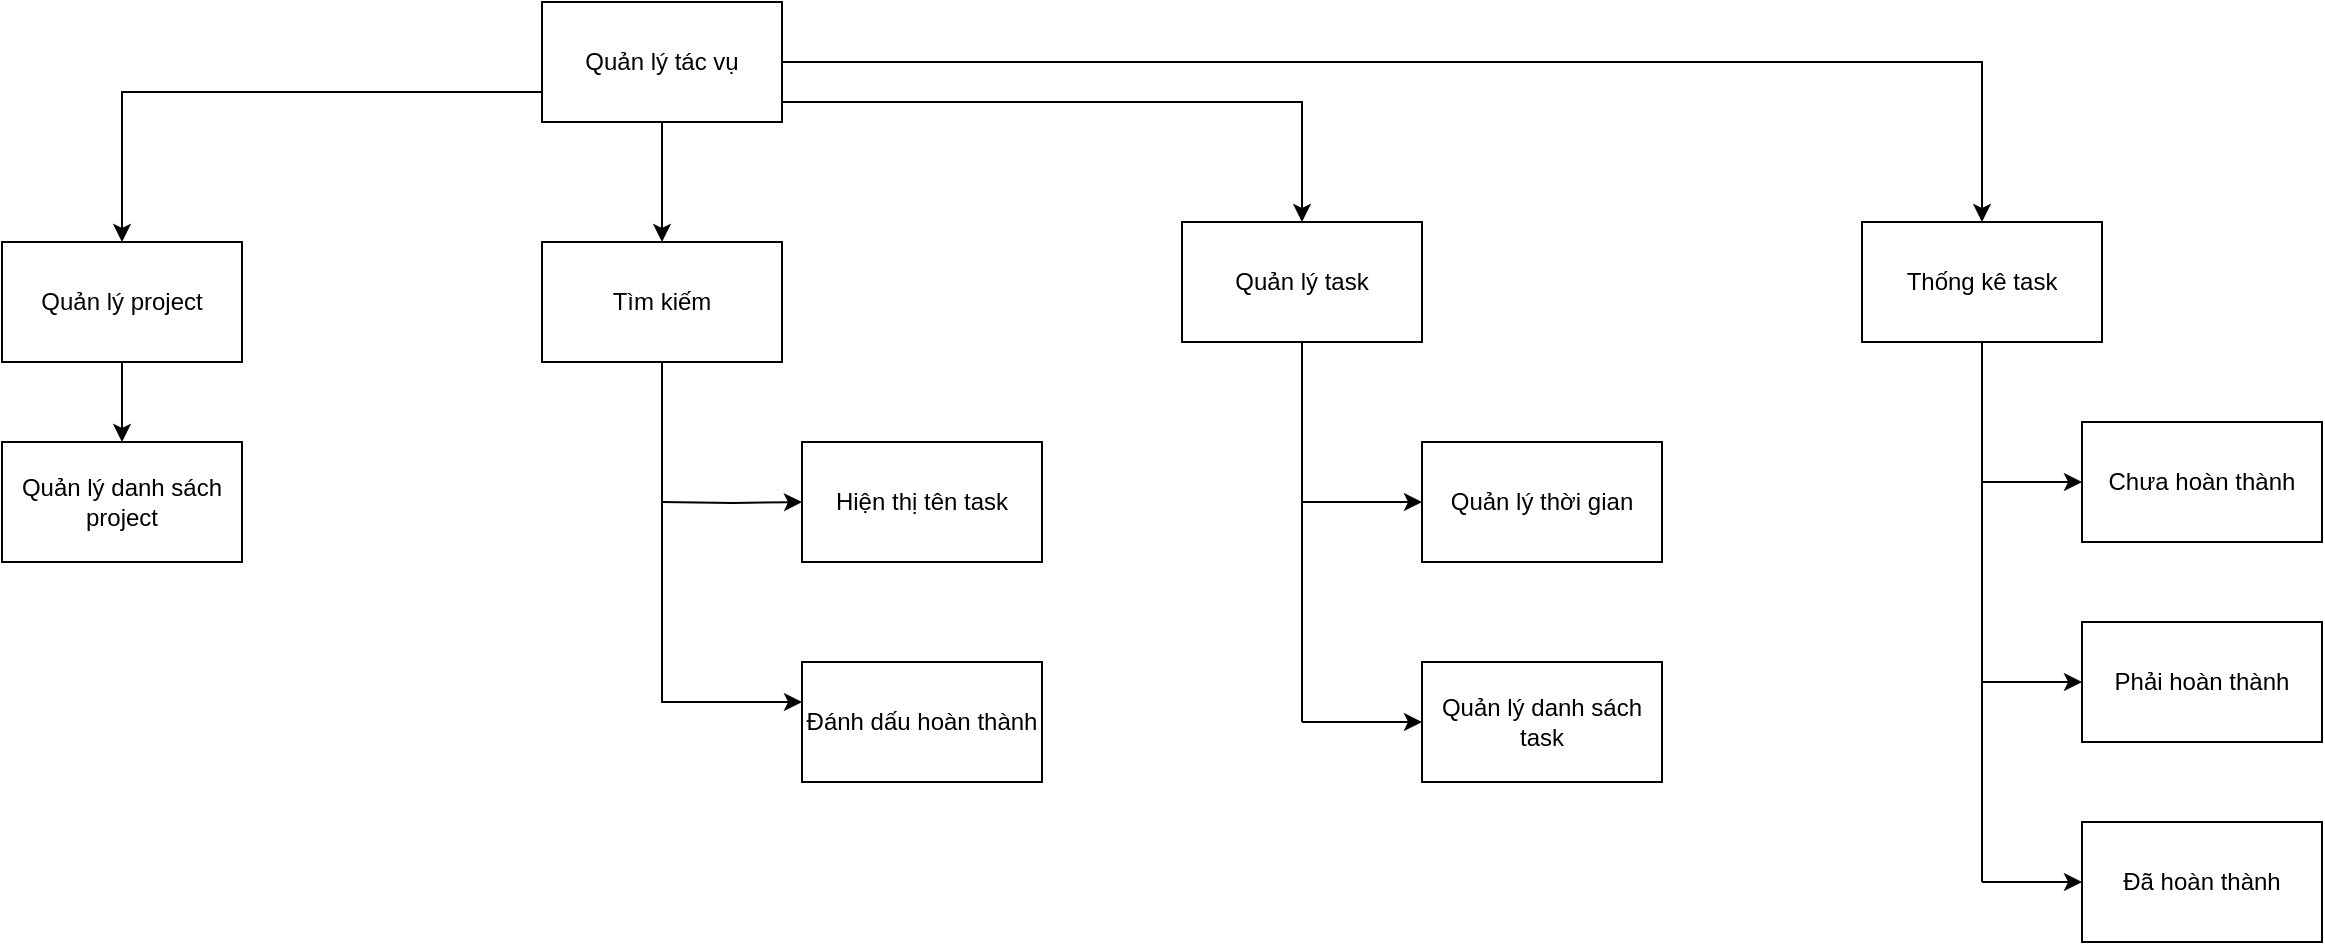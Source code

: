 <mxfile version="21.2.1" type="device" pages="25">
  <diagram id="XLQh03S_BQN5MEOK7Bzj" name="Trang-1">
    <mxGraphModel dx="1487" dy="1040" grid="1" gridSize="10" guides="1" tooltips="1" connect="1" arrows="1" fold="1" page="1" pageScale="1" pageWidth="850" pageHeight="1100" math="0" shadow="0">
      <root>
        <mxCell id="0" />
        <mxCell id="1" parent="0" />
        <mxCell id="UutY2iitQwIsYF4k0TpK-3" value="" style="edgeStyle=orthogonalEdgeStyle;rounded=0;orthogonalLoop=1;jettySize=auto;html=1;exitX=0;exitY=0.75;exitDx=0;exitDy=0;" parent="1" source="UutY2iitQwIsYF4k0TpK-1" target="UutY2iitQwIsYF4k0TpK-2" edge="1">
          <mxGeometry relative="1" as="geometry" />
        </mxCell>
        <mxCell id="UutY2iitQwIsYF4k0TpK-5" value="" style="edgeStyle=orthogonalEdgeStyle;rounded=0;orthogonalLoop=1;jettySize=auto;html=1;exitX=1;exitY=0.75;exitDx=0;exitDy=0;entryX=0.5;entryY=0;entryDx=0;entryDy=0;" parent="1" source="UutY2iitQwIsYF4k0TpK-1" target="UutY2iitQwIsYF4k0TpK-4" edge="1">
          <mxGeometry relative="1" as="geometry">
            <Array as="points">
              <mxPoint x="470" y="310" />
              <mxPoint x="730" y="310" />
            </Array>
          </mxGeometry>
        </mxCell>
        <mxCell id="WpLzwhqnFIMD6VRSkB37-2" value="" style="edgeStyle=orthogonalEdgeStyle;rounded=0;orthogonalLoop=1;jettySize=auto;html=1;exitX=0.5;exitY=1;exitDx=0;exitDy=0;" parent="1" source="UutY2iitQwIsYF4k0TpK-1" target="WpLzwhqnFIMD6VRSkB37-1" edge="1">
          <mxGeometry relative="1" as="geometry" />
        </mxCell>
        <mxCell id="WpLzwhqnFIMD6VRSkB37-13" value="" style="edgeStyle=orthogonalEdgeStyle;rounded=0;orthogonalLoop=1;jettySize=auto;html=1;" parent="1" source="UutY2iitQwIsYF4k0TpK-1" target="WpLzwhqnFIMD6VRSkB37-12" edge="1">
          <mxGeometry relative="1" as="geometry" />
        </mxCell>
        <mxCell id="UutY2iitQwIsYF4k0TpK-1" value="Quản lý tác vụ" style="rounded=0;whiteSpace=wrap;html=1;" parent="1" vertex="1">
          <mxGeometry x="350" y="260" width="120" height="60" as="geometry" />
        </mxCell>
        <mxCell id="UutY2iitQwIsYF4k0TpK-7" value="" style="edgeStyle=orthogonalEdgeStyle;rounded=0;orthogonalLoop=1;jettySize=auto;html=1;" parent="1" source="UutY2iitQwIsYF4k0TpK-2" target="UutY2iitQwIsYF4k0TpK-6" edge="1">
          <mxGeometry relative="1" as="geometry" />
        </mxCell>
        <mxCell id="UutY2iitQwIsYF4k0TpK-2" value="Quản lý project" style="whiteSpace=wrap;html=1;rounded=0;" parent="1" vertex="1">
          <mxGeometry x="80" y="380" width="120" height="60" as="geometry" />
        </mxCell>
        <mxCell id="UutY2iitQwIsYF4k0TpK-9" value="" style="edgeStyle=elbowEdgeStyle;rounded=0;orthogonalLoop=1;jettySize=auto;html=1;entryX=0;entryY=0.5;entryDx=0;entryDy=0;" parent="1" target="UutY2iitQwIsYF4k0TpK-8" edge="1">
          <mxGeometry relative="1" as="geometry">
            <mxPoint x="730" y="510" as="sourcePoint" />
            <mxPoint x="680" y="480" as="targetPoint" />
          </mxGeometry>
        </mxCell>
        <mxCell id="UutY2iitQwIsYF4k0TpK-4" value="Quản lý task" style="whiteSpace=wrap;html=1;rounded=0;" parent="1" vertex="1">
          <mxGeometry x="670" y="370" width="120" height="60" as="geometry" />
        </mxCell>
        <mxCell id="UutY2iitQwIsYF4k0TpK-6" value="Quản lý danh sách project" style="whiteSpace=wrap;html=1;rounded=0;" parent="1" vertex="1">
          <mxGeometry x="80" y="480" width="120" height="60" as="geometry" />
        </mxCell>
        <mxCell id="UutY2iitQwIsYF4k0TpK-8" value="Quản lý thời gian" style="whiteSpace=wrap;html=1;rounded=0;" parent="1" vertex="1">
          <mxGeometry x="790" y="480" width="120" height="60" as="geometry" />
        </mxCell>
        <mxCell id="UutY2iitQwIsYF4k0TpK-10" value="" style="endArrow=none;html=1;rounded=0;exitX=0.5;exitY=1;exitDx=0;exitDy=0;edgeStyle=elbowEdgeStyle;" parent="1" source="UutY2iitQwIsYF4k0TpK-4" edge="1">
          <mxGeometry width="50" height="50" relative="1" as="geometry">
            <mxPoint x="470" y="410" as="sourcePoint" />
            <mxPoint x="730" y="620" as="targetPoint" />
            <Array as="points">
              <mxPoint x="730" y="470" />
              <mxPoint x="710" y="530" />
            </Array>
          </mxGeometry>
        </mxCell>
        <mxCell id="UutY2iitQwIsYF4k0TpK-11" value="" style="edgeStyle=elbowEdgeStyle;rounded=0;orthogonalLoop=1;jettySize=auto;html=1;entryX=0;entryY=0.5;entryDx=0;entryDy=0;" parent="1" target="UutY2iitQwIsYF4k0TpK-12" edge="1">
          <mxGeometry relative="1" as="geometry">
            <mxPoint x="730" y="620" as="sourcePoint" />
            <mxPoint x="680" y="580" as="targetPoint" />
          </mxGeometry>
        </mxCell>
        <mxCell id="UutY2iitQwIsYF4k0TpK-12" value="Quản lý danh sách task" style="whiteSpace=wrap;html=1;rounded=0;" parent="1" vertex="1">
          <mxGeometry x="790" y="590" width="120" height="60" as="geometry" />
        </mxCell>
        <mxCell id="WpLzwhqnFIMD6VRSkB37-1" value="Tìm kiếm" style="rounded=0;whiteSpace=wrap;html=1;" parent="1" vertex="1">
          <mxGeometry x="350" y="380" width="120" height="60" as="geometry" />
        </mxCell>
        <mxCell id="WpLzwhqnFIMD6VRSkB37-7" value="" style="edgeStyle=orthogonalEdgeStyle;rounded=0;orthogonalLoop=1;jettySize=auto;html=1;" parent="1" target="WpLzwhqnFIMD6VRSkB37-8" edge="1">
          <mxGeometry relative="1" as="geometry">
            <mxPoint x="410" y="510" as="sourcePoint" />
          </mxGeometry>
        </mxCell>
        <mxCell id="WpLzwhqnFIMD6VRSkB37-8" value="Hiện thị tên task" style="rounded=0;whiteSpace=wrap;html=1;" parent="1" vertex="1">
          <mxGeometry x="480" y="480" width="120" height="60" as="geometry" />
        </mxCell>
        <mxCell id="WpLzwhqnFIMD6VRSkB37-9" value="" style="edgeStyle=orthogonalEdgeStyle;rounded=0;orthogonalLoop=1;jettySize=auto;html=1;" parent="1" target="WpLzwhqnFIMD6VRSkB37-10" edge="1">
          <mxGeometry relative="1" as="geometry">
            <mxPoint x="410" y="600" as="sourcePoint" />
            <Array as="points">
              <mxPoint x="410" y="610" />
            </Array>
          </mxGeometry>
        </mxCell>
        <mxCell id="WpLzwhqnFIMD6VRSkB37-10" value="Đánh dấu hoàn thành" style="rounded=0;whiteSpace=wrap;html=1;" parent="1" vertex="1">
          <mxGeometry x="480" y="590" width="120" height="60" as="geometry" />
        </mxCell>
        <mxCell id="WpLzwhqnFIMD6VRSkB37-11" value="" style="endArrow=none;html=1;rounded=0;exitX=0.5;exitY=1;exitDx=0;exitDy=0;edgeStyle=elbowEdgeStyle;" parent="1" source="WpLzwhqnFIMD6VRSkB37-1" edge="1">
          <mxGeometry width="50" height="50" relative="1" as="geometry">
            <mxPoint x="350" y="440" as="sourcePoint" />
            <mxPoint x="410" y="610" as="targetPoint" />
            <Array as="points">
              <mxPoint x="410" y="530" />
              <mxPoint x="350" y="540" />
            </Array>
          </mxGeometry>
        </mxCell>
        <mxCell id="WpLzwhqnFIMD6VRSkB37-12" value="Thống kê task" style="whiteSpace=wrap;html=1;rounded=0;" parent="1" vertex="1">
          <mxGeometry x="1010" y="370" width="120" height="60" as="geometry" />
        </mxCell>
        <mxCell id="WpLzwhqnFIMD6VRSkB37-14" value="" style="endArrow=none;html=1;rounded=0;edgeStyle=elbowEdgeStyle;exitX=0.5;exitY=1;exitDx=0;exitDy=0;" parent="1" source="WpLzwhqnFIMD6VRSkB37-12" edge="1">
          <mxGeometry width="50" height="50" relative="1" as="geometry">
            <mxPoint x="1070" y="440" as="sourcePoint" />
            <mxPoint x="1070" y="700" as="targetPoint" />
            <Array as="points">
              <mxPoint x="1070" y="510" />
            </Array>
          </mxGeometry>
        </mxCell>
        <mxCell id="WpLzwhqnFIMD6VRSkB37-15" value="" style="edgeStyle=elbowEdgeStyle;rounded=0;orthogonalLoop=1;jettySize=auto;html=1;entryX=0;entryY=0.5;entryDx=0;entryDy=0;" parent="1" target="WpLzwhqnFIMD6VRSkB37-16" edge="1">
          <mxGeometry relative="1" as="geometry">
            <mxPoint x="1070" y="500" as="sourcePoint" />
            <mxPoint x="1010" y="460" as="targetPoint" />
          </mxGeometry>
        </mxCell>
        <mxCell id="WpLzwhqnFIMD6VRSkB37-16" value="Chưa hoàn thành" style="whiteSpace=wrap;html=1;rounded=0;" parent="1" vertex="1">
          <mxGeometry x="1120" y="470" width="120" height="60" as="geometry" />
        </mxCell>
        <mxCell id="WpLzwhqnFIMD6VRSkB37-17" value="" style="edgeStyle=elbowEdgeStyle;rounded=0;orthogonalLoop=1;jettySize=auto;html=1;entryX=0;entryY=0.5;entryDx=0;entryDy=0;" parent="1" target="WpLzwhqnFIMD6VRSkB37-18" edge="1">
          <mxGeometry relative="1" as="geometry">
            <mxPoint x="1070" y="600" as="sourcePoint" />
            <mxPoint x="1010" y="610" as="targetPoint" />
          </mxGeometry>
        </mxCell>
        <mxCell id="WpLzwhqnFIMD6VRSkB37-18" value="Phải hoàn thành" style="whiteSpace=wrap;html=1;rounded=0;" parent="1" vertex="1">
          <mxGeometry x="1120" y="570" width="120" height="60" as="geometry" />
        </mxCell>
        <mxCell id="WpLzwhqnFIMD6VRSkB37-19" value="" style="edgeStyle=elbowEdgeStyle;rounded=0;orthogonalLoop=1;jettySize=auto;html=1;entryX=0;entryY=0.5;entryDx=0;entryDy=0;" parent="1" target="WpLzwhqnFIMD6VRSkB37-20" edge="1">
          <mxGeometry relative="1" as="geometry">
            <mxPoint x="1070" y="700" as="sourcePoint" />
            <mxPoint x="1010" y="690" as="targetPoint" />
          </mxGeometry>
        </mxCell>
        <mxCell id="WpLzwhqnFIMD6VRSkB37-20" value="Đã hoàn thành" style="whiteSpace=wrap;html=1;rounded=0;" parent="1" vertex="1">
          <mxGeometry x="1120" y="670" width="120" height="60" as="geometry" />
        </mxCell>
      </root>
    </mxGraphModel>
  </diagram>
  <diagram id="ncrFsem8BWqdftufGws9" name="Trang-2">
    <mxGraphModel dx="537" dy="1656" grid="1" gridSize="10" guides="1" tooltips="1" connect="1" arrows="1" fold="1" page="1" pageScale="1" pageWidth="850" pageHeight="1100" math="0" shadow="0">
      <root>
        <mxCell id="0" />
        <mxCell id="1" parent="0" />
        <mxCell id="g2y5Kz0WB-0abIoSHYLV-3" style="edgeStyle=elbowEdgeStyle;rounded=0;orthogonalLoop=1;jettySize=auto;html=1;exitX=0.5;exitY=0;exitDx=0;exitDy=0;entryX=0.5;entryY=0;entryDx=0;entryDy=0;" parent="1" source="g2y5Kz0WB-0abIoSHYLV-1" target="g2y5Kz0WB-0abIoSHYLV-2" edge="1">
          <mxGeometry relative="1" as="geometry">
            <Array as="points">
              <mxPoint x="540" y="180" />
            </Array>
          </mxGeometry>
        </mxCell>
        <mxCell id="g2y5Kz0WB-0abIoSHYLV-5" style="edgeStyle=elbowEdgeStyle;rounded=0;orthogonalLoop=1;jettySize=auto;html=1;exitX=1;exitY=0.75;exitDx=0;exitDy=0;entryX=0;entryY=0.75;entryDx=0;entryDy=0;" parent="1" source="g2y5Kz0WB-0abIoSHYLV-1" target="g2y5Kz0WB-0abIoSHYLV-2" edge="1">
          <mxGeometry relative="1" as="geometry">
            <Array as="points">
              <mxPoint x="620" y="270" />
            </Array>
          </mxGeometry>
        </mxCell>
        <mxCell id="zUGpeURy5-BwFC3vhU99-2" style="edgeStyle=orthogonalEdgeStyle;rounded=0;orthogonalLoop=1;jettySize=auto;html=1;exitX=0.25;exitY=0;exitDx=0;exitDy=0;entryX=0.75;entryY=0;entryDx=0;entryDy=0;" parent="1" source="g2y5Kz0WB-0abIoSHYLV-1" target="g2y5Kz0WB-0abIoSHYLV-2" edge="1">
          <mxGeometry relative="1" as="geometry">
            <Array as="points">
              <mxPoint x="320" y="100" />
              <mxPoint x="770" y="100" />
            </Array>
          </mxGeometry>
        </mxCell>
        <mxCell id="zUGpeURy5-BwFC3vhU99-5" style="edgeStyle=orthogonalEdgeStyle;rounded=0;orthogonalLoop=1;jettySize=auto;html=1;exitX=0;exitY=0;exitDx=0;exitDy=0;entryX=1;entryY=0;entryDx=0;entryDy=0;" parent="1" source="g2y5Kz0WB-0abIoSHYLV-1" target="g2y5Kz0WB-0abIoSHYLV-2" edge="1">
          <mxGeometry relative="1" as="geometry">
            <Array as="points">
              <mxPoint x="290" y="40" />
              <mxPoint x="800" y="40" />
            </Array>
          </mxGeometry>
        </mxCell>
        <mxCell id="iiBgW5tEdvGmKJhHNQGa-1" style="edgeStyle=orthogonalEdgeStyle;rounded=0;orthogonalLoop=1;jettySize=auto;html=1;exitX=0;exitY=0.25;exitDx=0;exitDy=0;entryX=1;entryY=0.25;entryDx=0;entryDy=0;" parent="1" source="g2y5Kz0WB-0abIoSHYLV-1" target="g2y5Kz0WB-0abIoSHYLV-2" edge="1">
          <mxGeometry relative="1" as="geometry">
            <Array as="points">
              <mxPoint x="270" y="250" />
              <mxPoint x="270" y="-20" />
              <mxPoint x="820" y="-20" />
              <mxPoint x="820" y="250" />
            </Array>
          </mxGeometry>
        </mxCell>
        <mxCell id="g2y5Kz0WB-0abIoSHYLV-1" value="Người dùng" style="rounded=1;whiteSpace=wrap;html=1;" parent="1" vertex="1">
          <mxGeometry x="290" y="230" width="120" height="80" as="geometry" />
        </mxCell>
        <mxCell id="g2y5Kz0WB-0abIoSHYLV-4" style="edgeStyle=elbowEdgeStyle;rounded=0;orthogonalLoop=1;jettySize=auto;html=1;exitX=0;exitY=0.25;exitDx=0;exitDy=0;entryX=1;entryY=0.25;entryDx=0;entryDy=0;" parent="1" source="g2y5Kz0WB-0abIoSHYLV-2" target="g2y5Kz0WB-0abIoSHYLV-1" edge="1">
          <mxGeometry relative="1" as="geometry" />
        </mxCell>
        <mxCell id="g2y5Kz0WB-0abIoSHYLV-6" style="edgeStyle=elbowEdgeStyle;rounded=0;orthogonalLoop=1;jettySize=auto;html=1;exitX=0.5;exitY=1;exitDx=0;exitDy=0;entryX=0.5;entryY=1;entryDx=0;entryDy=0;" parent="1" source="g2y5Kz0WB-0abIoSHYLV-2" target="g2y5Kz0WB-0abIoSHYLV-1" edge="1">
          <mxGeometry relative="1" as="geometry">
            <Array as="points">
              <mxPoint x="540" y="360" />
            </Array>
          </mxGeometry>
        </mxCell>
        <mxCell id="zUGpeURy5-BwFC3vhU99-1" style="edgeStyle=orthogonalEdgeStyle;rounded=0;orthogonalLoop=1;jettySize=auto;html=1;exitX=0.75;exitY=1;exitDx=0;exitDy=0;entryX=0.25;entryY=1;entryDx=0;entryDy=0;" parent="1" source="g2y5Kz0WB-0abIoSHYLV-2" target="g2y5Kz0WB-0abIoSHYLV-1" edge="1">
          <mxGeometry relative="1" as="geometry">
            <Array as="points">
              <mxPoint x="770" y="440" />
              <mxPoint x="320" y="440" />
            </Array>
          </mxGeometry>
        </mxCell>
        <mxCell id="zUGpeURy5-BwFC3vhU99-6" style="edgeStyle=orthogonalEdgeStyle;rounded=0;orthogonalLoop=1;jettySize=auto;html=1;exitX=1;exitY=1;exitDx=0;exitDy=0;entryX=0;entryY=1;entryDx=0;entryDy=0;" parent="1" source="g2y5Kz0WB-0abIoSHYLV-2" target="g2y5Kz0WB-0abIoSHYLV-1" edge="1">
          <mxGeometry relative="1" as="geometry">
            <Array as="points">
              <mxPoint x="800" y="500" />
              <mxPoint x="290" y="500" />
            </Array>
          </mxGeometry>
        </mxCell>
        <mxCell id="iiBgW5tEdvGmKJhHNQGa-3" style="edgeStyle=orthogonalEdgeStyle;rounded=0;orthogonalLoop=1;jettySize=auto;html=1;exitX=1;exitY=0.75;exitDx=0;exitDy=0;entryX=0;entryY=0.75;entryDx=0;entryDy=0;" parent="1" source="g2y5Kz0WB-0abIoSHYLV-2" target="g2y5Kz0WB-0abIoSHYLV-1" edge="1">
          <mxGeometry relative="1" as="geometry">
            <Array as="points">
              <mxPoint x="820" y="290" />
              <mxPoint x="820" y="580" />
              <mxPoint x="270" y="580" />
              <mxPoint x="270" y="290" />
            </Array>
          </mxGeometry>
        </mxCell>
        <mxCell id="g2y5Kz0WB-0abIoSHYLV-2" value="Quản lý tác vụ" style="rounded=1;whiteSpace=wrap;html=1;" parent="1" vertex="1">
          <mxGeometry x="680" y="230" width="120" height="80" as="geometry" />
        </mxCell>
        <mxCell id="g2y5Kz0WB-0abIoSHYLV-7" value="Xử lý project" style="text;html=1;strokeColor=none;fillColor=none;align=center;verticalAlign=middle;whiteSpace=wrap;rounded=0;" parent="1" vertex="1">
          <mxGeometry x="500" y="150" width="90" height="30" as="geometry" />
        </mxCell>
        <mxCell id="g2y5Kz0WB-0abIoSHYLV-8" value="Hiển thị task" style="text;html=1;strokeColor=none;fillColor=none;align=center;verticalAlign=middle;whiteSpace=wrap;rounded=0;" parent="1" vertex="1">
          <mxGeometry x="495" y="220" width="100" height="30" as="geometry" />
        </mxCell>
        <mxCell id="g2y5Kz0WB-0abIoSHYLV-9" value="Xử lý task" style="text;html=1;strokeColor=none;fillColor=none;align=center;verticalAlign=middle;whiteSpace=wrap;rounded=0;" parent="1" vertex="1">
          <mxGeometry x="500" y="290" width="90" height="30" as="geometry" />
        </mxCell>
        <mxCell id="g2y5Kz0WB-0abIoSHYLV-10" value="Hiển thị project" style="text;html=1;strokeColor=none;fillColor=none;align=center;verticalAlign=middle;whiteSpace=wrap;rounded=0;" parent="1" vertex="1">
          <mxGeometry x="500" y="360" width="90" height="30" as="geometry" />
        </mxCell>
        <mxCell id="zUGpeURy5-BwFC3vhU99-3" value="Tìm kiếm" style="text;html=1;strokeColor=none;fillColor=none;align=center;verticalAlign=middle;whiteSpace=wrap;rounded=0;" parent="1" vertex="1">
          <mxGeometry x="500" y="70" width="90" height="30" as="geometry" />
        </mxCell>
        <mxCell id="zUGpeURy5-BwFC3vhU99-4" value="Hiển thị tìm kiếm&amp;nbsp;" style="text;html=1;strokeColor=none;fillColor=none;align=center;verticalAlign=middle;whiteSpace=wrap;rounded=0;" parent="1" vertex="1">
          <mxGeometry x="490" y="440" width="110" height="30" as="geometry" />
        </mxCell>
        <mxCell id="zUGpeURy5-BwFC3vhU99-7" value="Thông kê" style="text;html=1;strokeColor=none;fillColor=none;align=center;verticalAlign=middle;whiteSpace=wrap;rounded=0;" parent="1" vertex="1">
          <mxGeometry x="500" y="10" width="90" height="30" as="geometry" />
        </mxCell>
        <mxCell id="zUGpeURy5-BwFC3vhU99-8" value="Hiển thị thống kê&lt;br&gt;theo (chưa, phải, đã hoàn thành)" style="text;html=1;strokeColor=none;fillColor=none;align=center;verticalAlign=middle;whiteSpace=wrap;rounded=0;" parent="1" vertex="1">
          <mxGeometry x="480" y="500" width="130" height="60" as="geometry" />
        </mxCell>
        <mxCell id="iiBgW5tEdvGmKJhHNQGa-4" value="Kiểm thử" style="text;html=1;strokeColor=none;fillColor=none;align=center;verticalAlign=middle;whiteSpace=wrap;rounded=0;" parent="1" vertex="1">
          <mxGeometry x="490" y="-50" width="110" height="30" as="geometry" />
        </mxCell>
        <mxCell id="iiBgW5tEdvGmKJhHNQGa-5" value="Kết quả kiểm thử" style="text;html=1;strokeColor=none;fillColor=none;align=center;verticalAlign=middle;whiteSpace=wrap;rounded=0;" parent="1" vertex="1">
          <mxGeometry x="490" y="580" width="110" height="30" as="geometry" />
        </mxCell>
      </root>
    </mxGraphModel>
  </diagram>
  <diagram id="ITy7AN3LiMd4fhDGV43-" name="Trang-3">
    <mxGraphModel dx="537" dy="1656" grid="1" gridSize="10" guides="1" tooltips="1" connect="1" arrows="1" fold="1" page="1" pageScale="1" pageWidth="850" pageHeight="1100" math="0" shadow="0">
      <root>
        <mxCell id="0" />
        <mxCell id="1" parent="0" />
        <mxCell id="1gD96SI7yArR_uCcKgXb-3" value="" style="edgeStyle=elbowEdgeStyle;rounded=0;orthogonalLoop=1;jettySize=auto;html=1;" parent="1" source="1gD96SI7yArR_uCcKgXb-1" target="1gD96SI7yArR_uCcKgXb-2" edge="1">
          <mxGeometry relative="1" as="geometry" />
        </mxCell>
        <mxCell id="1gD96SI7yArR_uCcKgXb-8" style="edgeStyle=orthogonalEdgeStyle;rounded=0;orthogonalLoop=1;jettySize=auto;html=1;exitX=1;exitY=0.75;exitDx=0;exitDy=0;entryX=0;entryY=1;entryDx=0;entryDy=0;elbow=vertical;curved=1;" parent="1" source="1gD96SI7yArR_uCcKgXb-1" target="1gD96SI7yArR_uCcKgXb-4" edge="1">
          <mxGeometry relative="1" as="geometry">
            <Array as="points">
              <mxPoint x="140" y="268" />
            </Array>
            <mxPoint x="396.716" y="168.284" as="targetPoint" />
          </mxGeometry>
        </mxCell>
        <mxCell id="1gD96SI7yArR_uCcKgXb-1" value="Quản lý project" style="whiteSpace=wrap;html=1;aspect=fixed;" parent="1" vertex="1">
          <mxGeometry x="40" y="90" width="100" height="100" as="geometry" />
        </mxCell>
        <mxCell id="1gD96SI7yArR_uCcKgXb-2" value="Lưu trữ 1" style="rounded=1;whiteSpace=wrap;html=1;" parent="1" vertex="1">
          <mxGeometry x="42.5" y="250" width="95" height="40" as="geometry" />
        </mxCell>
        <mxCell id="1gD96SI7yArR_uCcKgXb-9" style="rounded=0;orthogonalLoop=1;jettySize=auto;html=1;exitX=0;exitY=0.5;exitDx=0;exitDy=0;entryX=1;entryY=0.5;entryDx=0;entryDy=0;" parent="1" source="1gD96SI7yArR_uCcKgXb-4" target="1gD96SI7yArR_uCcKgXb-1" edge="1">
          <mxGeometry relative="1" as="geometry">
            <mxPoint x="385" y="140" as="sourcePoint" />
          </mxGeometry>
        </mxCell>
        <mxCell id="1gD96SI7yArR_uCcKgXb-10" style="rounded=0;orthogonalLoop=1;jettySize=auto;html=1;exitX=0;exitY=0;exitDx=0;exitDy=0;entryX=1;entryY=0.25;entryDx=0;entryDy=0;edgeStyle=orthogonalEdgeStyle;curved=1;" parent="1" source="1gD96SI7yArR_uCcKgXb-4" target="1gD96SI7yArR_uCcKgXb-1" edge="1">
          <mxGeometry relative="1" as="geometry">
            <mxPoint x="250" y="120" as="targetPoint" />
            <Array as="points">
              <mxPoint x="397" y="115" />
            </Array>
            <mxPoint x="396.716" y="111.716" as="sourcePoint" />
          </mxGeometry>
        </mxCell>
        <mxCell id="1gD96SI7yArR_uCcKgXb-4" value="Người dùng" style="ellipse;whiteSpace=wrap;html=1;aspect=fixed;" parent="1" vertex="1">
          <mxGeometry x="385" y="200" width="80" height="80" as="geometry" />
        </mxCell>
        <mxCell id="1gD96SI7yArR_uCcKgXb-7" value="" style="edgeStyle=elbowEdgeStyle;rounded=0;orthogonalLoop=1;jettySize=auto;html=1;exitX=0.5;exitY=1;exitDx=0;exitDy=0;entryX=0.5;entryY=0;entryDx=0;entryDy=0;" parent="1" source="1gD96SI7yArR_uCcKgXb-5" target="1gD96SI7yArR_uCcKgXb-6" edge="1">
          <mxGeometry relative="1" as="geometry">
            <Array as="points">
              <mxPoint x="710" y="220" />
            </Array>
          </mxGeometry>
        </mxCell>
        <mxCell id="1gD96SI7yArR_uCcKgXb-5" value="Quản lý task" style="whiteSpace=wrap;html=1;aspect=fixed;" parent="1" vertex="1">
          <mxGeometry x="660" y="100" width="100" height="100" as="geometry" />
        </mxCell>
        <mxCell id="1gD96SI7yArR_uCcKgXb-6" value="Lưu trữ 2" style="rounded=1;whiteSpace=wrap;html=1;" parent="1" vertex="1">
          <mxGeometry x="660" y="260" width="100" height="40" as="geometry" />
        </mxCell>
        <mxCell id="1gD96SI7yArR_uCcKgXb-11" style="rounded=0;orthogonalLoop=1;jettySize=auto;html=1;exitX=0;exitY=0.25;exitDx=0;exitDy=0;entryX=1;entryY=0;entryDx=0;entryDy=0;elbow=vertical;edgeStyle=orthogonalEdgeStyle;curved=1;" parent="1" source="1gD96SI7yArR_uCcKgXb-5" target="1gD96SI7yArR_uCcKgXb-4" edge="1">
          <mxGeometry relative="1" as="geometry">
            <mxPoint x="211.72" y="185" as="sourcePoint" />
            <mxPoint x="465.004" y="121.716" as="targetPoint" />
            <Array as="points">
              <mxPoint x="453" y="125" />
            </Array>
          </mxGeometry>
        </mxCell>
        <mxCell id="1gD96SI7yArR_uCcKgXb-12" style="rounded=0;orthogonalLoop=1;jettySize=auto;html=1;exitX=1;exitY=0.5;exitDx=0;exitDy=0;entryX=0;entryY=0.5;entryDx=0;entryDy=0;elbow=vertical;" parent="1" source="1gD96SI7yArR_uCcKgXb-4" target="1gD96SI7yArR_uCcKgXb-5" edge="1">
          <mxGeometry relative="1" as="geometry">
            <mxPoint x="476.72" y="150" as="sourcePoint" />
            <mxPoint x="475.004" y="131.716" as="targetPoint" />
          </mxGeometry>
        </mxCell>
        <mxCell id="1gD96SI7yArR_uCcKgXb-13" style="edgeStyle=orthogonalEdgeStyle;rounded=0;orthogonalLoop=1;jettySize=auto;html=1;exitX=0.938;exitY=0.8;exitDx=0;exitDy=0;entryX=0;entryY=0.75;entryDx=0;entryDy=0;elbow=vertical;curved=1;exitPerimeter=0;" parent="1" source="1gD96SI7yArR_uCcKgXb-4" target="1gD96SI7yArR_uCcKgXb-5" edge="1">
          <mxGeometry relative="1" as="geometry">
            <mxPoint x="465.004" y="178.284" as="sourcePoint" />
            <mxPoint x="418.436" y="188.284" as="targetPoint" />
            <Array as="points">
              <mxPoint x="660" y="264" />
            </Array>
          </mxGeometry>
        </mxCell>
        <mxCell id="IMAhOpUdst5Cum0SWCFa-1" value="Yêu cầu xử lý project" style="text;html=1;strokeColor=none;fillColor=none;align=center;verticalAlign=middle;whiteSpace=wrap;rounded=0;rotation=15;" parent="1" vertex="1">
          <mxGeometry x="235.72" y="103.09" width="133.87" height="30" as="geometry" />
        </mxCell>
        <mxCell id="IMAhOpUdst5Cum0SWCFa-2" value="Yêu cầu xem project" style="text;html=1;strokeColor=none;fillColor=none;align=center;verticalAlign=middle;whiteSpace=wrap;rounded=0;rotation=15;" parent="1" vertex="1">
          <mxGeometry x="220" y="160" width="120" height="30" as="geometry" />
        </mxCell>
        <mxCell id="IMAhOpUdst5Cum0SWCFa-5" value="Đáp ứng yêu cầu" style="text;html=1;strokeColor=none;fillColor=none;align=center;verticalAlign=middle;whiteSpace=wrap;rounded=0;rotation=15;" parent="1" vertex="1">
          <mxGeometry x="190" y="220" width="120" height="30" as="geometry" />
        </mxCell>
        <mxCell id="IMAhOpUdst5Cum0SWCFa-6" value="Đáp ứng yêu cầu" style="text;html=1;strokeColor=none;fillColor=none;align=center;verticalAlign=middle;whiteSpace=wrap;rounded=0;rotation=-15;" parent="1" vertex="1">
          <mxGeometry x="500" y="100" width="120" height="30" as="geometry" />
        </mxCell>
        <mxCell id="IMAhOpUdst5Cum0SWCFa-7" value="Yêu cầu xem task" style="text;html=1;strokeColor=none;fillColor=none;align=center;verticalAlign=middle;whiteSpace=wrap;rounded=0;rotation=-30;" parent="1" vertex="1">
          <mxGeometry x="482.5" y="170" width="130" height="30" as="geometry" />
        </mxCell>
        <mxCell id="IMAhOpUdst5Cum0SWCFa-9" value="Yêu cầu xử lý task" style="text;html=1;strokeColor=none;fillColor=none;align=center;verticalAlign=middle;whiteSpace=wrap;rounded=0;rotation=-15;movable=1;resizable=1;rotatable=1;deletable=1;editable=1;locked=0;connectable=1;" parent="1" vertex="1">
          <mxGeometry x="520" y="220" width="125" height="30" as="geometry" />
        </mxCell>
        <mxCell id="3g8t4YUVaC9nSLwvDeEl-1" value="" style="edgeStyle=elbowEdgeStyle;rounded=0;orthogonalLoop=1;jettySize=auto;html=1;" parent="1" source="3g8t4YUVaC9nSLwvDeEl-3" target="3g8t4YUVaC9nSLwvDeEl-4" edge="1">
          <mxGeometry relative="1" as="geometry" />
        </mxCell>
        <mxCell id="3g8t4YUVaC9nSLwvDeEl-2" style="edgeStyle=orthogonalEdgeStyle;rounded=0;orthogonalLoop=1;jettySize=auto;html=1;exitX=0.25;exitY=0;exitDx=0;exitDy=0;entryX=1;entryY=0.5;entryDx=0;entryDy=0;elbow=vertical;curved=1;" parent="1" source="3g8t4YUVaC9nSLwvDeEl-3" target="1gD96SI7yArR_uCcKgXb-4" edge="1">
          <mxGeometry relative="1" as="geometry">
            <Array as="points">
              <mxPoint x="570" y="450" />
              <mxPoint x="570" y="240" />
            </Array>
            <mxPoint x="877" y="478" as="targetPoint" />
          </mxGeometry>
        </mxCell>
        <mxCell id="3g8t4YUVaC9nSLwvDeEl-3" value="Tìm kiếm" style="whiteSpace=wrap;html=1;aspect=fixed;" parent="1" vertex="1">
          <mxGeometry x="536.37" y="450" width="100" height="100" as="geometry" />
        </mxCell>
        <mxCell id="3g8t4YUVaC9nSLwvDeEl-4" value="Lưu trữ 1" style="rounded=1;whiteSpace=wrap;html=1;" parent="1" vertex="1">
          <mxGeometry x="536.37" y="610" width="95" height="40" as="geometry" />
        </mxCell>
        <mxCell id="3g8t4YUVaC9nSLwvDeEl-5" style="rounded=0;orthogonalLoop=1;jettySize=auto;html=1;exitX=1;exitY=1;exitDx=0;exitDy=0;entryX=0;entryY=0;entryDx=0;entryDy=0;" parent="1" source="1gD96SI7yArR_uCcKgXb-4" target="3g8t4YUVaC9nSLwvDeEl-3" edge="1">
          <mxGeometry relative="1" as="geometry">
            <mxPoint x="865" y="450" as="sourcePoint" />
          </mxGeometry>
        </mxCell>
        <mxCell id="3g8t4YUVaC9nSLwvDeEl-6" style="edgeStyle=orthogonalEdgeStyle;rounded=0;orthogonalLoop=1;jettySize=auto;html=1;exitX=0.5;exitY=1;exitDx=0;exitDy=0;curved=1;entryX=0;entryY=0.25;entryDx=0;entryDy=0;" parent="1" source="1gD96SI7yArR_uCcKgXb-4" target="3g8t4YUVaC9nSLwvDeEl-3" edge="1">
          <mxGeometry relative="1" as="geometry">
            <mxPoint x="730" y="430" as="targetPoint" />
            <Array as="points">
              <mxPoint x="420" y="280" />
              <mxPoint x="420" y="475" />
            </Array>
            <mxPoint x="877" y="422" as="sourcePoint" />
          </mxGeometry>
        </mxCell>
        <mxCell id="3g8t4YUVaC9nSLwvDeEl-7" value="Yêu cầu tìm kiếm" style="text;html=1;strokeColor=none;fillColor=none;align=center;verticalAlign=middle;whiteSpace=wrap;rounded=0;rotation=60;" parent="1" vertex="1">
          <mxGeometry x="390" y="410" width="120" height="10.49" as="geometry" />
        </mxCell>
        <mxCell id="3g8t4YUVaC9nSLwvDeEl-8" value="Yêu cầu trả về kết quả" style="text;html=1;strokeColor=none;fillColor=none;align=center;verticalAlign=middle;whiteSpace=wrap;rounded=0;rotation=60;" parent="1" vertex="1">
          <mxGeometry x="435" y="311.34" width="140" height="30" as="geometry" />
        </mxCell>
        <mxCell id="3g8t4YUVaC9nSLwvDeEl-9" value="Đáp ứng yêu cầu" style="text;html=1;strokeColor=none;fillColor=none;align=center;verticalAlign=middle;whiteSpace=wrap;rounded=0;rotation=75;" parent="1" vertex="1">
          <mxGeometry x="526.37" y="341.34" width="120" height="30" as="geometry" />
        </mxCell>
        <mxCell id="iwq2NfU2rCQbIUr5hjQz-24" value="" style="edgeStyle=elbowEdgeStyle;rounded=0;orthogonalLoop=1;jettySize=auto;html=1;" parent="1" source="iwq2NfU2rCQbIUr5hjQz-26" target="iwq2NfU2rCQbIUr5hjQz-27" edge="1">
          <mxGeometry relative="1" as="geometry" />
        </mxCell>
        <mxCell id="iwq2NfU2rCQbIUr5hjQz-25" style="edgeStyle=orthogonalEdgeStyle;rounded=0;orthogonalLoop=1;jettySize=auto;html=1;exitX=1;exitY=0.25;exitDx=0;exitDy=0;entryX=0.5;entryY=1;entryDx=0;entryDy=0;elbow=vertical;curved=1;" parent="1" source="iwq2NfU2rCQbIUr5hjQz-26" target="1gD96SI7yArR_uCcKgXb-4" edge="1">
          <mxGeometry relative="1" as="geometry">
            <Array as="points">
              <mxPoint x="425" y="475" />
            </Array>
            <mxPoint x="117.5" y="240" as="targetPoint" />
          </mxGeometry>
        </mxCell>
        <mxCell id="iwq2NfU2rCQbIUr5hjQz-26" value="Thống kê" style="whiteSpace=wrap;html=1;aspect=fixed;" parent="1" vertex="1">
          <mxGeometry x="188.87" y="450" width="100" height="100" as="geometry" />
        </mxCell>
        <mxCell id="iwq2NfU2rCQbIUr5hjQz-27" value="Lưu trữ 1" style="rounded=1;whiteSpace=wrap;html=1;" parent="1" vertex="1">
          <mxGeometry x="188.87" y="610" width="95" height="40" as="geometry" />
        </mxCell>
        <mxCell id="iwq2NfU2rCQbIUr5hjQz-28" style="rounded=0;orthogonalLoop=1;jettySize=auto;html=1;exitX=0;exitY=1;exitDx=0;exitDy=0;entryX=1;entryY=0;entryDx=0;entryDy=0;" parent="1" source="1gD96SI7yArR_uCcKgXb-4" target="iwq2NfU2rCQbIUr5hjQz-26" edge="1">
          <mxGeometry relative="1" as="geometry">
            <mxPoint x="105.5" y="268" as="sourcePoint" />
          </mxGeometry>
        </mxCell>
        <mxCell id="iwq2NfU2rCQbIUr5hjQz-29" style="edgeStyle=orthogonalEdgeStyle;rounded=0;orthogonalLoop=1;jettySize=auto;html=1;exitX=0;exitY=0.5;exitDx=0;exitDy=0;curved=1;entryX=0.75;entryY=0;entryDx=0;entryDy=0;" parent="1" source="1gD96SI7yArR_uCcKgXb-4" target="iwq2NfU2rCQbIUr5hjQz-26" edge="1">
          <mxGeometry relative="1" as="geometry">
            <mxPoint x="382.5" y="430" as="targetPoint" />
            <Array as="points">
              <mxPoint x="264" y="240" />
            </Array>
            <mxPoint x="77.5" y="280" as="sourcePoint" />
          </mxGeometry>
        </mxCell>
        <mxCell id="iwq2NfU2rCQbIUr5hjQz-30" value="Yêu cầu thống kê" style="text;html=1;strokeColor=none;fillColor=none;align=center;verticalAlign=middle;whiteSpace=wrap;rounded=0;rotation=-75;" parent="1" vertex="1">
          <mxGeometry x="200" y="330.85" width="120" height="10.49" as="geometry" />
        </mxCell>
        <mxCell id="iwq2NfU2rCQbIUr5hjQz-31" value="Yêu cầu trả về kết quả" style="text;html=1;strokeColor=none;fillColor=none;align=center;verticalAlign=middle;whiteSpace=wrap;rounded=0;rotation=-55;" parent="1" vertex="1">
          <mxGeometry x="255" y="341.34" width="140" height="30" as="geometry" />
        </mxCell>
        <mxCell id="iwq2NfU2rCQbIUr5hjQz-32" value="Đáp ứng yêu cầu" style="text;html=1;strokeColor=none;fillColor=none;align=center;verticalAlign=middle;whiteSpace=wrap;rounded=0;rotation=-60;" parent="1" vertex="1">
          <mxGeometry x="315" y="390.49" width="120" height="30" as="geometry" />
        </mxCell>
        <mxCell id="iwq2NfU2rCQbIUr5hjQz-34" value="" style="edgeStyle=elbowEdgeStyle;rounded=0;orthogonalLoop=1;jettySize=auto;html=1;" parent="1" source="iwq2NfU2rCQbIUr5hjQz-36" target="iwq2NfU2rCQbIUr5hjQz-37" edge="1">
          <mxGeometry relative="1" as="geometry" />
        </mxCell>
        <mxCell id="iwq2NfU2rCQbIUr5hjQz-35" style="edgeStyle=orthogonalEdgeStyle;rounded=0;orthogonalLoop=1;jettySize=auto;html=1;exitX=0.75;exitY=1;exitDx=0;exitDy=0;entryX=1;entryY=0;entryDx=0;entryDy=0;elbow=vertical;curved=1;" parent="1" source="iwq2NfU2rCQbIUr5hjQz-36" target="1gD96SI7yArR_uCcKgXb-4" edge="1">
          <mxGeometry relative="1" as="geometry">
            <Array as="points">
              <mxPoint x="480" y="-30" />
              <mxPoint x="480" y="212" />
            </Array>
            <mxPoint x="301.13" y="-340" as="targetPoint" />
          </mxGeometry>
        </mxCell>
        <mxCell id="iwq2NfU2rCQbIUr5hjQz-36" value="Kiểm thử" style="whiteSpace=wrap;html=1;aspect=fixed;" parent="1" vertex="1">
          <mxGeometry x="372.5" y="-130" width="100" height="100" as="geometry" />
        </mxCell>
        <mxCell id="iwq2NfU2rCQbIUr5hjQz-37" value="Lưu trữ 1" style="rounded=1;whiteSpace=wrap;html=1;" parent="1" vertex="1">
          <mxGeometry x="372.5" y="-240" width="95" height="40" as="geometry" />
        </mxCell>
        <mxCell id="iwq2NfU2rCQbIUr5hjQz-38" style="rounded=0;orthogonalLoop=1;jettySize=auto;html=1;exitX=0.5;exitY=0;exitDx=0;exitDy=0;entryX=0.5;entryY=1;entryDx=0;entryDy=0;" parent="1" source="1gD96SI7yArR_uCcKgXb-4" target="iwq2NfU2rCQbIUr5hjQz-36" edge="1">
          <mxGeometry relative="1" as="geometry">
            <mxPoint x="289.13" y="-312" as="sourcePoint" />
          </mxGeometry>
        </mxCell>
        <mxCell id="iwq2NfU2rCQbIUr5hjQz-39" style="edgeStyle=orthogonalEdgeStyle;rounded=0;orthogonalLoop=1;jettySize=auto;html=1;exitX=0;exitY=0;exitDx=0;exitDy=0;curved=1;entryX=0.25;entryY=1;entryDx=0;entryDy=0;" parent="1" source="1gD96SI7yArR_uCcKgXb-4" target="iwq2NfU2rCQbIUr5hjQz-36" edge="1">
          <mxGeometry relative="1" as="geometry">
            <mxPoint x="566.13" y="-150" as="targetPoint" />
            <Array as="points">
              <mxPoint x="360" y="212" />
              <mxPoint x="360" y="-30" />
            </Array>
            <mxPoint x="261.13" y="-300" as="sourcePoint" />
          </mxGeometry>
        </mxCell>
        <mxCell id="iwq2NfU2rCQbIUr5hjQz-40" value="Yêu cầu kiểm thử" style="text;html=1;strokeColor=none;fillColor=none;align=center;verticalAlign=middle;whiteSpace=wrap;rounded=0;rotation=75;" parent="1" vertex="1">
          <mxGeometry x="283.87" y="40" width="120" height="10.49" as="geometry" />
        </mxCell>
        <mxCell id="iwq2NfU2rCQbIUr5hjQz-41" value="Yêu cầu trả về kết quả" style="text;html=1;strokeColor=none;fillColor=none;align=center;verticalAlign=middle;whiteSpace=wrap;rounded=0;rotation=75;" parent="1" vertex="1">
          <mxGeometry x="328.87" y="60" width="140" height="30" as="geometry" />
        </mxCell>
        <mxCell id="iwq2NfU2rCQbIUr5hjQz-42" value="Đáp ứng yêu cầu" style="text;html=1;strokeColor=none;fillColor=none;align=center;verticalAlign=middle;whiteSpace=wrap;rounded=0;rotation=75;" parent="1" vertex="1">
          <mxGeometry x="403.87" y="60" width="120" height="30" as="geometry" />
        </mxCell>
      </root>
    </mxGraphModel>
  </diagram>
  <diagram id="IyPMlp-q1almSnRcOcGk" name="Trang-4">
    <mxGraphModel dx="537" dy="556" grid="1" gridSize="10" guides="1" tooltips="1" connect="1" arrows="1" fold="1" page="1" pageScale="1" pageWidth="850" pageHeight="1100" math="0" shadow="0">
      <root>
        <mxCell id="0" />
        <mxCell id="1" parent="0" />
        <mxCell id="zv817c_GFJx_bZ4zVdSE-3" value="" style="edgeStyle=orthogonalEdgeStyle;rounded=0;orthogonalLoop=1;jettySize=auto;html=1;" parent="1" source="zv817c_GFJx_bZ4zVdSE-1" target="zv817c_GFJx_bZ4zVdSE-2" edge="1">
          <mxGeometry relative="1" as="geometry">
            <Array as="points">
              <mxPoint x="440" y="350" />
              <mxPoint x="440" y="350" />
            </Array>
          </mxGeometry>
        </mxCell>
        <mxCell id="zv817c_GFJx_bZ4zVdSE-1" value="Người dùng" style="rounded=1;whiteSpace=wrap;html=1;" parent="1" vertex="1">
          <mxGeometry x="350" y="250" width="120" height="60" as="geometry" />
        </mxCell>
        <mxCell id="zv817c_GFJx_bZ4zVdSE-4" style="edgeStyle=orthogonalEdgeStyle;rounded=0;orthogonalLoop=1;jettySize=auto;html=1;exitX=0.25;exitY=0;exitDx=0;exitDy=0;entryX=0.25;entryY=1;entryDx=0;entryDy=0;" parent="1" source="zv817c_GFJx_bZ4zVdSE-2" target="zv817c_GFJx_bZ4zVdSE-1" edge="1">
          <mxGeometry relative="1" as="geometry" />
        </mxCell>
        <mxCell id="zv817c_GFJx_bZ4zVdSE-6" value="" style="edgeStyle=orthogonalEdgeStyle;rounded=0;orthogonalLoop=1;jettySize=auto;html=1;" parent="1" source="zv817c_GFJx_bZ4zVdSE-2" target="zv817c_GFJx_bZ4zVdSE-5" edge="1">
          <mxGeometry relative="1" as="geometry">
            <Array as="points">
              <mxPoint x="380" y="500" />
              <mxPoint x="380" y="500" />
            </Array>
          </mxGeometry>
        </mxCell>
        <mxCell id="zv817c_GFJx_bZ4zVdSE-2" value="Danh sách project" style="whiteSpace=wrap;html=1;rounded=1;" parent="1" vertex="1">
          <mxGeometry x="350" y="390" width="120" height="60" as="geometry" />
        </mxCell>
        <mxCell id="zv817c_GFJx_bZ4zVdSE-7" style="edgeStyle=orthogonalEdgeStyle;rounded=0;orthogonalLoop=1;jettySize=auto;html=1;exitX=0.75;exitY=0;exitDx=0;exitDy=0;entryX=0.75;entryY=1;entryDx=0;entryDy=0;" parent="1" source="zv817c_GFJx_bZ4zVdSE-5" target="zv817c_GFJx_bZ4zVdSE-2" edge="1">
          <mxGeometry relative="1" as="geometry" />
        </mxCell>
        <mxCell id="zv817c_GFJx_bZ4zVdSE-5" value="Lưu trữ 1" style="whiteSpace=wrap;html=1;rounded=1;" parent="1" vertex="1">
          <mxGeometry x="350" y="530" width="120" height="60" as="geometry" />
        </mxCell>
        <mxCell id="zv817c_GFJx_bZ4zVdSE-9" value="Hiện thị project" style="text;html=1;strokeColor=none;fillColor=none;align=center;verticalAlign=middle;whiteSpace=wrap;rounded=0;" parent="1" vertex="1">
          <mxGeometry x="290" y="340" width="90" height="30" as="geometry" />
        </mxCell>
        <mxCell id="zv817c_GFJx_bZ4zVdSE-10" value="Tạo project&lt;br&gt;Sửa project&lt;br&gt;&amp;nbsp;Xoá project" style="text;html=1;strokeColor=none;fillColor=none;align=center;verticalAlign=middle;whiteSpace=wrap;rounded=0;" parent="1" vertex="1">
          <mxGeometry x="440" y="330" width="110" height="40" as="geometry" />
        </mxCell>
        <mxCell id="zv817c_GFJx_bZ4zVdSE-11" value="Lưu project" style="text;html=1;strokeColor=none;fillColor=none;align=center;verticalAlign=middle;whiteSpace=wrap;rounded=0;" parent="1" vertex="1">
          <mxGeometry x="290" y="480" width="90" height="30" as="geometry" />
        </mxCell>
        <mxCell id="zv817c_GFJx_bZ4zVdSE-12" value="Trả về project" style="text;html=1;strokeColor=none;fillColor=none;align=center;verticalAlign=middle;whiteSpace=wrap;rounded=0;" parent="1" vertex="1">
          <mxGeometry x="440" y="480" width="90" height="30" as="geometry" />
        </mxCell>
      </root>
    </mxGraphModel>
  </diagram>
  <diagram id="-YWQCzHmJsvSaknexL4R" name="Trang-5">
    <mxGraphModel dx="537" dy="556" grid="1" gridSize="10" guides="1" tooltips="1" connect="1" arrows="1" fold="1" page="1" pageScale="1" pageWidth="850" pageHeight="1100" math="0" shadow="0">
      <root>
        <mxCell id="0" />
        <mxCell id="1" parent="0" />
        <mxCell id="Vt-c0ICLvFp7RyUw0kEL-1" value="" style="edgeStyle=orthogonalEdgeStyle;rounded=0;orthogonalLoop=1;jettySize=auto;html=1;" parent="1" source="Vt-c0ICLvFp7RyUw0kEL-2" target="Vt-c0ICLvFp7RyUw0kEL-5" edge="1">
          <mxGeometry relative="1" as="geometry">
            <Array as="points">
              <mxPoint x="440" y="350" />
              <mxPoint x="440" y="350" />
            </Array>
          </mxGeometry>
        </mxCell>
        <mxCell id="Vt-c0ICLvFp7RyUw0kEL-2" value="Người dùng" style="rounded=1;whiteSpace=wrap;html=1;" parent="1" vertex="1">
          <mxGeometry x="350" y="250" width="120" height="60" as="geometry" />
        </mxCell>
        <mxCell id="Vt-c0ICLvFp7RyUw0kEL-3" style="edgeStyle=orthogonalEdgeStyle;rounded=0;orthogonalLoop=1;jettySize=auto;html=1;exitX=0.25;exitY=0;exitDx=0;exitDy=0;entryX=0.25;entryY=1;entryDx=0;entryDy=0;" parent="1" source="Vt-c0ICLvFp7RyUw0kEL-5" target="Vt-c0ICLvFp7RyUw0kEL-2" edge="1">
          <mxGeometry relative="1" as="geometry" />
        </mxCell>
        <mxCell id="Vt-c0ICLvFp7RyUw0kEL-4" value="" style="edgeStyle=orthogonalEdgeStyle;rounded=0;orthogonalLoop=1;jettySize=auto;html=1;" parent="1" source="Vt-c0ICLvFp7RyUw0kEL-5" target="Vt-c0ICLvFp7RyUw0kEL-7" edge="1">
          <mxGeometry relative="1" as="geometry">
            <Array as="points">
              <mxPoint x="380" y="500" />
              <mxPoint x="380" y="500" />
            </Array>
          </mxGeometry>
        </mxCell>
        <mxCell id="Vt-c0ICLvFp7RyUw0kEL-5" value="Danh sách task" style="whiteSpace=wrap;html=1;rounded=1;" parent="1" vertex="1">
          <mxGeometry x="350" y="390" width="120" height="60" as="geometry" />
        </mxCell>
        <mxCell id="Vt-c0ICLvFp7RyUw0kEL-6" style="edgeStyle=orthogonalEdgeStyle;rounded=0;orthogonalLoop=1;jettySize=auto;html=1;exitX=0.75;exitY=0;exitDx=0;exitDy=0;entryX=0.75;entryY=1;entryDx=0;entryDy=0;" parent="1" source="Vt-c0ICLvFp7RyUw0kEL-7" target="Vt-c0ICLvFp7RyUw0kEL-5" edge="1">
          <mxGeometry relative="1" as="geometry" />
        </mxCell>
        <mxCell id="Vt-c0ICLvFp7RyUw0kEL-7" value="Lưu trữ 2" style="whiteSpace=wrap;html=1;rounded=1;" parent="1" vertex="1">
          <mxGeometry x="350" y="530" width="120" height="60" as="geometry" />
        </mxCell>
        <mxCell id="Vt-c0ICLvFp7RyUw0kEL-8" value="Hiện thị task" style="text;html=1;strokeColor=none;fillColor=none;align=center;verticalAlign=middle;whiteSpace=wrap;rounded=0;" parent="1" vertex="1">
          <mxGeometry x="290" y="340" width="90" height="30" as="geometry" />
        </mxCell>
        <mxCell id="Vt-c0ICLvFp7RyUw0kEL-9" value="Tạo task&lt;br&gt;Sửa task&lt;br&gt;Đánh dấu hoàn thành task" style="text;html=1;strokeColor=none;fillColor=none;align=center;verticalAlign=middle;whiteSpace=wrap;rounded=0;" parent="1" vertex="1">
          <mxGeometry x="440" y="330" width="180" height="50" as="geometry" />
        </mxCell>
        <mxCell id="Vt-c0ICLvFp7RyUw0kEL-10" value="Lưu task" style="text;html=1;strokeColor=none;fillColor=none;align=center;verticalAlign=middle;whiteSpace=wrap;rounded=0;" parent="1" vertex="1">
          <mxGeometry x="290" y="480" width="90" height="30" as="geometry" />
        </mxCell>
        <mxCell id="Vt-c0ICLvFp7RyUw0kEL-11" value="Trả về task" style="text;html=1;strokeColor=none;fillColor=none;align=center;verticalAlign=middle;whiteSpace=wrap;rounded=0;" parent="1" vertex="1">
          <mxGeometry x="440" y="480" width="90" height="30" as="geometry" />
        </mxCell>
      </root>
    </mxGraphModel>
  </diagram>
  <diagram id="hyOQLVch3tudPP9arEQ-" name="Trang-6">
    <mxGraphModel dx="537" dy="556" grid="1" gridSize="10" guides="1" tooltips="1" connect="1" arrows="1" fold="1" page="1" pageScale="1" pageWidth="850" pageHeight="1100" math="0" shadow="0">
      <root>
        <mxCell id="0" />
        <mxCell id="1" parent="0" />
        <mxCell id="LjmeyIo_tvMCl-I0fukt-1" value="" style="edgeStyle=orthogonalEdgeStyle;rounded=0;orthogonalLoop=1;jettySize=auto;html=1;" parent="1" source="LjmeyIo_tvMCl-I0fukt-2" target="LjmeyIo_tvMCl-I0fukt-5" edge="1">
          <mxGeometry relative="1" as="geometry">
            <Array as="points">
              <mxPoint x="380" y="350" />
              <mxPoint x="380" y="350" />
            </Array>
          </mxGeometry>
        </mxCell>
        <mxCell id="LjmeyIo_tvMCl-I0fukt-2" value="Người dùng" style="rounded=1;whiteSpace=wrap;html=1;" parent="1" vertex="1">
          <mxGeometry x="350" y="250" width="120" height="60" as="geometry" />
        </mxCell>
        <mxCell id="LjmeyIo_tvMCl-I0fukt-3" style="edgeStyle=orthogonalEdgeStyle;rounded=0;orthogonalLoop=1;jettySize=auto;html=1;exitX=0.75;exitY=0;exitDx=0;exitDy=0;" parent="1" source="LjmeyIo_tvMCl-I0fukt-5" edge="1">
          <mxGeometry relative="1" as="geometry">
            <mxPoint x="440" y="310" as="targetPoint" />
            <Array as="points" />
          </mxGeometry>
        </mxCell>
        <mxCell id="LjmeyIo_tvMCl-I0fukt-5" value="Thời gian" style="whiteSpace=wrap;html=1;rounded=1;" parent="1" vertex="1">
          <mxGeometry x="350" y="390" width="120" height="60" as="geometry" />
        </mxCell>
        <mxCell id="LjmeyIo_tvMCl-I0fukt-8" value="Yêu cầu thời gian" style="text;html=1;strokeColor=none;fillColor=none;align=center;verticalAlign=middle;whiteSpace=wrap;rounded=0;" parent="1" vertex="1">
          <mxGeometry x="280" y="340" width="100" height="30" as="geometry" />
        </mxCell>
        <mxCell id="LjmeyIo_tvMCl-I0fukt-9" value="Hiển thị thời gian" style="text;html=1;strokeColor=none;fillColor=none;align=center;verticalAlign=middle;whiteSpace=wrap;rounded=0;" parent="1" vertex="1">
          <mxGeometry x="440" y="340" width="110" height="30" as="geometry" />
        </mxCell>
      </root>
    </mxGraphModel>
  </diagram>
  <diagram id="8758nLfSrwh2sfUWiwQu" name="Trang-14">
    <mxGraphModel dx="537" dy="556" grid="1" gridSize="10" guides="1" tooltips="1" connect="1" arrows="1" fold="1" page="1" pageScale="1" pageWidth="850" pageHeight="1100" math="0" shadow="0">
      <root>
        <mxCell id="0" />
        <mxCell id="1" parent="0" />
        <mxCell id="A3xdjLYKhnByjvlYY3og-1" value="" style="edgeStyle=orthogonalEdgeStyle;rounded=0;orthogonalLoop=1;jettySize=auto;html=1;" parent="1" source="A3xdjLYKhnByjvlYY3og-2" target="A3xdjLYKhnByjvlYY3og-5" edge="1">
          <mxGeometry relative="1" as="geometry">
            <Array as="points">
              <mxPoint x="440" y="350" />
              <mxPoint x="440" y="350" />
            </Array>
          </mxGeometry>
        </mxCell>
        <mxCell id="A3xdjLYKhnByjvlYY3og-2" value="Người dùng" style="rounded=1;whiteSpace=wrap;html=1;" parent="1" vertex="1">
          <mxGeometry x="350" y="250" width="120" height="60" as="geometry" />
        </mxCell>
        <mxCell id="A3xdjLYKhnByjvlYY3og-3" style="edgeStyle=orthogonalEdgeStyle;rounded=0;orthogonalLoop=1;jettySize=auto;html=1;exitX=0.25;exitY=0;exitDx=0;exitDy=0;entryX=0.25;entryY=1;entryDx=0;entryDy=0;" parent="1" source="A3xdjLYKhnByjvlYY3og-5" target="A3xdjLYKhnByjvlYY3og-2" edge="1">
          <mxGeometry relative="1" as="geometry" />
        </mxCell>
        <mxCell id="A3xdjLYKhnByjvlYY3og-4" value="" style="edgeStyle=orthogonalEdgeStyle;rounded=0;orthogonalLoop=1;jettySize=auto;html=1;" parent="1" source="A3xdjLYKhnByjvlYY3og-5" target="A3xdjLYKhnByjvlYY3og-7" edge="1">
          <mxGeometry relative="1" as="geometry">
            <Array as="points">
              <mxPoint x="380" y="500" />
              <mxPoint x="380" y="500" />
            </Array>
          </mxGeometry>
        </mxCell>
        <mxCell id="A3xdjLYKhnByjvlYY3og-5" value="Tìm kiếm" style="whiteSpace=wrap;html=1;rounded=1;" parent="1" vertex="1">
          <mxGeometry x="350" y="390" width="120" height="60" as="geometry" />
        </mxCell>
        <mxCell id="A3xdjLYKhnByjvlYY3og-6" style="edgeStyle=orthogonalEdgeStyle;rounded=0;orthogonalLoop=1;jettySize=auto;html=1;exitX=0.75;exitY=0;exitDx=0;exitDy=0;entryX=0.75;entryY=1;entryDx=0;entryDy=0;" parent="1" source="A3xdjLYKhnByjvlYY3og-7" target="A3xdjLYKhnByjvlYY3og-5" edge="1">
          <mxGeometry relative="1" as="geometry" />
        </mxCell>
        <mxCell id="A3xdjLYKhnByjvlYY3og-7" value="Lưu trữ 2" style="whiteSpace=wrap;html=1;rounded=1;" parent="1" vertex="1">
          <mxGeometry x="350" y="530" width="120" height="60" as="geometry" />
        </mxCell>
        <mxCell id="A3xdjLYKhnByjvlYY3og-8" value="Hiện thị task" style="text;html=1;strokeColor=none;fillColor=none;align=center;verticalAlign=middle;whiteSpace=wrap;rounded=0;" parent="1" vertex="1">
          <mxGeometry x="290" y="340" width="90" height="30" as="geometry" />
        </mxCell>
        <mxCell id="A3xdjLYKhnByjvlYY3og-9" value="Nhập tên task&lt;br&gt;Đánh dấu hoàn thành" style="text;html=1;strokeColor=none;fillColor=none;align=center;verticalAlign=middle;whiteSpace=wrap;rounded=0;" parent="1" vertex="1">
          <mxGeometry x="440" y="330" width="180" height="50" as="geometry" />
        </mxCell>
        <mxCell id="A3xdjLYKhnByjvlYY3og-10" value="Lưu task" style="text;html=1;strokeColor=none;fillColor=none;align=center;verticalAlign=middle;whiteSpace=wrap;rounded=0;" parent="1" vertex="1">
          <mxGeometry x="290" y="480" width="90" height="30" as="geometry" />
        </mxCell>
        <mxCell id="A3xdjLYKhnByjvlYY3og-11" value="Trả về task" style="text;html=1;strokeColor=none;fillColor=none;align=center;verticalAlign=middle;whiteSpace=wrap;rounded=0;" parent="1" vertex="1">
          <mxGeometry x="440" y="480" width="90" height="30" as="geometry" />
        </mxCell>
      </root>
    </mxGraphModel>
  </diagram>
  <diagram id="1pwWeckORyzLWJmMksmA" name="Trang-15">
    <mxGraphModel dx="537" dy="556" grid="1" gridSize="10" guides="1" tooltips="1" connect="1" arrows="1" fold="1" page="1" pageScale="1" pageWidth="850" pageHeight="1100" math="0" shadow="0">
      <root>
        <mxCell id="0" />
        <mxCell id="1" parent="0" />
        <mxCell id="VXpH48Pipzr-IQq32NGo-1" value="" style="edgeStyle=orthogonalEdgeStyle;rounded=0;orthogonalLoop=1;jettySize=auto;html=1;" parent="1" source="VXpH48Pipzr-IQq32NGo-2" target="VXpH48Pipzr-IQq32NGo-5" edge="1">
          <mxGeometry relative="1" as="geometry">
            <Array as="points">
              <mxPoint x="440" y="350" />
              <mxPoint x="440" y="350" />
            </Array>
          </mxGeometry>
        </mxCell>
        <mxCell id="VXpH48Pipzr-IQq32NGo-2" value="Người dùng" style="rounded=1;whiteSpace=wrap;html=1;" parent="1" vertex="1">
          <mxGeometry x="350" y="250" width="120" height="60" as="geometry" />
        </mxCell>
        <mxCell id="VXpH48Pipzr-IQq32NGo-3" style="edgeStyle=orthogonalEdgeStyle;rounded=0;orthogonalLoop=1;jettySize=auto;html=1;exitX=0.25;exitY=0;exitDx=0;exitDy=0;entryX=0.25;entryY=1;entryDx=0;entryDy=0;" parent="1" source="VXpH48Pipzr-IQq32NGo-5" target="VXpH48Pipzr-IQq32NGo-2" edge="1">
          <mxGeometry relative="1" as="geometry" />
        </mxCell>
        <mxCell id="VXpH48Pipzr-IQq32NGo-5" value="Thống kê" style="whiteSpace=wrap;html=1;rounded=1;" parent="1" vertex="1">
          <mxGeometry x="350" y="390" width="120" height="60" as="geometry" />
        </mxCell>
        <mxCell id="VXpH48Pipzr-IQq32NGo-8" value="Hiện thị kết quả" style="text;html=1;strokeColor=none;fillColor=none;align=center;verticalAlign=middle;whiteSpace=wrap;rounded=0;" parent="1" vertex="1">
          <mxGeometry x="290" y="340" width="90" height="30" as="geometry" />
        </mxCell>
        <mxCell id="VXpH48Pipzr-IQq32NGo-9" value="Đếm số lượng task&lt;br&gt;chưa hoàn thành, phải hoàn thành, đã hoàn thành" style="text;html=1;strokeColor=none;fillColor=none;align=center;verticalAlign=middle;whiteSpace=wrap;rounded=0;" parent="1" vertex="1">
          <mxGeometry x="440" y="330" width="180" height="50" as="geometry" />
        </mxCell>
      </root>
    </mxGraphModel>
  </diagram>
  <diagram id="dus6WodI79asIUTniTbR" name="Trang-16">
    <mxGraphModel dx="537" dy="556" grid="1" gridSize="10" guides="1" tooltips="1" connect="1" arrows="1" fold="1" page="1" pageScale="1" pageWidth="850" pageHeight="1100" math="0" shadow="0">
      <root>
        <mxCell id="0" />
        <mxCell id="1" parent="0" />
        <mxCell id="a-o7IKwckFH8wFWHDEe3-1" value="" style="edgeStyle=orthogonalEdgeStyle;rounded=0;orthogonalLoop=1;jettySize=auto;html=1;" parent="1" source="a-o7IKwckFH8wFWHDEe3-2" target="a-o7IKwckFH8wFWHDEe3-5" edge="1">
          <mxGeometry relative="1" as="geometry">
            <Array as="points">
              <mxPoint x="440" y="350" />
              <mxPoint x="440" y="350" />
            </Array>
          </mxGeometry>
        </mxCell>
        <mxCell id="a-o7IKwckFH8wFWHDEe3-2" value="Người dùng" style="rounded=1;whiteSpace=wrap;html=1;" parent="1" vertex="1">
          <mxGeometry x="350" y="250" width="120" height="60" as="geometry" />
        </mxCell>
        <mxCell id="a-o7IKwckFH8wFWHDEe3-3" style="edgeStyle=orthogonalEdgeStyle;rounded=0;orthogonalLoop=1;jettySize=auto;html=1;exitX=0.25;exitY=0;exitDx=0;exitDy=0;entryX=0.25;entryY=1;entryDx=0;entryDy=0;" parent="1" source="a-o7IKwckFH8wFWHDEe3-5" target="a-o7IKwckFH8wFWHDEe3-2" edge="1">
          <mxGeometry relative="1" as="geometry" />
        </mxCell>
        <mxCell id="a-o7IKwckFH8wFWHDEe3-5" value="Kiểm thử" style="whiteSpace=wrap;html=1;rounded=1;" parent="1" vertex="1">
          <mxGeometry x="350" y="390" width="120" height="60" as="geometry" />
        </mxCell>
        <mxCell id="a-o7IKwckFH8wFWHDEe3-8" value="Thực thi" style="text;html=1;strokeColor=none;fillColor=none;align=center;verticalAlign=middle;whiteSpace=wrap;rounded=0;" parent="1" vertex="1">
          <mxGeometry x="290" y="340" width="90" height="30" as="geometry" />
        </mxCell>
        <mxCell id="a-o7IKwckFH8wFWHDEe3-9" value="Lên kịch bản" style="text;html=1;strokeColor=none;fillColor=none;align=center;verticalAlign=middle;whiteSpace=wrap;rounded=0;" parent="1" vertex="1">
          <mxGeometry x="440" y="330" width="90" height="50" as="geometry" />
        </mxCell>
      </root>
    </mxGraphModel>
  </diagram>
  <diagram id="px2ekUMWnPHhyH_FPIwR" name="Trang-7">
    <mxGraphModel dx="537" dy="556" grid="1" gridSize="10" guides="1" tooltips="1" connect="1" arrows="1" fold="1" page="1" pageScale="1" pageWidth="850" pageHeight="1100" math="0" shadow="0">
      <root>
        <mxCell id="0" />
        <mxCell id="1" parent="0" />
        <mxCell id="4OCnyw1DK31_etqm46t1-5" style="rounded=0;orthogonalLoop=1;jettySize=auto;html=1;exitX=1;exitY=0.333;exitDx=0;exitDy=0;exitPerimeter=0;entryX=0;entryY=0.5;entryDx=0;entryDy=0;" parent="1" source="4OCnyw1DK31_etqm46t1-1" target="4OCnyw1DK31_etqm46t1-4" edge="1">
          <mxGeometry relative="1" as="geometry" />
        </mxCell>
        <mxCell id="4OCnyw1DK31_etqm46t1-6" style="rounded=0;orthogonalLoop=1;jettySize=auto;html=1;exitX=1;exitY=0.333;exitDx=0;exitDy=0;exitPerimeter=0;entryX=0;entryY=0.5;entryDx=0;entryDy=0;" parent="1" source="4OCnyw1DK31_etqm46t1-1" target="4OCnyw1DK31_etqm46t1-3" edge="1">
          <mxGeometry relative="1" as="geometry" />
        </mxCell>
        <mxCell id="8RHmA5KHujkXzGWPR1lb-5" style="rounded=0;orthogonalLoop=1;jettySize=auto;html=1;exitX=1;exitY=0.333;exitDx=0;exitDy=0;exitPerimeter=0;entryX=0;entryY=0.5;entryDx=0;entryDy=0;" parent="1" source="4OCnyw1DK31_etqm46t1-1" target="8RHmA5KHujkXzGWPR1lb-2" edge="1">
          <mxGeometry relative="1" as="geometry" />
        </mxCell>
        <mxCell id="8RHmA5KHujkXzGWPR1lb-6" style="rounded=0;orthogonalLoop=1;jettySize=auto;html=1;exitX=1;exitY=0.333;exitDx=0;exitDy=0;exitPerimeter=0;entryX=0;entryY=0.5;entryDx=0;entryDy=0;" parent="1" source="4OCnyw1DK31_etqm46t1-1" target="8RHmA5KHujkXzGWPR1lb-3" edge="1">
          <mxGeometry relative="1" as="geometry" />
        </mxCell>
        <mxCell id="4OCnyw1DK31_etqm46t1-1" value="Người dùng" style="shape=umlActor;verticalLabelPosition=bottom;verticalAlign=top;html=1;outlineConnect=0;" parent="1" vertex="1">
          <mxGeometry x="370" y="390" width="30" height="60" as="geometry" />
        </mxCell>
        <mxCell id="4OCnyw1DK31_etqm46t1-2" value="" style="swimlane;startSize=0;" parent="1" vertex="1">
          <mxGeometry x="530" y="200" width="200" height="370" as="geometry">
            <mxRectangle x="530" y="180" width="50" height="40" as="alternateBounds" />
          </mxGeometry>
        </mxCell>
        <mxCell id="4OCnyw1DK31_etqm46t1-4" value="Quản lý project" style="ellipse;whiteSpace=wrap;html=1;" parent="4OCnyw1DK31_etqm46t1-2" vertex="1">
          <mxGeometry x="35" y="20" width="130" height="40" as="geometry" />
        </mxCell>
        <mxCell id="4OCnyw1DK31_etqm46t1-3" value="Quản lý task" style="ellipse;whiteSpace=wrap;html=1;" parent="4OCnyw1DK31_etqm46t1-2" vertex="1">
          <mxGeometry x="35" y="120" width="130" height="40" as="geometry" />
        </mxCell>
        <mxCell id="8RHmA5KHujkXzGWPR1lb-2" value="Tìm kiếm" style="ellipse;whiteSpace=wrap;html=1;" parent="4OCnyw1DK31_etqm46t1-2" vertex="1">
          <mxGeometry x="35" y="200" width="130" height="40" as="geometry" />
        </mxCell>
        <mxCell id="8RHmA5KHujkXzGWPR1lb-3" value="Thống kê" style="ellipse;whiteSpace=wrap;html=1;" parent="4OCnyw1DK31_etqm46t1-2" vertex="1">
          <mxGeometry x="35" y="290" width="130" height="40" as="geometry" />
        </mxCell>
      </root>
    </mxGraphModel>
  </diagram>
  <diagram id="71OxnireepJ7bgiAuLEc" name="Trang-8">
    <mxGraphModel dx="818" dy="572" grid="1" gridSize="10" guides="1" tooltips="1" connect="1" arrows="1" fold="1" page="1" pageScale="1" pageWidth="850" pageHeight="1100" math="0" shadow="0">
      <root>
        <mxCell id="0" />
        <mxCell id="1" parent="0" />
        <mxCell id="mxe9KlWHbSTo5bV_F2be-1" style="rounded=0;orthogonalLoop=1;jettySize=auto;html=1;exitX=1;exitY=0.333;exitDx=0;exitDy=0;exitPerimeter=0;entryX=0;entryY=0.5;entryDx=0;entryDy=0;" parent="1" source="mxe9KlWHbSTo5bV_F2be-3" target="mxe9KlWHbSTo5bV_F2be-5" edge="1">
          <mxGeometry relative="1" as="geometry" />
        </mxCell>
        <mxCell id="mxe9KlWHbSTo5bV_F2be-3" value="Người dùng" style="shape=umlActor;verticalLabelPosition=bottom;verticalAlign=top;html=1;outlineConnect=0;" parent="1" vertex="1">
          <mxGeometry x="230" y="250" width="30" height="60" as="geometry" />
        </mxCell>
        <mxCell id="mxe9KlWHbSTo5bV_F2be-4" value="" style="swimlane;startSize=0;" parent="1" vertex="1">
          <mxGeometry x="350" y="120" width="390" height="380" as="geometry">
            <mxRectangle x="530" y="180" width="50" height="40" as="alternateBounds" />
          </mxGeometry>
        </mxCell>
        <mxCell id="mxe9KlWHbSTo5bV_F2be-5" value="Quản lý project" style="ellipse;whiteSpace=wrap;html=1;" parent="mxe9KlWHbSTo5bV_F2be-4" vertex="1">
          <mxGeometry x="20" y="130" width="130" height="40" as="geometry" />
        </mxCell>
        <mxCell id="mxe9KlWHbSTo5bV_F2be-6" value="Thêm project" style="ellipse;whiteSpace=wrap;html=1;" parent="mxe9KlWHbSTo5bV_F2be-4" vertex="1">
          <mxGeometry x="210" y="20" width="130" height="40" as="geometry" />
        </mxCell>
        <mxCell id="mxe9KlWHbSTo5bV_F2be-2" style="rounded=0;orthogonalLoop=1;jettySize=auto;html=1;entryX=0.5;entryY=0;entryDx=0;entryDy=0;exitX=0;exitY=0.5;exitDx=0;exitDy=0;" parent="mxe9KlWHbSTo5bV_F2be-4" source="mxe9KlWHbSTo5bV_F2be-6" target="mxe9KlWHbSTo5bV_F2be-5" edge="1">
          <mxGeometry relative="1" as="geometry">
            <mxPoint x="150" y="120" as="sourcePoint" />
          </mxGeometry>
        </mxCell>
        <mxCell id="mxe9KlWHbSTo5bV_F2be-8" value="Sửa project" style="ellipse;whiteSpace=wrap;html=1;" parent="mxe9KlWHbSTo5bV_F2be-4" vertex="1">
          <mxGeometry x="210" y="90" width="130" height="40" as="geometry" />
        </mxCell>
        <mxCell id="mxe9KlWHbSTo5bV_F2be-9" style="rounded=0;orthogonalLoop=1;jettySize=auto;html=1;entryX=1;entryY=0;entryDx=0;entryDy=0;exitX=0;exitY=0.5;exitDx=0;exitDy=0;" parent="mxe9KlWHbSTo5bV_F2be-4" source="mxe9KlWHbSTo5bV_F2be-8" target="mxe9KlWHbSTo5bV_F2be-5" edge="1">
          <mxGeometry relative="1" as="geometry">
            <mxPoint x="150" y="200" as="sourcePoint" />
            <mxPoint x="131" y="216" as="targetPoint" />
          </mxGeometry>
        </mxCell>
        <mxCell id="mxe9KlWHbSTo5bV_F2be-10" value="Phân loại project" style="ellipse;whiteSpace=wrap;html=1;" parent="mxe9KlWHbSTo5bV_F2be-4" vertex="1">
          <mxGeometry x="200" y="240" width="130" height="40" as="geometry" />
        </mxCell>
        <mxCell id="mxe9KlWHbSTo5bV_F2be-11" style="rounded=0;orthogonalLoop=1;jettySize=auto;html=1;entryX=1;entryY=1;entryDx=0;entryDy=0;exitX=0;exitY=0.5;exitDx=0;exitDy=0;" parent="mxe9KlWHbSTo5bV_F2be-4" source="mxe9KlWHbSTo5bV_F2be-10" target="mxe9KlWHbSTo5bV_F2be-5" edge="1">
          <mxGeometry relative="1" as="geometry">
            <mxPoint x="150" y="260" as="sourcePoint" />
            <mxPoint x="131" y="276" as="targetPoint" />
          </mxGeometry>
        </mxCell>
        <mxCell id="mxe9KlWHbSTo5bV_F2be-13" style="rounded=0;orthogonalLoop=1;jettySize=auto;html=1;exitX=0;exitY=0.5;exitDx=0;exitDy=0;entryX=0.5;entryY=1;entryDx=0;entryDy=0;" parent="mxe9KlWHbSTo5bV_F2be-4" source="mxe9KlWHbSTo5bV_F2be-12" target="mxe9KlWHbSTo5bV_F2be-5" edge="1">
          <mxGeometry relative="1" as="geometry" />
        </mxCell>
        <mxCell id="mxe9KlWHbSTo5bV_F2be-12" value="Hiển thị project" style="ellipse;whiteSpace=wrap;html=1;" parent="mxe9KlWHbSTo5bV_F2be-4" vertex="1">
          <mxGeometry x="200" y="310" width="130" height="40" as="geometry" />
        </mxCell>
        <mxCell id="mxe9KlWHbSTo5bV_F2be-14" value="&amp;lt;&amp;lt;extend&amp;gt;&amp;gt;" style="text;html=1;strokeColor=none;fillColor=none;align=center;verticalAlign=middle;whiteSpace=wrap;rounded=0;" parent="mxe9KlWHbSTo5bV_F2be-4" vertex="1">
          <mxGeometry x="70" y="230" width="60" height="30" as="geometry" />
        </mxCell>
        <mxCell id="mxe9KlWHbSTo5bV_F2be-15" value="&amp;lt;&amp;lt;extend&amp;gt;&amp;gt;" style="text;html=1;strokeColor=none;fillColor=none;align=center;verticalAlign=middle;whiteSpace=wrap;rounded=0;" parent="mxe9KlWHbSTo5bV_F2be-4" vertex="1">
          <mxGeometry x="150" y="220" width="60" height="30" as="geometry" />
        </mxCell>
        <mxCell id="mxe9KlWHbSTo5bV_F2be-16" value="&amp;lt;&amp;lt;extend&amp;gt;&amp;gt;" style="text;html=1;strokeColor=none;fillColor=none;align=center;verticalAlign=middle;whiteSpace=wrap;rounded=0;" parent="mxe9KlWHbSTo5bV_F2be-4" vertex="1">
          <mxGeometry x="140" y="90" width="60" height="30" as="geometry" />
        </mxCell>
        <mxCell id="mxe9KlWHbSTo5bV_F2be-17" value="&amp;lt;&amp;lt;extend&amp;gt;&amp;gt;" style="text;html=1;strokeColor=none;fillColor=none;align=center;verticalAlign=middle;whiteSpace=wrap;rounded=0;" parent="mxe9KlWHbSTo5bV_F2be-4" vertex="1">
          <mxGeometry x="110" y="50" width="60" height="30" as="geometry" />
        </mxCell>
        <mxCell id="Ac0PE-VBE_tNCvxjrz74-2" style="rounded=0;orthogonalLoop=1;jettySize=auto;html=1;exitX=0;exitY=0.5;exitDx=0;exitDy=0;entryX=1;entryY=0.5;entryDx=0;entryDy=0;" parent="mxe9KlWHbSTo5bV_F2be-4" source="Ac0PE-VBE_tNCvxjrz74-1" target="mxe9KlWHbSTo5bV_F2be-5" edge="1">
          <mxGeometry relative="1" as="geometry" />
        </mxCell>
        <mxCell id="Ac0PE-VBE_tNCvxjrz74-1" value="Xoá project" style="ellipse;whiteSpace=wrap;html=1;" parent="mxe9KlWHbSTo5bV_F2be-4" vertex="1">
          <mxGeometry x="200" y="170" width="130" height="40" as="geometry" />
        </mxCell>
        <mxCell id="Ac0PE-VBE_tNCvxjrz74-3" value="&amp;lt;&amp;lt;extend&amp;gt;&amp;gt;" style="text;html=1;strokeColor=none;fillColor=none;align=center;verticalAlign=middle;whiteSpace=wrap;rounded=0;" parent="mxe9KlWHbSTo5bV_F2be-4" vertex="1">
          <mxGeometry x="165" y="140" width="60" height="30" as="geometry" />
        </mxCell>
      </root>
    </mxGraphModel>
  </diagram>
  <diagram id="2zSpvmqGSYV1sM1NwQ6r" name="Trang-9">
    <mxGraphModel dx="818" dy="572" grid="1" gridSize="10" guides="1" tooltips="1" connect="1" arrows="1" fold="1" page="1" pageScale="1" pageWidth="850" pageHeight="1100" math="0" shadow="0">
      <root>
        <mxCell id="0" />
        <mxCell id="1" parent="0" />
        <mxCell id="PqnFHGvWapRLkwB1KRdv-1" style="rounded=0;orthogonalLoop=1;jettySize=auto;html=1;exitX=1;exitY=0.333;exitDx=0;exitDy=0;exitPerimeter=0;entryX=0;entryY=0.5;entryDx=0;entryDy=0;" parent="1" source="PqnFHGvWapRLkwB1KRdv-2" target="PqnFHGvWapRLkwB1KRdv-4" edge="1">
          <mxGeometry relative="1" as="geometry" />
        </mxCell>
        <mxCell id="PqnFHGvWapRLkwB1KRdv-2" value="Người dùng" style="shape=umlActor;verticalLabelPosition=bottom;verticalAlign=top;html=1;outlineConnect=0;" parent="1" vertex="1">
          <mxGeometry x="230" y="250" width="30" height="60" as="geometry" />
        </mxCell>
        <mxCell id="PqnFHGvWapRLkwB1KRdv-3" value="" style="swimlane;startSize=0;" parent="1" vertex="1">
          <mxGeometry x="350" y="120" width="390" height="460" as="geometry">
            <mxRectangle x="530" y="180" width="50" height="40" as="alternateBounds" />
          </mxGeometry>
        </mxCell>
        <mxCell id="PqnFHGvWapRLkwB1KRdv-4" value="Quản lý task" style="ellipse;whiteSpace=wrap;html=1;" parent="PqnFHGvWapRLkwB1KRdv-3" vertex="1">
          <mxGeometry x="20" y="130" width="130" height="40" as="geometry" />
        </mxCell>
        <mxCell id="PqnFHGvWapRLkwB1KRdv-5" value="Thêm task" style="ellipse;whiteSpace=wrap;html=1;" parent="PqnFHGvWapRLkwB1KRdv-3" vertex="1">
          <mxGeometry x="230" y="20" width="130" height="40" as="geometry" />
        </mxCell>
        <mxCell id="PqnFHGvWapRLkwB1KRdv-6" style="rounded=0;orthogonalLoop=1;jettySize=auto;html=1;entryX=0.5;entryY=0;entryDx=0;entryDy=0;exitX=0;exitY=0.5;exitDx=0;exitDy=0;" parent="PqnFHGvWapRLkwB1KRdv-3" source="PqnFHGvWapRLkwB1KRdv-5" target="PqnFHGvWapRLkwB1KRdv-4" edge="1">
          <mxGeometry relative="1" as="geometry">
            <mxPoint x="150" y="120" as="sourcePoint" />
          </mxGeometry>
        </mxCell>
        <mxCell id="PqnFHGvWapRLkwB1KRdv-7" value="Sửa task" style="ellipse;whiteSpace=wrap;html=1;" parent="PqnFHGvWapRLkwB1KRdv-3" vertex="1">
          <mxGeometry x="245" y="85" width="100" height="50" as="geometry" />
        </mxCell>
        <mxCell id="PqnFHGvWapRLkwB1KRdv-8" style="rounded=0;orthogonalLoop=1;jettySize=auto;html=1;entryX=1;entryY=0;entryDx=0;entryDy=0;exitX=0;exitY=0.5;exitDx=0;exitDy=0;" parent="PqnFHGvWapRLkwB1KRdv-3" source="PqnFHGvWapRLkwB1KRdv-7" target="PqnFHGvWapRLkwB1KRdv-4" edge="1">
          <mxGeometry relative="1" as="geometry">
            <mxPoint x="150" y="200" as="sourcePoint" />
            <mxPoint x="131" y="216" as="targetPoint" />
          </mxGeometry>
        </mxCell>
        <mxCell id="PqnFHGvWapRLkwB1KRdv-9" value="Phân loại task theo project" style="ellipse;whiteSpace=wrap;html=1;" parent="PqnFHGvWapRLkwB1KRdv-3" vertex="1">
          <mxGeometry x="220" y="250" width="150" height="50" as="geometry" />
        </mxCell>
        <mxCell id="PqnFHGvWapRLkwB1KRdv-10" style="rounded=0;orthogonalLoop=1;jettySize=auto;html=1;entryX=1;entryY=1;entryDx=0;entryDy=0;exitX=0;exitY=0.5;exitDx=0;exitDy=0;" parent="PqnFHGvWapRLkwB1KRdv-3" source="PqnFHGvWapRLkwB1KRdv-9" target="PqnFHGvWapRLkwB1KRdv-4" edge="1">
          <mxGeometry relative="1" as="geometry">
            <mxPoint x="150" y="260" as="sourcePoint" />
            <mxPoint x="131" y="276" as="targetPoint" />
          </mxGeometry>
        </mxCell>
        <mxCell id="PqnFHGvWapRLkwB1KRdv-11" style="rounded=0;orthogonalLoop=1;jettySize=auto;html=1;exitX=0;exitY=0.5;exitDx=0;exitDy=0;entryX=0.5;entryY=1;entryDx=0;entryDy=0;" parent="PqnFHGvWapRLkwB1KRdv-3" source="PqnFHGvWapRLkwB1KRdv-12" target="PqnFHGvWapRLkwB1KRdv-4" edge="1">
          <mxGeometry relative="1" as="geometry" />
        </mxCell>
        <mxCell id="PqnFHGvWapRLkwB1KRdv-12" value="Hiển thị task" style="ellipse;whiteSpace=wrap;html=1;" parent="PqnFHGvWapRLkwB1KRdv-3" vertex="1">
          <mxGeometry x="230" y="330" width="130" height="40" as="geometry" />
        </mxCell>
        <mxCell id="PqnFHGvWapRLkwB1KRdv-13" value="&amp;lt;&amp;lt;extend&amp;gt;&amp;gt;" style="text;html=1;strokeColor=none;fillColor=none;align=center;verticalAlign=middle;whiteSpace=wrap;rounded=0;" parent="PqnFHGvWapRLkwB1KRdv-3" vertex="1">
          <mxGeometry x="160" y="190" width="60" height="30" as="geometry" />
        </mxCell>
        <mxCell id="PqnFHGvWapRLkwB1KRdv-14" value="&amp;lt;&amp;lt;extend&amp;gt;&amp;gt;" style="text;html=1;strokeColor=none;fillColor=none;align=center;verticalAlign=middle;whiteSpace=wrap;rounded=0;" parent="PqnFHGvWapRLkwB1KRdv-3" vertex="1">
          <mxGeometry x="160" y="135" width="60" height="30" as="geometry" />
        </mxCell>
        <mxCell id="PqnFHGvWapRLkwB1KRdv-15" value="&amp;lt;&amp;lt;extend&amp;gt;&amp;gt;" style="text;html=1;strokeColor=none;fillColor=none;align=center;verticalAlign=middle;whiteSpace=wrap;rounded=0;" parent="PqnFHGvWapRLkwB1KRdv-3" vertex="1">
          <mxGeometry x="140" y="100" width="60" height="30" as="geometry" />
        </mxCell>
        <mxCell id="PqnFHGvWapRLkwB1KRdv-16" value="&amp;lt;&amp;lt;extend&amp;gt;&amp;gt;" style="text;html=1;strokeColor=none;fillColor=none;align=center;verticalAlign=middle;whiteSpace=wrap;rounded=0;" parent="PqnFHGvWapRLkwB1KRdv-3" vertex="1">
          <mxGeometry x="120" y="60" width="60" height="30" as="geometry" />
        </mxCell>
        <mxCell id="hLfub7PaVsTU4F_CtQR4-1" style="rounded=0;orthogonalLoop=1;jettySize=auto;html=1;exitX=0;exitY=0.5;exitDx=0;exitDy=0;entryX=0;entryY=1;entryDx=0;entryDy=0;" parent="PqnFHGvWapRLkwB1KRdv-3" source="hLfub7PaVsTU4F_CtQR4-2" target="PqnFHGvWapRLkwB1KRdv-4" edge="1">
          <mxGeometry relative="1" as="geometry">
            <mxPoint x="85" y="240" as="targetPoint" />
          </mxGeometry>
        </mxCell>
        <mxCell id="hLfub7PaVsTU4F_CtQR4-2" value="Đặt deadline cho task" style="ellipse;whiteSpace=wrap;html=1;" parent="PqnFHGvWapRLkwB1KRdv-3" vertex="1">
          <mxGeometry x="230" y="400" width="130" height="40" as="geometry" />
        </mxCell>
        <mxCell id="hLfub7PaVsTU4F_CtQR4-3" value="&amp;lt;&amp;lt;extend&amp;gt;&amp;gt;" style="text;html=1;strokeColor=none;fillColor=none;align=center;verticalAlign=middle;whiteSpace=wrap;rounded=0;" parent="PqnFHGvWapRLkwB1KRdv-3" vertex="1">
          <mxGeometry x="130" y="300" width="60" height="30" as="geometry" />
        </mxCell>
        <mxCell id="pqVZlSfaahcKOBtEI7KI-1" value="&amp;lt;&amp;lt;extend&amp;gt;&amp;gt;" style="text;html=1;strokeColor=none;fillColor=none;align=center;verticalAlign=middle;whiteSpace=wrap;rounded=0;" parent="PqnFHGvWapRLkwB1KRdv-3" vertex="1">
          <mxGeometry x="150" y="250" width="60" height="30" as="geometry" />
        </mxCell>
        <mxCell id="pqVZlSfaahcKOBtEI7KI-3" style="rounded=0;orthogonalLoop=1;jettySize=auto;html=1;exitX=0;exitY=0.5;exitDx=0;exitDy=0;entryX=1;entryY=0.5;entryDx=0;entryDy=0;" parent="PqnFHGvWapRLkwB1KRdv-3" source="pqVZlSfaahcKOBtEI7KI-2" target="PqnFHGvWapRLkwB1KRdv-4" edge="1">
          <mxGeometry relative="1" as="geometry" />
        </mxCell>
        <mxCell id="pqVZlSfaahcKOBtEI7KI-2" value="Đánh dấu hoàn thành task" style="ellipse;whiteSpace=wrap;html=1;" parent="PqnFHGvWapRLkwB1KRdv-3" vertex="1">
          <mxGeometry x="220" y="165" width="150" height="50" as="geometry" />
        </mxCell>
      </root>
    </mxGraphModel>
  </diagram>
  <diagram id="mwP9WKRNtxIzZpj81jNe" name="Trang-17">
    <mxGraphModel dx="537" dy="556" grid="1" gridSize="10" guides="1" tooltips="1" connect="1" arrows="1" fold="1" page="1" pageScale="1" pageWidth="850" pageHeight="1100" math="0" shadow="0">
      <root>
        <mxCell id="0" />
        <mxCell id="1" parent="0" />
        <mxCell id="YjnLpwmyUJ0kU78IKyzj-1" style="rounded=0;orthogonalLoop=1;jettySize=auto;html=1;exitX=1;exitY=0.333;exitDx=0;exitDy=0;exitPerimeter=0;entryX=0;entryY=0.5;entryDx=0;entryDy=0;" parent="1" source="YjnLpwmyUJ0kU78IKyzj-2" target="YjnLpwmyUJ0kU78IKyzj-4" edge="1">
          <mxGeometry relative="1" as="geometry" />
        </mxCell>
        <mxCell id="YjnLpwmyUJ0kU78IKyzj-2" value="Người dùng" style="shape=umlActor;verticalLabelPosition=bottom;verticalAlign=top;html=1;outlineConnect=0;" parent="1" vertex="1">
          <mxGeometry x="230" y="250" width="30" height="60" as="geometry" />
        </mxCell>
        <mxCell id="YjnLpwmyUJ0kU78IKyzj-3" value="" style="swimlane;startSize=0;" parent="1" vertex="1">
          <mxGeometry x="350" y="120" width="390" height="350" as="geometry">
            <mxRectangle x="530" y="180" width="50" height="40" as="alternateBounds" />
          </mxGeometry>
        </mxCell>
        <mxCell id="YjnLpwmyUJ0kU78IKyzj-4" value="Tìm kiếm" style="ellipse;whiteSpace=wrap;html=1;" parent="YjnLpwmyUJ0kU78IKyzj-3" vertex="1">
          <mxGeometry x="20" y="130" width="130" height="40" as="geometry" />
        </mxCell>
        <mxCell id="YjnLpwmyUJ0kU78IKyzj-5" value="Tìm theo tên task" style="ellipse;whiteSpace=wrap;html=1;" parent="YjnLpwmyUJ0kU78IKyzj-3" vertex="1">
          <mxGeometry x="210" y="30" width="130" height="40" as="geometry" />
        </mxCell>
        <mxCell id="YjnLpwmyUJ0kU78IKyzj-6" style="rounded=0;orthogonalLoop=1;jettySize=auto;html=1;entryX=1;entryY=0;entryDx=0;entryDy=0;exitX=0;exitY=0.5;exitDx=0;exitDy=0;" parent="YjnLpwmyUJ0kU78IKyzj-3" source="YjnLpwmyUJ0kU78IKyzj-5" target="YjnLpwmyUJ0kU78IKyzj-4" edge="1">
          <mxGeometry relative="1" as="geometry">
            <mxPoint x="150" y="120" as="sourcePoint" />
          </mxGeometry>
        </mxCell>
        <mxCell id="YjnLpwmyUJ0kU78IKyzj-7" value="Đánh dấu hoàn thành task" style="ellipse;whiteSpace=wrap;html=1;" parent="YjnLpwmyUJ0kU78IKyzj-3" vertex="1">
          <mxGeometry x="200" y="230" width="150" height="50" as="geometry" />
        </mxCell>
        <mxCell id="YjnLpwmyUJ0kU78IKyzj-8" style="rounded=0;orthogonalLoop=1;jettySize=auto;html=1;entryX=1;entryY=1;entryDx=0;entryDy=0;exitX=0;exitY=0.5;exitDx=0;exitDy=0;" parent="YjnLpwmyUJ0kU78IKyzj-3" source="YjnLpwmyUJ0kU78IKyzj-7" target="YjnLpwmyUJ0kU78IKyzj-4" edge="1">
          <mxGeometry relative="1" as="geometry">
            <mxPoint x="150" y="200" as="sourcePoint" />
            <mxPoint x="131" y="216" as="targetPoint" />
          </mxGeometry>
        </mxCell>
        <mxCell id="YjnLpwmyUJ0kU78IKyzj-11" style="rounded=0;orthogonalLoop=1;jettySize=auto;html=1;exitX=0;exitY=0.5;exitDx=0;exitDy=0;entryX=1;entryY=0.5;entryDx=0;entryDy=0;" parent="YjnLpwmyUJ0kU78IKyzj-3" source="YjnLpwmyUJ0kU78IKyzj-12" target="YjnLpwmyUJ0kU78IKyzj-4" edge="1">
          <mxGeometry relative="1" as="geometry" />
        </mxCell>
        <mxCell id="YjnLpwmyUJ0kU78IKyzj-12" value="Hiển thị task" style="ellipse;whiteSpace=wrap;html=1;" parent="YjnLpwmyUJ0kU78IKyzj-3" vertex="1">
          <mxGeometry x="210" y="130" width="130" height="40" as="geometry" />
        </mxCell>
        <mxCell id="YjnLpwmyUJ0kU78IKyzj-13" value="&amp;lt;&amp;lt;extend&amp;gt;&amp;gt;" style="text;html=1;strokeColor=none;fillColor=none;align=center;verticalAlign=middle;whiteSpace=wrap;rounded=0;rotation=15;" parent="YjnLpwmyUJ0kU78IKyzj-3" vertex="1">
          <mxGeometry x="160" y="190" width="60" height="30" as="geometry" />
        </mxCell>
        <mxCell id="YjnLpwmyUJ0kU78IKyzj-15" value="&amp;lt;&amp;lt;extend&amp;gt;&amp;gt;" style="text;html=1;strokeColor=none;fillColor=none;align=center;verticalAlign=middle;whiteSpace=wrap;rounded=0;" parent="YjnLpwmyUJ0kU78IKyzj-3" vertex="1">
          <mxGeometry x="150" y="130" width="60" height="30" as="geometry" />
        </mxCell>
        <mxCell id="YjnLpwmyUJ0kU78IKyzj-16" value="&amp;lt;&amp;lt;extend&amp;gt;&amp;gt;" style="text;html=1;strokeColor=none;fillColor=none;align=center;verticalAlign=middle;whiteSpace=wrap;rounded=0;rotation=-20;" parent="YjnLpwmyUJ0kU78IKyzj-3" vertex="1">
          <mxGeometry x="120" y="70" width="60" height="30" as="geometry" />
        </mxCell>
      </root>
    </mxGraphModel>
  </diagram>
  <diagram id="yY5x6aWUj5Ed_64V8nOA" name="Trang-18">
    <mxGraphModel dx="537" dy="556" grid="1" gridSize="10" guides="1" tooltips="1" connect="1" arrows="1" fold="1" page="1" pageScale="1" pageWidth="850" pageHeight="1100" math="0" shadow="0">
      <root>
        <mxCell id="0" />
        <mxCell id="1" parent="0" />
        <mxCell id="QRraYEGyI4z23xNoCoMv-1" style="rounded=0;orthogonalLoop=1;jettySize=auto;html=1;exitX=1;exitY=0.333;exitDx=0;exitDy=0;exitPerimeter=0;entryX=0;entryY=0.5;entryDx=0;entryDy=0;" parent="1" source="QRraYEGyI4z23xNoCoMv-2" target="QRraYEGyI4z23xNoCoMv-4" edge="1">
          <mxGeometry relative="1" as="geometry" />
        </mxCell>
        <mxCell id="QRraYEGyI4z23xNoCoMv-2" value="Người dùng" style="shape=umlActor;verticalLabelPosition=bottom;verticalAlign=top;html=1;outlineConnect=0;" parent="1" vertex="1">
          <mxGeometry x="230" y="250" width="30" height="60" as="geometry" />
        </mxCell>
        <mxCell id="QRraYEGyI4z23xNoCoMv-3" value="" style="swimlane;startSize=0;" parent="1" vertex="1">
          <mxGeometry x="350" y="120" width="390" height="280" as="geometry">
            <mxRectangle x="530" y="180" width="50" height="40" as="alternateBounds" />
          </mxGeometry>
        </mxCell>
        <mxCell id="QRraYEGyI4z23xNoCoMv-4" value="Thống kê" style="ellipse;whiteSpace=wrap;html=1;" parent="QRraYEGyI4z23xNoCoMv-3" vertex="1">
          <mxGeometry x="20" y="130" width="130" height="40" as="geometry" />
        </mxCell>
        <mxCell id="QRraYEGyI4z23xNoCoMv-5" value="Đếm số lượng task" style="ellipse;whiteSpace=wrap;html=1;" parent="QRraYEGyI4z23xNoCoMv-3" vertex="1">
          <mxGeometry x="210" y="30" width="130" height="40" as="geometry" />
        </mxCell>
        <mxCell id="QRraYEGyI4z23xNoCoMv-6" style="rounded=0;orthogonalLoop=1;jettySize=auto;html=1;entryX=0.5;entryY=0;entryDx=0;entryDy=0;exitX=0;exitY=0.5;exitDx=0;exitDy=0;" parent="QRraYEGyI4z23xNoCoMv-3" source="QRraYEGyI4z23xNoCoMv-5" target="QRraYEGyI4z23xNoCoMv-4" edge="1">
          <mxGeometry relative="1" as="geometry">
            <mxPoint x="150" y="120" as="sourcePoint" />
          </mxGeometry>
        </mxCell>
        <mxCell id="QRraYEGyI4z23xNoCoMv-9" value="Phân loại số lượng theo (chưa hoàn thành,phải hoàn thành, đã hoàn thành)" style="ellipse;whiteSpace=wrap;html=1;" parent="QRraYEGyI4z23xNoCoMv-3" vertex="1">
          <mxGeometry x="195" y="115" width="160" height="65" as="geometry" />
        </mxCell>
        <mxCell id="QRraYEGyI4z23xNoCoMv-10" style="rounded=0;orthogonalLoop=1;jettySize=auto;html=1;entryX=0.25;entryY=1;entryDx=0;entryDy=0;exitX=0;exitY=0.5;exitDx=0;exitDy=0;" parent="QRraYEGyI4z23xNoCoMv-3" source="QRraYEGyI4z23xNoCoMv-9" target="QRraYEGyI4z23xNoCoMv-14" edge="1">
          <mxGeometry relative="1" as="geometry">
            <mxPoint x="150" y="260" as="sourcePoint" />
            <mxPoint x="131" y="276" as="targetPoint" />
          </mxGeometry>
        </mxCell>
        <mxCell id="QRraYEGyI4z23xNoCoMv-11" style="rounded=0;orthogonalLoop=1;jettySize=auto;html=1;exitX=0;exitY=0.5;exitDx=0;exitDy=0;entryX=0.5;entryY=1;entryDx=0;entryDy=0;" parent="QRraYEGyI4z23xNoCoMv-3" source="QRraYEGyI4z23xNoCoMv-12" target="QRraYEGyI4z23xNoCoMv-4" edge="1">
          <mxGeometry relative="1" as="geometry" />
        </mxCell>
        <mxCell id="QRraYEGyI4z23xNoCoMv-12" value="Hiển thị task theo phân loại" style="ellipse;whiteSpace=wrap;html=1;" parent="QRraYEGyI4z23xNoCoMv-3" vertex="1">
          <mxGeometry x="210" y="200" width="130" height="50" as="geometry" />
        </mxCell>
        <mxCell id="QRraYEGyI4z23xNoCoMv-13" value="&amp;lt;&amp;lt;extend&amp;gt;&amp;gt;" style="text;html=1;strokeColor=none;fillColor=none;align=center;verticalAlign=middle;whiteSpace=wrap;rounded=0;" parent="QRraYEGyI4z23xNoCoMv-3" vertex="1">
          <mxGeometry x="150" y="180" width="60" height="30" as="geometry" />
        </mxCell>
        <mxCell id="QRraYEGyI4z23xNoCoMv-14" value="&amp;lt;&amp;lt;extend&amp;gt;&amp;gt;" style="text;html=1;strokeColor=none;fillColor=none;align=center;verticalAlign=middle;whiteSpace=wrap;rounded=0;" parent="QRraYEGyI4z23xNoCoMv-3" vertex="1">
          <mxGeometry x="135" y="120" width="60" height="30" as="geometry" />
        </mxCell>
        <mxCell id="QRraYEGyI4z23xNoCoMv-16" value="&amp;lt;&amp;lt;extend&amp;gt;&amp;gt;" style="text;html=1;strokeColor=none;fillColor=none;align=center;verticalAlign=middle;whiteSpace=wrap;rounded=0;" parent="QRraYEGyI4z23xNoCoMv-3" vertex="1">
          <mxGeometry x="120" y="60" width="60" height="30" as="geometry" />
        </mxCell>
      </root>
    </mxGraphModel>
  </diagram>
  <diagram id="9nhOHWdwRzPA7Ju1CNo_" name="Trang-23">
    <mxGraphModel dx="537" dy="556" grid="1" gridSize="10" guides="1" tooltips="1" connect="1" arrows="1" fold="1" page="1" pageScale="1" pageWidth="850" pageHeight="1100" math="0" shadow="0">
      <root>
        <mxCell id="0" />
        <mxCell id="1" parent="0" />
        <mxCell id="npOvqrRyfVUEskbxmgAo-1" style="rounded=0;orthogonalLoop=1;jettySize=auto;html=1;exitX=1;exitY=0.333;exitDx=0;exitDy=0;exitPerimeter=0;entryX=0;entryY=0.5;entryDx=0;entryDy=0;" parent="1" source="npOvqrRyfVUEskbxmgAo-2" target="npOvqrRyfVUEskbxmgAo-4" edge="1">
          <mxGeometry relative="1" as="geometry" />
        </mxCell>
        <mxCell id="npOvqrRyfVUEskbxmgAo-2" value="Người dùng" style="shape=umlActor;verticalLabelPosition=bottom;verticalAlign=top;html=1;outlineConnect=0;" parent="1" vertex="1">
          <mxGeometry x="230" y="250" width="30" height="60" as="geometry" />
        </mxCell>
        <mxCell id="npOvqrRyfVUEskbxmgAo-3" value="" style="swimlane;startSize=0;" parent="1" vertex="1">
          <mxGeometry x="350" y="120" width="390" height="280" as="geometry">
            <mxRectangle x="530" y="180" width="50" height="40" as="alternateBounds" />
          </mxGeometry>
        </mxCell>
        <mxCell id="npOvqrRyfVUEskbxmgAo-4" value="Kiểm thử" style="ellipse;whiteSpace=wrap;html=1;" parent="npOvqrRyfVUEskbxmgAo-3" vertex="1">
          <mxGeometry x="20" y="130" width="130" height="40" as="geometry" />
        </mxCell>
        <mxCell id="npOvqrRyfVUEskbxmgAo-5" value="Lên kịch bản" style="ellipse;whiteSpace=wrap;html=1;" parent="npOvqrRyfVUEskbxmgAo-3" vertex="1">
          <mxGeometry x="210" y="30" width="130" height="40" as="geometry" />
        </mxCell>
        <mxCell id="npOvqrRyfVUEskbxmgAo-6" style="rounded=0;orthogonalLoop=1;jettySize=auto;html=1;entryX=0.5;entryY=0;entryDx=0;entryDy=0;exitX=0;exitY=0.5;exitDx=0;exitDy=0;" parent="npOvqrRyfVUEskbxmgAo-3" source="npOvqrRyfVUEskbxmgAo-5" target="npOvqrRyfVUEskbxmgAo-4" edge="1">
          <mxGeometry relative="1" as="geometry">
            <mxPoint x="150" y="120" as="sourcePoint" />
          </mxGeometry>
        </mxCell>
        <mxCell id="npOvqrRyfVUEskbxmgAo-7" value="Thực thi" style="ellipse;whiteSpace=wrap;html=1;" parent="npOvqrRyfVUEskbxmgAo-3" vertex="1">
          <mxGeometry x="195" y="117.5" width="160" height="65" as="geometry" />
        </mxCell>
        <mxCell id="npOvqrRyfVUEskbxmgAo-8" style="rounded=0;orthogonalLoop=1;jettySize=auto;html=1;entryX=0.25;entryY=1;entryDx=0;entryDy=0;exitX=0;exitY=0.5;exitDx=0;exitDy=0;" parent="npOvqrRyfVUEskbxmgAo-3" source="npOvqrRyfVUEskbxmgAo-7" target="npOvqrRyfVUEskbxmgAo-12" edge="1">
          <mxGeometry relative="1" as="geometry">
            <mxPoint x="150" y="260" as="sourcePoint" />
            <mxPoint x="131" y="276" as="targetPoint" />
          </mxGeometry>
        </mxCell>
        <mxCell id="npOvqrRyfVUEskbxmgAo-9" style="rounded=0;orthogonalLoop=1;jettySize=auto;html=1;exitX=0;exitY=0.5;exitDx=0;exitDy=0;entryX=0.5;entryY=1;entryDx=0;entryDy=0;" parent="npOvqrRyfVUEskbxmgAo-3" source="npOvqrRyfVUEskbxmgAo-10" target="npOvqrRyfVUEskbxmgAo-4" edge="1">
          <mxGeometry relative="1" as="geometry" />
        </mxCell>
        <mxCell id="npOvqrRyfVUEskbxmgAo-10" value="Hiện thị kết quả" style="ellipse;whiteSpace=wrap;html=1;" parent="npOvqrRyfVUEskbxmgAo-3" vertex="1">
          <mxGeometry x="210" y="200" width="130" height="50" as="geometry" />
        </mxCell>
        <mxCell id="npOvqrRyfVUEskbxmgAo-11" value="&amp;lt;&amp;lt;extend&amp;gt;&amp;gt;" style="text;html=1;strokeColor=none;fillColor=none;align=center;verticalAlign=middle;whiteSpace=wrap;rounded=0;" parent="npOvqrRyfVUEskbxmgAo-3" vertex="1">
          <mxGeometry x="150" y="180" width="60" height="30" as="geometry" />
        </mxCell>
        <mxCell id="npOvqrRyfVUEskbxmgAo-12" value="&amp;lt;&amp;lt;extend&amp;gt;&amp;gt;" style="text;html=1;strokeColor=none;fillColor=none;align=center;verticalAlign=middle;whiteSpace=wrap;rounded=0;" parent="npOvqrRyfVUEskbxmgAo-3" vertex="1">
          <mxGeometry x="135" y="120" width="60" height="30" as="geometry" />
        </mxCell>
        <mxCell id="npOvqrRyfVUEskbxmgAo-13" value="&amp;lt;&amp;lt;extend&amp;gt;&amp;gt;" style="text;html=1;strokeColor=none;fillColor=none;align=center;verticalAlign=middle;whiteSpace=wrap;rounded=0;" parent="npOvqrRyfVUEskbxmgAo-3" vertex="1">
          <mxGeometry x="120" y="60" width="60" height="30" as="geometry" />
        </mxCell>
      </root>
    </mxGraphModel>
  </diagram>
  <diagram id="Fxd4-u0UC12-96fU6Xwx" name="Trang-10">
    <mxGraphModel dx="537" dy="556" grid="1" gridSize="10" guides="1" tooltips="1" connect="1" arrows="1" fold="1" page="1" pageScale="1" pageWidth="850" pageHeight="1100" math="0" shadow="0">
      <root>
        <mxCell id="0" />
        <mxCell id="1" parent="0" />
        <mxCell id="iaivNYhhcJPzREYsGkYZ-6" value="" style="shape=umlLifeline;perimeter=lifelinePerimeter;whiteSpace=wrap;html=1;container=1;dropTarget=0;collapsible=0;recursiveResize=0;outlineConnect=0;portConstraint=eastwest;newEdgeStyle={&quot;edgeStyle&quot;:&quot;elbowEdgeStyle&quot;,&quot;elbow&quot;:&quot;vertical&quot;,&quot;curved&quot;:0,&quot;rounded&quot;:0};participant=umlActor;" parent="1" vertex="1">
          <mxGeometry x="70" y="40" width="30" height="200" as="geometry" />
        </mxCell>
        <mxCell id="iaivNYhhcJPzREYsGkYZ-8" value="" style="html=1;points=[];perimeter=orthogonalPerimeter;outlineConnect=0;targetShapes=umlLifeline;portConstraint=eastwest;newEdgeStyle={&quot;edgeStyle&quot;:&quot;elbowEdgeStyle&quot;,&quot;elbow&quot;:&quot;vertical&quot;,&quot;curved&quot;:0,&quot;rounded&quot;:0};" parent="iaivNYhhcJPzREYsGkYZ-6" vertex="1">
          <mxGeometry x="10" y="100" width="10" height="70" as="geometry" />
        </mxCell>
        <mxCell id="iaivNYhhcJPzREYsGkYZ-7" value="Người dùng" style="text;align=center;fontStyle=1;verticalAlign=middle;spacingLeft=3;spacingRight=3;strokeColor=none;rotatable=0;points=[[0,0.5],[1,0.5]];portConstraint=eastwest;html=1;" parent="1" vertex="1">
          <mxGeometry y="80" width="80" height="26" as="geometry" />
        </mxCell>
        <mxCell id="y9H5x7-pEADVmouCZNxn-2" value="&lt;div style=&quot;&quot;&gt;Form thêm project&lt;/div&gt;" style="shape=umlLifeline;perimeter=lifelinePerimeter;whiteSpace=wrap;html=1;container=1;dropTarget=0;collapsible=0;recursiveResize=0;outlineConnect=0;portConstraint=eastwest;newEdgeStyle={&quot;edgeStyle&quot;:&quot;elbowEdgeStyle&quot;,&quot;elbow&quot;:&quot;vertical&quot;,&quot;curved&quot;:0,&quot;rounded&quot;:0};participant=umlBoundary;size=70;align=center;" parent="1" vertex="1">
          <mxGeometry x="220" y="40" width="90" height="200" as="geometry" />
        </mxCell>
        <mxCell id="y9H5x7-pEADVmouCZNxn-6" value="" style="html=1;points=[];perimeter=orthogonalPerimeter;outlineConnect=0;targetShapes=umlLifeline;portConstraint=eastwest;newEdgeStyle={&quot;edgeStyle&quot;:&quot;elbowEdgeStyle&quot;,&quot;elbow&quot;:&quot;vertical&quot;,&quot;curved&quot;:0,&quot;rounded&quot;:0};" parent="y9H5x7-pEADVmouCZNxn-2" vertex="1">
          <mxGeometry x="40" y="100" width="10" height="60" as="geometry" />
        </mxCell>
        <mxCell id="y9H5x7-pEADVmouCZNxn-3" value="Điểu khiển thêm project" style="shape=umlLifeline;perimeter=lifelinePerimeter;whiteSpace=wrap;html=1;container=1;dropTarget=0;collapsible=0;recursiveResize=0;outlineConnect=0;portConstraint=eastwest;newEdgeStyle={&quot;edgeStyle&quot;:&quot;elbowEdgeStyle&quot;,&quot;elbow&quot;:&quot;vertical&quot;,&quot;curved&quot;:0,&quot;rounded&quot;:0};participant=umlControl;size=70;" parent="1" vertex="1">
          <mxGeometry x="460" y="30" width="80" height="210" as="geometry" />
        </mxCell>
        <mxCell id="y9H5x7-pEADVmouCZNxn-17" value="" style="html=1;points=[];perimeter=orthogonalPerimeter;outlineConnect=0;targetShapes=umlLifeline;portConstraint=eastwest;newEdgeStyle={&quot;edgeStyle&quot;:&quot;elbowEdgeStyle&quot;,&quot;elbow&quot;:&quot;vertical&quot;,&quot;curved&quot;:0,&quot;rounded&quot;:0};" parent="y9H5x7-pEADVmouCZNxn-3" vertex="1">
          <mxGeometry x="35" y="116" width="10" height="54" as="geometry" />
        </mxCell>
        <mxCell id="y9H5x7-pEADVmouCZNxn-5" value="Database" style="shape=umlLifeline;perimeter=lifelinePerimeter;whiteSpace=wrap;html=1;container=1;dropTarget=0;collapsible=0;recursiveResize=0;outlineConnect=0;portConstraint=eastwest;newEdgeStyle={&quot;edgeStyle&quot;:&quot;elbowEdgeStyle&quot;,&quot;elbow&quot;:&quot;vertical&quot;,&quot;curved&quot;:0,&quot;rounded&quot;:0};participant=umlEntity;size=70;" parent="1" vertex="1">
          <mxGeometry x="700" y="40" width="80" height="200" as="geometry" />
        </mxCell>
        <mxCell id="y9H5x7-pEADVmouCZNxn-18" value="" style="html=1;points=[];perimeter=orthogonalPerimeter;outlineConnect=0;targetShapes=umlLifeline;portConstraint=eastwest;newEdgeStyle={&quot;edgeStyle&quot;:&quot;elbowEdgeStyle&quot;,&quot;elbow&quot;:&quot;vertical&quot;,&quot;curved&quot;:0,&quot;rounded&quot;:0};" parent="y9H5x7-pEADVmouCZNxn-5" vertex="1">
          <mxGeometry x="35" y="116" width="10" height="50" as="geometry" />
        </mxCell>
        <mxCell id="y9H5x7-pEADVmouCZNxn-20" value="" style="edgeStyle=elbowEdgeStyle;rounded=0;orthogonalLoop=1;jettySize=auto;html=1;elbow=vertical;curved=0;" parent="y9H5x7-pEADVmouCZNxn-5" source="y9H5x7-pEADVmouCZNxn-18" target="y9H5x7-pEADVmouCZNxn-18" edge="1">
          <mxGeometry relative="1" as="geometry">
            <mxPoint x="125" y="141" as="targetPoint" />
          </mxGeometry>
        </mxCell>
        <mxCell id="y9H5x7-pEADVmouCZNxn-8" value="" style="edgeStyle=elbowEdgeStyle;rounded=0;orthogonalLoop=1;jettySize=auto;html=1;elbow=vertical;curved=0;" parent="1" source="iaivNYhhcJPzREYsGkYZ-8" edge="1">
          <mxGeometry relative="1" as="geometry">
            <mxPoint x="260" y="150" as="targetPoint" />
            <Array as="points">
              <mxPoint x="155" y="150" />
            </Array>
          </mxGeometry>
        </mxCell>
        <mxCell id="y9H5x7-pEADVmouCZNxn-9" value="1.1 Nhập thông tin project" style="text;align=center;fontStyle=1;verticalAlign=middle;spacingLeft=3;spacingRight=3;strokeColor=none;rotatable=0;points=[[0,0.5],[1,0.5]];portConstraint=eastwest;html=1;" parent="1" vertex="1">
          <mxGeometry x="130" y="130" width="80" height="26" as="geometry" />
        </mxCell>
        <mxCell id="y9H5x7-pEADVmouCZNxn-10" value="" style="edgeStyle=elbowEdgeStyle;rounded=0;orthogonalLoop=1;jettySize=auto;html=1;elbow=vertical;curved=0;" parent="1" edge="1">
          <mxGeometry relative="1" as="geometry">
            <mxPoint x="270" y="160" as="sourcePoint" />
            <mxPoint x="495" y="160" as="targetPoint" />
            <Array as="points">
              <mxPoint x="335" y="160" />
            </Array>
          </mxGeometry>
        </mxCell>
        <mxCell id="y9H5x7-pEADVmouCZNxn-11" value="1.2 Gửi thông tin project" style="text;align=center;fontStyle=1;verticalAlign=middle;spacingLeft=3;spacingRight=3;strokeColor=none;rotatable=0;points=[[0,0.5],[1,0.5]];portConstraint=eastwest;html=1;" parent="1" vertex="1">
          <mxGeometry x="350" y="140" width="80" height="26" as="geometry" />
        </mxCell>
        <mxCell id="y9H5x7-pEADVmouCZNxn-14" value="" style="edgeStyle=elbowEdgeStyle;rounded=0;orthogonalLoop=1;jettySize=auto;html=1;" parent="1" source="y9H5x7-pEADVmouCZNxn-17" target="y9H5x7-pEADVmouCZNxn-18" edge="1">
          <mxGeometry relative="1" as="geometry">
            <mxPoint x="510" y="210" as="sourcePoint" />
            <mxPoint x="730" y="190" as="targetPoint" />
            <Array as="points">
              <mxPoint x="600" y="170" />
              <mxPoint x="690" y="181" />
              <mxPoint x="540" y="220" />
            </Array>
          </mxGeometry>
        </mxCell>
        <mxCell id="y9H5x7-pEADVmouCZNxn-15" value="1.3 Thêm project" style="text;align=center;fontStyle=1;verticalAlign=middle;spacingLeft=3;spacingRight=3;strokeColor=none;rotatable=0;points=[[0,0.5],[1,0.5]];portConstraint=eastwest;html=1;" parent="1" vertex="1">
          <mxGeometry x="590" y="150" width="80" height="26" as="geometry" />
        </mxCell>
        <mxCell id="y9H5x7-pEADVmouCZNxn-21" value="1.4 Cập nhật &lt;br&gt;CSDL" style="text;align=center;fontStyle=1;verticalAlign=middle;spacingLeft=3;spacingRight=3;strokeColor=none;rotatable=0;points=[[0,0.5],[1,0.5]];portConstraint=eastwest;html=1;" parent="1" vertex="1">
          <mxGeometry x="770" y="166" width="60" height="26" as="geometry" />
        </mxCell>
        <mxCell id="y9H5x7-pEADVmouCZNxn-22" value="1.5. Hiện thị kết quả tạo project" style="html=1;verticalAlign=bottom;endArrow=open;dashed=1;endSize=8;edgeStyle=elbowEdgeStyle;elbow=vertical;curved=0;rounded=0;" parent="1" source="y9H5x7-pEADVmouCZNxn-18" edge="1">
          <mxGeometry relative="1" as="geometry">
            <mxPoint x="440" y="150" as="sourcePoint" />
            <mxPoint x="90" y="200" as="targetPoint" />
            <Array as="points">
              <mxPoint x="430" y="200" />
            </Array>
          </mxGeometry>
        </mxCell>
      </root>
    </mxGraphModel>
  </diagram>
  <diagram id="YV0KqYwgQudXe76mKHvQ" name="Trang-11">
    <mxGraphModel dx="537" dy="556" grid="1" gridSize="10" guides="1" tooltips="1" connect="1" arrows="1" fold="1" page="1" pageScale="1" pageWidth="850" pageHeight="1100" math="0" shadow="0">
      <root>
        <mxCell id="0" />
        <mxCell id="1" parent="0" />
        <mxCell id="LJ5iJ7fBvMfRDCpE7vNi-1" value="" style="shape=umlLifeline;perimeter=lifelinePerimeter;whiteSpace=wrap;html=1;container=1;dropTarget=0;collapsible=0;recursiveResize=0;outlineConnect=0;portConstraint=eastwest;newEdgeStyle={&quot;edgeStyle&quot;:&quot;elbowEdgeStyle&quot;,&quot;elbow&quot;:&quot;vertical&quot;,&quot;curved&quot;:0,&quot;rounded&quot;:0};participant=umlActor;" parent="1" vertex="1">
          <mxGeometry x="70" y="40" width="30" height="440" as="geometry" />
        </mxCell>
        <mxCell id="LJ5iJ7fBvMfRDCpE7vNi-2" value="" style="html=1;points=[];perimeter=orthogonalPerimeter;outlineConnect=0;targetShapes=umlLifeline;portConstraint=eastwest;newEdgeStyle={&quot;edgeStyle&quot;:&quot;elbowEdgeStyle&quot;,&quot;elbow&quot;:&quot;vertical&quot;,&quot;curved&quot;:0,&quot;rounded&quot;:0};" parent="LJ5iJ7fBvMfRDCpE7vNi-1" vertex="1">
          <mxGeometry x="10" y="100" width="10" height="70" as="geometry" />
        </mxCell>
        <mxCell id="I1fCClPbsOwD8IHa3H4--5" value="4. Huỷ" style="html=1;verticalAlign=bottom;endArrow=block;endSize=8;edgeStyle=elbowEdgeStyle;elbow=vertical;curved=0;rounded=0;endFill=1;" parent="LJ5iJ7fBvMfRDCpE7vNi-1" source="I1fCClPbsOwD8IHa3H4--6" edge="1">
          <mxGeometry relative="1" as="geometry">
            <mxPoint x="30" y="322" as="sourcePoint" />
            <mxPoint x="430" y="332" as="targetPoint" />
            <Array as="points">
              <mxPoint x="180" y="332" />
              <mxPoint x="260" y="322" />
              <mxPoint x="180" y="332" />
            </Array>
          </mxGeometry>
        </mxCell>
        <mxCell id="I1fCClPbsOwD8IHa3H4--6" value="" style="html=1;points=[];perimeter=orthogonalPerimeter;outlineConnect=0;targetShapes=umlLifeline;portConstraint=eastwest;newEdgeStyle={&quot;edgeStyle&quot;:&quot;elbowEdgeStyle&quot;,&quot;elbow&quot;:&quot;vertical&quot;,&quot;curved&quot;:0,&quot;rounded&quot;:0};" parent="LJ5iJ7fBvMfRDCpE7vNi-1" vertex="1">
          <mxGeometry x="10" y="320" width="10" height="50" as="geometry" />
        </mxCell>
        <mxCell id="LJ5iJ7fBvMfRDCpE7vNi-3" value="Người dùng" style="text;align=center;fontStyle=1;verticalAlign=middle;spacingLeft=3;spacingRight=3;strokeColor=none;rotatable=0;points=[[0,0.5],[1,0.5]];portConstraint=eastwest;html=1;" parent="1" vertex="1">
          <mxGeometry y="80" width="80" height="26" as="geometry" />
        </mxCell>
        <mxCell id="LJ5iJ7fBvMfRDCpE7vNi-4" value="&lt;div style=&quot;&quot;&gt;Form thông tin project&lt;/div&gt;" style="shape=umlLifeline;perimeter=lifelinePerimeter;whiteSpace=wrap;html=1;container=1;dropTarget=0;collapsible=0;recursiveResize=0;outlineConnect=0;portConstraint=eastwest;newEdgeStyle={&quot;edgeStyle&quot;:&quot;elbowEdgeStyle&quot;,&quot;elbow&quot;:&quot;vertical&quot;,&quot;curved&quot;:0,&quot;rounded&quot;:0};participant=umlBoundary;size=60;align=center;" parent="1" vertex="1">
          <mxGeometry x="220" y="40" width="110" height="130" as="geometry" />
        </mxCell>
        <mxCell id="LJ5iJ7fBvMfRDCpE7vNi-6" value="Điểu khiển thêm project" style="shape=umlLifeline;perimeter=lifelinePerimeter;whiteSpace=wrap;html=1;container=1;dropTarget=0;collapsible=0;recursiveResize=0;outlineConnect=0;portConstraint=eastwest;newEdgeStyle={&quot;edgeStyle&quot;:&quot;elbowEdgeStyle&quot;,&quot;elbow&quot;:&quot;vertical&quot;,&quot;curved&quot;:0,&quot;rounded&quot;:0};participant=umlControl;size=70;" parent="1" vertex="1">
          <mxGeometry x="460" y="30" width="80" height="450" as="geometry" />
        </mxCell>
        <mxCell id="LJ5iJ7fBvMfRDCpE7vNi-7" value="" style="html=1;points=[];perimeter=orthogonalPerimeter;outlineConnect=0;targetShapes=umlLifeline;portConstraint=eastwest;newEdgeStyle={&quot;edgeStyle&quot;:&quot;elbowEdgeStyle&quot;,&quot;elbow&quot;:&quot;vertical&quot;,&quot;curved&quot;:0,&quot;rounded&quot;:0};" parent="LJ5iJ7fBvMfRDCpE7vNi-6" vertex="1">
          <mxGeometry x="35" y="200" width="10" height="40" as="geometry" />
        </mxCell>
        <mxCell id="I1fCClPbsOwD8IHa3H4--1" value="" style="html=1;points=[];perimeter=orthogonalPerimeter;outlineConnect=0;targetShapes=umlLifeline;portConstraint=eastwest;newEdgeStyle={&quot;edgeStyle&quot;:&quot;elbowEdgeStyle&quot;,&quot;elbow&quot;:&quot;vertical&quot;,&quot;curved&quot;:0,&quot;rounded&quot;:0};" parent="LJ5iJ7fBvMfRDCpE7vNi-6" vertex="1">
          <mxGeometry x="-380" y="208" width="10" height="92" as="geometry" />
        </mxCell>
        <mxCell id="I1fCClPbsOwD8IHa3H4--3" value="Điểu khiển thêm project" style="shape=umlLifeline;perimeter=lifelinePerimeter;whiteSpace=wrap;html=1;container=1;dropTarget=0;collapsible=0;recursiveResize=0;outlineConnect=0;portConstraint=eastwest;newEdgeStyle={&quot;edgeStyle&quot;:&quot;elbowEdgeStyle&quot;,&quot;elbow&quot;:&quot;vertical&quot;,&quot;curved&quot;:0,&quot;rounded&quot;:0};participant=umlControl;size=70;" parent="LJ5iJ7fBvMfRDCpE7vNi-6" vertex="1">
          <mxGeometry width="80" height="450" as="geometry" />
        </mxCell>
        <mxCell id="I1fCClPbsOwD8IHa3H4--4" value="" style="html=1;points=[];perimeter=orthogonalPerimeter;outlineConnect=0;targetShapes=umlLifeline;portConstraint=eastwest;newEdgeStyle={&quot;edgeStyle&quot;:&quot;elbowEdgeStyle&quot;,&quot;elbow&quot;:&quot;vertical&quot;,&quot;curved&quot;:0,&quot;rounded&quot;:0};" parent="I1fCClPbsOwD8IHa3H4--3" vertex="1">
          <mxGeometry x="35" y="200" width="10" height="40" as="geometry" />
        </mxCell>
        <mxCell id="LJ5iJ7fBvMfRDCpE7vNi-8" value="Database" style="shape=umlLifeline;perimeter=lifelinePerimeter;whiteSpace=wrap;html=1;container=1;dropTarget=0;collapsible=0;recursiveResize=0;outlineConnect=0;portConstraint=eastwest;newEdgeStyle={&quot;edgeStyle&quot;:&quot;elbowEdgeStyle&quot;,&quot;elbow&quot;:&quot;vertical&quot;,&quot;curved&quot;:0,&quot;rounded&quot;:0};participant=umlEntity;size=70;" parent="1" vertex="1">
          <mxGeometry x="700" y="40" width="80" height="440" as="geometry" />
        </mxCell>
        <mxCell id="LJ5iJ7fBvMfRDCpE7vNi-9" value="" style="html=1;points=[];perimeter=orthogonalPerimeter;outlineConnect=0;targetShapes=umlLifeline;portConstraint=eastwest;newEdgeStyle={&quot;edgeStyle&quot;:&quot;elbowEdgeStyle&quot;,&quot;elbow&quot;:&quot;vertical&quot;,&quot;curved&quot;:0,&quot;rounded&quot;:0};" parent="LJ5iJ7fBvMfRDCpE7vNi-8" vertex="1">
          <mxGeometry x="35" y="210" width="10" height="80" as="geometry" />
        </mxCell>
        <mxCell id="LJ5iJ7fBvMfRDCpE7vNi-11" value="" style="edgeStyle=elbowEdgeStyle;rounded=0;orthogonalLoop=1;jettySize=auto;html=1;elbow=vertical;curved=0;" parent="1" source="LJ5iJ7fBvMfRDCpE7vNi-2" target="LJ5iJ7fBvMfRDCpE7vNi-5" edge="1">
          <mxGeometry relative="1" as="geometry">
            <mxPoint x="260" y="150" as="targetPoint" />
            <Array as="points">
              <mxPoint x="155" y="150" />
            </Array>
          </mxGeometry>
        </mxCell>
        <mxCell id="LJ5iJ7fBvMfRDCpE7vNi-12" value="1. Chọn project muốn xoá" style="text;align=center;fontStyle=1;verticalAlign=middle;spacingLeft=3;spacingRight=3;strokeColor=none;rotatable=0;points=[[0,0.5],[1,0.5]];portConstraint=eastwest;html=1;" parent="1" vertex="1">
          <mxGeometry x="130" y="130" width="80" height="26" as="geometry" />
        </mxCell>
        <mxCell id="LJ5iJ7fBvMfRDCpE7vNi-13" value="" style="edgeStyle=elbowEdgeStyle;rounded=0;orthogonalLoop=1;jettySize=auto;html=1;elbow=vertical;curved=0;" parent="1" source="LJ5iJ7fBvMfRDCpE7vNi-5" target="I1fCClPbsOwD8IHa3H4--3" edge="1">
          <mxGeometry relative="1" as="geometry">
            <mxPoint x="270" y="160" as="sourcePoint" />
            <mxPoint x="490" y="160" as="targetPoint" />
            <Array as="points">
              <mxPoint x="335" y="160" />
            </Array>
          </mxGeometry>
        </mxCell>
        <mxCell id="LJ5iJ7fBvMfRDCpE7vNi-14" value="1.1 Project người dùng chọn" style="text;align=center;fontStyle=1;verticalAlign=middle;spacingLeft=3;spacingRight=3;strokeColor=none;rotatable=0;points=[[0,0.5],[1,0.5]];portConstraint=eastwest;html=1;" parent="1" vertex="1">
          <mxGeometry x="350" y="140" width="80" height="26" as="geometry" />
        </mxCell>
        <mxCell id="LJ5iJ7fBvMfRDCpE7vNi-15" value="" style="edgeStyle=elbowEdgeStyle;rounded=0;orthogonalLoop=1;jettySize=auto;html=1;" parent="1" source="LJ5iJ7fBvMfRDCpE7vNi-7" target="LJ5iJ7fBvMfRDCpE7vNi-9" edge="1">
          <mxGeometry relative="1" as="geometry">
            <mxPoint x="510" y="280" as="sourcePoint" />
            <mxPoint x="730" y="280" as="targetPoint" />
            <Array as="points">
              <mxPoint x="710" y="250" />
              <mxPoint x="660" y="250" />
              <mxPoint x="540" y="250" />
              <mxPoint x="600" y="280" />
              <mxPoint x="690" y="291" />
              <mxPoint x="540" y="330" />
            </Array>
          </mxGeometry>
        </mxCell>
        <mxCell id="LJ5iJ7fBvMfRDCpE7vNi-16" value="3.1 Xoá project" style="text;align=center;fontStyle=1;verticalAlign=middle;spacingLeft=3;spacingRight=3;strokeColor=none;rotatable=0;points=[[0,0.5],[1,0.5]];portConstraint=eastwest;html=1;" parent="1" vertex="1">
          <mxGeometry x="580" y="230" width="80" height="26" as="geometry" />
        </mxCell>
        <mxCell id="LJ5iJ7fBvMfRDCpE7vNi-18" value="3.3 Kết quả xoá project" style="html=1;verticalAlign=bottom;endArrow=open;dashed=1;endSize=8;edgeStyle=elbowEdgeStyle;elbow=vertical;curved=0;rounded=0;" parent="1" edge="1">
          <mxGeometry relative="1" as="geometry">
            <mxPoint x="730" y="308" as="sourcePoint" />
            <mxPoint x="90" y="308" as="targetPoint" />
            <Array as="points">
              <mxPoint x="420" y="308" />
            </Array>
          </mxGeometry>
        </mxCell>
        <mxCell id="rU8_Ri07tDHe_yAW86-x-1" value="" style="edgeStyle=elbowEdgeStyle;rounded=0;orthogonalLoop=1;jettySize=auto;html=1;elbow=vertical;curved=0;" parent="1" target="LJ5iJ7fBvMfRDCpE7vNi-5" edge="1">
          <mxGeometry relative="1" as="geometry">
            <mxPoint x="270" y="160" as="sourcePoint" />
            <mxPoint x="495" y="160" as="targetPoint" />
            <Array as="points" />
          </mxGeometry>
        </mxCell>
        <mxCell id="LJ5iJ7fBvMfRDCpE7vNi-5" value="" style="html=1;points=[];perimeter=orthogonalPerimeter;outlineConnect=0;targetShapes=umlLifeline;portConstraint=eastwest;newEdgeStyle={&quot;edgeStyle&quot;:&quot;elbowEdgeStyle&quot;,&quot;elbow&quot;:&quot;vertical&quot;,&quot;curved&quot;:0,&quot;rounded&quot;:0};" parent="1" vertex="1">
          <mxGeometry x="270" y="140" width="10" height="30" as="geometry" />
        </mxCell>
        <mxCell id="rU8_Ri07tDHe_yAW86-x-2" value="2 Xác nhận xoá" style="html=1;verticalAlign=bottom;endArrow=open;dashed=1;endSize=8;edgeStyle=elbowEdgeStyle;elbow=vertical;curved=0;rounded=0;" parent="1" source="I1fCClPbsOwD8IHa3H4--3" target="LJ5iJ7fBvMfRDCpE7vNi-2" edge="1">
          <mxGeometry relative="1" as="geometry">
            <mxPoint x="480" y="200" as="sourcePoint" />
            <mxPoint x="370" y="280" as="targetPoint" />
            <Array as="points">
              <mxPoint x="240" y="200" />
            </Array>
          </mxGeometry>
        </mxCell>
        <mxCell id="rU8_Ri07tDHe_yAW86-x-3" value="3. Xác nhận&amp;nbsp;" style="html=1;verticalAlign=bottom;endArrow=block;endSize=8;edgeStyle=elbowEdgeStyle;elbow=vertical;curved=0;rounded=0;endFill=1;" parent="1" source="rU8_Ri07tDHe_yAW86-x-12" target="LJ5iJ7fBvMfRDCpE7vNi-7" edge="1">
          <mxGeometry x="-0.062" relative="1" as="geometry">
            <mxPoint x="90" y="240" as="sourcePoint" />
            <mxPoint x="490" y="240" as="targetPoint" />
            <Array as="points">
              <mxPoint x="240" y="250" />
              <mxPoint x="320" y="240" />
              <mxPoint x="240" y="250" />
            </Array>
            <mxPoint as="offset" />
          </mxGeometry>
        </mxCell>
        <mxCell id="rU8_Ri07tDHe_yAW86-x-7" value="3.2 Cập nhật&lt;br style=&quot;border-color: var(--border-color); font-size: 12px; text-align: center; background-color: rgb(251, 251, 251);&quot;&gt;&lt;span style=&quot;font-size: 12px; text-align: center; background-color: rgb(251, 251, 251);&quot;&gt;CSDL&lt;/span&gt;" style="html=1;align=left;spacingLeft=2;endArrow=block;rounded=0;edgeStyle=orthogonalEdgeStyle;curved=0;rounded=0;" parent="1" target="LJ5iJ7fBvMfRDCpE7vNi-9" edge="1">
          <mxGeometry x="0.31" y="5" relative="1" as="geometry">
            <mxPoint x="745" y="286" as="sourcePoint" />
            <Array as="points">
              <mxPoint x="745" y="260" />
              <mxPoint x="775" y="260" />
              <mxPoint x="775" y="290" />
            </Array>
            <mxPoint x="750" y="316" as="targetPoint" />
            <mxPoint as="offset" />
          </mxGeometry>
        </mxCell>
        <mxCell id="rU8_Ri07tDHe_yAW86-x-8" value="alt" style="shape=umlFrame;whiteSpace=wrap;html=1;pointerEvents=0;" parent="1" vertex="1">
          <mxGeometry x="10" y="220" width="840" height="200" as="geometry" />
        </mxCell>
        <mxCell id="rU8_Ri07tDHe_yAW86-x-9" value="" style="endArrow=none;dashed=1;html=1;dashPattern=1 3;strokeWidth=2;rounded=0;edgeStyle=elbowEdgeStyle;" parent="1" edge="1">
          <mxGeometry width="50" height="50" relative="1" as="geometry">
            <mxPoint x="10" y="330" as="sourcePoint" />
            <mxPoint x="820" y="330" as="targetPoint" />
          </mxGeometry>
        </mxCell>
        <mxCell id="rU8_Ri07tDHe_yAW86-x-10" value="Nhấn xác nhận" style="text;html=1;strokeColor=none;fillColor=none;align=center;verticalAlign=middle;whiteSpace=wrap;rounded=0;" parent="1" vertex="1">
          <mxGeometry x="10" y="256" width="60" height="30" as="geometry" />
        </mxCell>
        <mxCell id="rU8_Ri07tDHe_yAW86-x-11" value="Nhấn huỷ" style="text;html=1;strokeColor=none;fillColor=none;align=center;verticalAlign=middle;whiteSpace=wrap;rounded=0;" parent="1" vertex="1">
          <mxGeometry x="20" y="330" width="60" height="30" as="geometry" />
        </mxCell>
        <mxCell id="rU8_Ri07tDHe_yAW86-x-12" value="" style="html=1;points=[];perimeter=orthogonalPerimeter;outlineConnect=0;targetShapes=umlLifeline;portConstraint=eastwest;newEdgeStyle={&quot;edgeStyle&quot;:&quot;elbowEdgeStyle&quot;,&quot;elbow&quot;:&quot;vertical&quot;,&quot;curved&quot;:0,&quot;rounded&quot;:0};" parent="1" vertex="1">
          <mxGeometry x="80" y="238" width="10" height="92" as="geometry" />
        </mxCell>
        <mxCell id="I1fCClPbsOwD8IHa3H4--7" value="" style="endArrow=none;dashed=1;html=1;dashPattern=1 3;strokeWidth=2;rounded=0;startArrow=open;startFill=0;" parent="1" source="I1fCClPbsOwD8IHa3H4--6" target="I1fCClPbsOwD8IHa3H4--3" edge="1">
          <mxGeometry width="50" height="50" relative="1" as="geometry">
            <mxPoint x="300" y="290" as="sourcePoint" />
            <mxPoint x="350" y="240" as="targetPoint" />
            <Array as="points">
              <mxPoint x="310" y="400" />
            </Array>
          </mxGeometry>
        </mxCell>
      </root>
    </mxGraphModel>
  </diagram>
  <diagram id="LGzw4UHchh85eFoXWUUw" name="Trang-12">
    <mxGraphModel dx="537" dy="556" grid="1" gridSize="10" guides="1" tooltips="1" connect="1" arrows="1" fold="1" page="1" pageScale="1" pageWidth="850" pageHeight="1100" math="0" shadow="0">
      <root>
        <mxCell id="0" />
        <mxCell id="1" parent="0" />
        <mxCell id="jrFCoTHQZB7GURmGkj9O-1" value="" style="shape=umlLifeline;perimeter=lifelinePerimeter;whiteSpace=wrap;html=1;container=1;dropTarget=0;collapsible=0;recursiveResize=0;outlineConnect=0;portConstraint=eastwest;newEdgeStyle={&quot;edgeStyle&quot;:&quot;elbowEdgeStyle&quot;,&quot;elbow&quot;:&quot;vertical&quot;,&quot;curved&quot;:0,&quot;rounded&quot;:0};participant=umlActor;" parent="1" vertex="1">
          <mxGeometry x="70" y="40" width="30" height="240" as="geometry" />
        </mxCell>
        <mxCell id="jrFCoTHQZB7GURmGkj9O-2" value="" style="html=1;points=[];perimeter=orthogonalPerimeter;outlineConnect=0;targetShapes=umlLifeline;portConstraint=eastwest;newEdgeStyle={&quot;edgeStyle&quot;:&quot;elbowEdgeStyle&quot;,&quot;elbow&quot;:&quot;vertical&quot;,&quot;curved&quot;:0,&quot;rounded&quot;:0};" parent="jrFCoTHQZB7GURmGkj9O-1" vertex="1">
          <mxGeometry x="10" y="100" width="10" height="90" as="geometry" />
        </mxCell>
        <mxCell id="jrFCoTHQZB7GURmGkj9O-3" value="Người dùng" style="text;align=center;fontStyle=1;verticalAlign=middle;spacingLeft=3;spacingRight=3;strokeColor=none;rotatable=0;points=[[0,0.5],[1,0.5]];portConstraint=eastwest;html=1;" parent="1" vertex="1">
          <mxGeometry y="80" width="80" height="26" as="geometry" />
        </mxCell>
        <mxCell id="jrFCoTHQZB7GURmGkj9O-4" value="&lt;div style=&quot;&quot;&gt;Form thêm&amp;nbsp;&lt;/div&gt;&lt;div style=&quot;&quot;&gt;task&lt;/div&gt;" style="shape=umlLifeline;perimeter=lifelinePerimeter;whiteSpace=wrap;html=1;container=1;dropTarget=0;collapsible=0;recursiveResize=0;outlineConnect=0;portConstraint=eastwest;newEdgeStyle={&quot;edgeStyle&quot;:&quot;elbowEdgeStyle&quot;,&quot;elbow&quot;:&quot;vertical&quot;,&quot;curved&quot;:0,&quot;rounded&quot;:0};participant=umlBoundary;size=70;align=center;" parent="1" vertex="1">
          <mxGeometry x="220" y="40" width="90" height="240" as="geometry" />
        </mxCell>
        <mxCell id="jrFCoTHQZB7GURmGkj9O-5" value="" style="html=1;points=[];perimeter=orthogonalPerimeter;outlineConnect=0;targetShapes=umlLifeline;portConstraint=eastwest;newEdgeStyle={&quot;edgeStyle&quot;:&quot;elbowEdgeStyle&quot;,&quot;elbow&quot;:&quot;vertical&quot;,&quot;curved&quot;:0,&quot;rounded&quot;:0};" parent="jrFCoTHQZB7GURmGkj9O-4" vertex="1">
          <mxGeometry x="40" y="100" width="10" height="60" as="geometry" />
        </mxCell>
        <mxCell id="jrFCoTHQZB7GURmGkj9O-6" value="Điểu khiển thêm task" style="shape=umlLifeline;perimeter=lifelinePerimeter;whiteSpace=wrap;html=1;container=1;dropTarget=0;collapsible=0;recursiveResize=0;outlineConnect=0;portConstraint=eastwest;newEdgeStyle={&quot;edgeStyle&quot;:&quot;elbowEdgeStyle&quot;,&quot;elbow&quot;:&quot;vertical&quot;,&quot;curved&quot;:0,&quot;rounded&quot;:0};participant=umlControl;size=70;" parent="1" vertex="1">
          <mxGeometry x="460" y="30" width="80" height="250" as="geometry" />
        </mxCell>
        <mxCell id="jrFCoTHQZB7GURmGkj9O-7" value="" style="html=1;points=[];perimeter=orthogonalPerimeter;outlineConnect=0;targetShapes=umlLifeline;portConstraint=eastwest;newEdgeStyle={&quot;edgeStyle&quot;:&quot;elbowEdgeStyle&quot;,&quot;elbow&quot;:&quot;vertical&quot;,&quot;curved&quot;:0,&quot;rounded&quot;:0};" parent="jrFCoTHQZB7GURmGkj9O-6" vertex="1">
          <mxGeometry x="35" y="116" width="10" height="54" as="geometry" />
        </mxCell>
        <mxCell id="jrFCoTHQZB7GURmGkj9O-8" value="Database" style="shape=umlLifeline;perimeter=lifelinePerimeter;whiteSpace=wrap;html=1;container=1;dropTarget=0;collapsible=0;recursiveResize=0;outlineConnect=0;portConstraint=eastwest;newEdgeStyle={&quot;edgeStyle&quot;:&quot;elbowEdgeStyle&quot;,&quot;elbow&quot;:&quot;vertical&quot;,&quot;curved&quot;:0,&quot;rounded&quot;:0};participant=umlEntity;size=70;" parent="1" vertex="1">
          <mxGeometry x="700" y="40" width="80" height="240" as="geometry" />
        </mxCell>
        <mxCell id="jrFCoTHQZB7GURmGkj9O-9" value="" style="html=1;points=[];perimeter=orthogonalPerimeter;outlineConnect=0;targetShapes=umlLifeline;portConstraint=eastwest;newEdgeStyle={&quot;edgeStyle&quot;:&quot;elbowEdgeStyle&quot;,&quot;elbow&quot;:&quot;vertical&quot;,&quot;curved&quot;:0,&quot;rounded&quot;:0};" parent="jrFCoTHQZB7GURmGkj9O-8" vertex="1">
          <mxGeometry x="35" y="116" width="10" height="74" as="geometry" />
        </mxCell>
        <mxCell id="jrFCoTHQZB7GURmGkj9O-10" value="" style="edgeStyle=elbowEdgeStyle;rounded=0;orthogonalLoop=1;jettySize=auto;html=1;elbow=vertical;curved=0;" parent="jrFCoTHQZB7GURmGkj9O-8" source="jrFCoTHQZB7GURmGkj9O-9" target="jrFCoTHQZB7GURmGkj9O-9" edge="1">
          <mxGeometry relative="1" as="geometry">
            <mxPoint x="125" y="141" as="targetPoint" />
          </mxGeometry>
        </mxCell>
        <mxCell id="jrFCoTHQZB7GURmGkj9O-11" value="" style="edgeStyle=elbowEdgeStyle;rounded=0;orthogonalLoop=1;jettySize=auto;html=1;elbow=vertical;curved=0;" parent="1" source="jrFCoTHQZB7GURmGkj9O-2" edge="1">
          <mxGeometry relative="1" as="geometry">
            <mxPoint x="260" y="150" as="targetPoint" />
            <Array as="points">
              <mxPoint x="155" y="150" />
            </Array>
          </mxGeometry>
        </mxCell>
        <mxCell id="jrFCoTHQZB7GURmGkj9O-12" value="1.1 Nhập thông tin task" style="text;align=center;fontStyle=1;verticalAlign=middle;spacingLeft=3;spacingRight=3;strokeColor=none;rotatable=0;points=[[0,0.5],[1,0.5]];portConstraint=eastwest;html=1;" parent="1" vertex="1">
          <mxGeometry x="130" y="130" width="80" height="26" as="geometry" />
        </mxCell>
        <mxCell id="jrFCoTHQZB7GURmGkj9O-13" value="" style="edgeStyle=elbowEdgeStyle;rounded=0;orthogonalLoop=1;jettySize=auto;html=1;elbow=vertical;curved=0;" parent="1" edge="1">
          <mxGeometry relative="1" as="geometry">
            <mxPoint x="270" y="160" as="sourcePoint" />
            <mxPoint x="495" y="160" as="targetPoint" />
            <Array as="points">
              <mxPoint x="335" y="160" />
            </Array>
          </mxGeometry>
        </mxCell>
        <mxCell id="jrFCoTHQZB7GURmGkj9O-14" value="1.2 Gửi thông tin task" style="text;align=center;fontStyle=1;verticalAlign=middle;spacingLeft=3;spacingRight=3;strokeColor=none;rotatable=0;points=[[0,0.5],[1,0.5]];portConstraint=eastwest;html=1;" parent="1" vertex="1">
          <mxGeometry x="350" y="140" width="80" height="26" as="geometry" />
        </mxCell>
        <mxCell id="jrFCoTHQZB7GURmGkj9O-15" value="" style="edgeStyle=elbowEdgeStyle;rounded=0;orthogonalLoop=1;jettySize=auto;html=1;" parent="1" source="jrFCoTHQZB7GURmGkj9O-7" target="jrFCoTHQZB7GURmGkj9O-9" edge="1">
          <mxGeometry relative="1" as="geometry">
            <mxPoint x="510" y="210" as="sourcePoint" />
            <mxPoint x="730" y="190" as="targetPoint" />
            <Array as="points">
              <mxPoint x="600" y="170" />
              <mxPoint x="690" y="181" />
              <mxPoint x="540" y="220" />
            </Array>
          </mxGeometry>
        </mxCell>
        <mxCell id="jrFCoTHQZB7GURmGkj9O-16" value="1.3 Thêm task" style="text;align=center;fontStyle=1;verticalAlign=middle;spacingLeft=3;spacingRight=3;strokeColor=none;rotatable=0;points=[[0,0.5],[1,0.5]];portConstraint=eastwest;html=1;" parent="1" vertex="1">
          <mxGeometry x="590" y="150" width="80" height="26" as="geometry" />
        </mxCell>
        <mxCell id="jrFCoTHQZB7GURmGkj9O-17" value="1.4 Cập nhật &lt;br&gt;CSDL" style="text;align=center;fontStyle=1;verticalAlign=middle;spacingLeft=3;spacingRight=3;strokeColor=none;rotatable=0;points=[[0,0.5],[1,0.5]];portConstraint=eastwest;html=1;" parent="1" vertex="1">
          <mxGeometry x="770" y="166" width="60" height="26" as="geometry" />
        </mxCell>
        <mxCell id="jrFCoTHQZB7GURmGkj9O-18" value="1.5. Hiện thị kết quả thêm task" style="html=1;verticalAlign=bottom;endArrow=open;dashed=1;endSize=8;edgeStyle=elbowEdgeStyle;elbow=vertical;curved=0;rounded=0;" parent="1" source="jrFCoTHQZB7GURmGkj9O-9" edge="1">
          <mxGeometry relative="1" as="geometry">
            <mxPoint x="440" y="150" as="sourcePoint" />
            <mxPoint x="90" y="220" as="targetPoint" />
            <Array as="points">
              <mxPoint x="450" y="220" />
              <mxPoint x="430" y="200" />
            </Array>
          </mxGeometry>
        </mxCell>
      </root>
    </mxGraphModel>
  </diagram>
  <diagram id="aQvB2p-sulKvs4EeSG3u" name="Trang-13">
    <mxGraphModel dx="537" dy="556" grid="1" gridSize="10" guides="1" tooltips="1" connect="1" arrows="0" fold="1" page="1" pageScale="1" pageWidth="850" pageHeight="1100" math="0" shadow="0">
      <root>
        <mxCell id="0" />
        <mxCell id="1" parent="0" />
        <mxCell id="kuh4INMDJhw3WQW0KS0X-1" value="" style="shape=umlLifeline;perimeter=lifelinePerimeter;whiteSpace=wrap;html=1;container=1;dropTarget=0;collapsible=0;recursiveResize=0;outlineConnect=0;portConstraint=eastwest;newEdgeStyle={&quot;edgeStyle&quot;:&quot;elbowEdgeStyle&quot;,&quot;elbow&quot;:&quot;vertical&quot;,&quot;curved&quot;:0,&quot;rounded&quot;:0};participant=umlActor;" parent="1" vertex="1">
          <mxGeometry x="70" y="40" width="30" height="240" as="geometry" />
        </mxCell>
        <mxCell id="kuh4INMDJhw3WQW0KS0X-2" value="" style="html=1;points=[];perimeter=orthogonalPerimeter;outlineConnect=0;targetShapes=umlLifeline;portConstraint=eastwest;newEdgeStyle={&quot;edgeStyle&quot;:&quot;elbowEdgeStyle&quot;,&quot;elbow&quot;:&quot;vertical&quot;,&quot;curved&quot;:0,&quot;rounded&quot;:0};" parent="kuh4INMDJhw3WQW0KS0X-1" vertex="1">
          <mxGeometry x="10" y="100" width="10" height="110" as="geometry" />
        </mxCell>
        <mxCell id="kuh4INMDJhw3WQW0KS0X-3" value="Người dùng" style="text;align=center;fontStyle=1;verticalAlign=middle;spacingLeft=3;spacingRight=3;strokeColor=none;rotatable=0;points=[[0,0.5],[1,0.5]];portConstraint=eastwest;html=1;" parent="1" vertex="1">
          <mxGeometry y="80" width="80" height="26" as="geometry" />
        </mxCell>
        <mxCell id="kuh4INMDJhw3WQW0KS0X-4" value="&lt;div style=&quot;&quot;&gt;Form&amp;nbsp;&lt;/div&gt;&lt;div style=&quot;&quot;&gt;thông tin&lt;/div&gt;&lt;div style=&quot;&quot;&gt;task&lt;/div&gt;" style="shape=umlLifeline;perimeter=lifelinePerimeter;whiteSpace=wrap;html=1;container=1;dropTarget=0;collapsible=0;recursiveResize=0;outlineConnect=0;portConstraint=eastwest;newEdgeStyle={&quot;edgeStyle&quot;:&quot;elbowEdgeStyle&quot;,&quot;elbow&quot;:&quot;vertical&quot;,&quot;curved&quot;:0,&quot;rounded&quot;:0};participant=umlBoundary;size=70;align=center;" parent="1" vertex="1">
          <mxGeometry x="220" y="40" width="90" height="240" as="geometry" />
        </mxCell>
        <mxCell id="kuh4INMDJhw3WQW0KS0X-5" value="" style="html=1;points=[];perimeter=orthogonalPerimeter;outlineConnect=0;targetShapes=umlLifeline;portConstraint=eastwest;newEdgeStyle={&quot;edgeStyle&quot;:&quot;elbowEdgeStyle&quot;,&quot;elbow&quot;:&quot;vertical&quot;,&quot;curved&quot;:0,&quot;rounded&quot;:0};" parent="kuh4INMDJhw3WQW0KS0X-4" vertex="1">
          <mxGeometry x="40" y="100" width="10" height="60" as="geometry" />
        </mxCell>
        <mxCell id="kuh4INMDJhw3WQW0KS0X-6" value="Điểu khiển thông tin task" style="shape=umlLifeline;perimeter=lifelinePerimeter;whiteSpace=wrap;html=1;container=1;dropTarget=0;collapsible=0;recursiveResize=0;outlineConnect=0;portConstraint=eastwest;newEdgeStyle={&quot;edgeStyle&quot;:&quot;elbowEdgeStyle&quot;,&quot;elbow&quot;:&quot;vertical&quot;,&quot;curved&quot;:0,&quot;rounded&quot;:0};participant=umlControl;size=70;" parent="1" vertex="1">
          <mxGeometry x="460" y="30" width="80" height="250" as="geometry" />
        </mxCell>
        <mxCell id="kuh4INMDJhw3WQW0KS0X-7" value="" style="html=1;points=[];perimeter=orthogonalPerimeter;outlineConnect=0;targetShapes=umlLifeline;portConstraint=eastwest;newEdgeStyle={&quot;edgeStyle&quot;:&quot;elbowEdgeStyle&quot;,&quot;elbow&quot;:&quot;vertical&quot;,&quot;curved&quot;:0,&quot;rounded&quot;:0};" parent="kuh4INMDJhw3WQW0KS0X-6" vertex="1">
          <mxGeometry x="35" y="116" width="10" height="54" as="geometry" />
        </mxCell>
        <mxCell id="kuh4INMDJhw3WQW0KS0X-8" value="Database" style="shape=umlLifeline;perimeter=lifelinePerimeter;whiteSpace=wrap;html=1;container=1;dropTarget=0;collapsible=0;recursiveResize=0;outlineConnect=0;portConstraint=eastwest;newEdgeStyle={&quot;edgeStyle&quot;:&quot;elbowEdgeStyle&quot;,&quot;elbow&quot;:&quot;vertical&quot;,&quot;curved&quot;:0,&quot;rounded&quot;:0};participant=umlEntity;size=70;" parent="1" vertex="1">
          <mxGeometry x="700" y="40" width="80" height="240" as="geometry" />
        </mxCell>
        <mxCell id="kuh4INMDJhw3WQW0KS0X-9" value="" style="html=1;points=[];perimeter=orthogonalPerimeter;outlineConnect=0;targetShapes=umlLifeline;portConstraint=eastwest;newEdgeStyle={&quot;edgeStyle&quot;:&quot;elbowEdgeStyle&quot;,&quot;elbow&quot;:&quot;vertical&quot;,&quot;curved&quot;:0,&quot;rounded&quot;:0};" parent="kuh4INMDJhw3WQW0KS0X-8" vertex="1">
          <mxGeometry x="35" y="116" width="10" height="104" as="geometry" />
        </mxCell>
        <mxCell id="kuh4INMDJhw3WQW0KS0X-10" value="" style="edgeStyle=elbowEdgeStyle;rounded=0;orthogonalLoop=1;jettySize=auto;html=1;elbow=vertical;curved=0;" parent="kuh4INMDJhw3WQW0KS0X-8" source="kuh4INMDJhw3WQW0KS0X-9" target="kuh4INMDJhw3WQW0KS0X-9" edge="1">
          <mxGeometry relative="1" as="geometry">
            <mxPoint x="125" y="141" as="targetPoint" />
          </mxGeometry>
        </mxCell>
        <mxCell id="kuh4INMDJhw3WQW0KS0X-11" value="" style="edgeStyle=elbowEdgeStyle;rounded=0;orthogonalLoop=1;jettySize=auto;html=1;elbow=vertical;curved=0;" parent="1" source="kuh4INMDJhw3WQW0KS0X-2" edge="1">
          <mxGeometry relative="1" as="geometry">
            <mxPoint x="260" y="150" as="targetPoint" />
            <Array as="points">
              <mxPoint x="155" y="150" />
            </Array>
          </mxGeometry>
        </mxCell>
        <mxCell id="kuh4INMDJhw3WQW0KS0X-12" value="1.1 Chọn task muốn hoàn thành" style="text;align=center;fontStyle=1;verticalAlign=middle;spacingLeft=3;spacingRight=3;strokeColor=none;rotatable=0;points=[[0,0.5],[1,0.5]];portConstraint=eastwest;html=1;" parent="1" vertex="1">
          <mxGeometry x="130" y="124" width="80" height="26" as="geometry" />
        </mxCell>
        <mxCell id="kuh4INMDJhw3WQW0KS0X-13" value="" style="edgeStyle=elbowEdgeStyle;rounded=0;orthogonalLoop=1;jettySize=auto;html=1;elbow=vertical;curved=0;" parent="1" edge="1">
          <mxGeometry relative="1" as="geometry">
            <mxPoint x="270" y="160" as="sourcePoint" />
            <mxPoint x="495" y="160" as="targetPoint" />
            <Array as="points">
              <mxPoint x="335" y="160" />
            </Array>
          </mxGeometry>
        </mxCell>
        <mxCell id="kuh4INMDJhw3WQW0KS0X-14" value="1.2 Task người dùng chọn" style="text;align=center;fontStyle=1;verticalAlign=middle;spacingLeft=3;spacingRight=3;strokeColor=none;rotatable=0;points=[[0,0.5],[1,0.5]];portConstraint=eastwest;html=1;" parent="1" vertex="1">
          <mxGeometry x="350" y="140" width="80" height="26" as="geometry" />
        </mxCell>
        <mxCell id="kuh4INMDJhw3WQW0KS0X-15" value="" style="edgeStyle=elbowEdgeStyle;rounded=0;orthogonalLoop=1;jettySize=auto;html=1;" parent="1" source="kuh4INMDJhw3WQW0KS0X-7" target="kuh4INMDJhw3WQW0KS0X-9" edge="1">
          <mxGeometry relative="1" as="geometry">
            <mxPoint x="510" y="210" as="sourcePoint" />
            <mxPoint x="730" y="190" as="targetPoint" />
            <Array as="points">
              <mxPoint x="600" y="170" />
              <mxPoint x="690" y="181" />
              <mxPoint x="540" y="220" />
            </Array>
          </mxGeometry>
        </mxCell>
        <mxCell id="kuh4INMDJhw3WQW0KS0X-16" value="1.3 Đánh dấu đã hoàn thành" style="text;align=center;fontStyle=1;verticalAlign=middle;spacingLeft=3;spacingRight=3;strokeColor=none;rotatable=0;points=[[0,0.5],[1,0.5]];portConstraint=eastwest;html=1;" parent="1" vertex="1">
          <mxGeometry x="590" y="150" width="80" height="26" as="geometry" />
        </mxCell>
        <mxCell id="kuh4INMDJhw3WQW0KS0X-17" value="1.4 Cập nhật &lt;br&gt;CSDL" style="text;align=center;fontStyle=1;verticalAlign=middle;spacingLeft=3;spacingRight=3;strokeColor=none;rotatable=0;points=[[0,0.5],[1,0.5]];portConstraint=eastwest;html=1;" parent="1" vertex="1">
          <mxGeometry x="770" y="166" width="60" height="26" as="geometry" />
        </mxCell>
        <mxCell id="kuh4INMDJhw3WQW0KS0X-18" value="1.5. Hiện thị kết quả&amp;nbsp; sau khi hoàn thành task" style="html=1;verticalAlign=bottom;endArrow=open;dashed=1;endSize=8;edgeStyle=elbowEdgeStyle;elbow=vertical;curved=0;rounded=0;" parent="1" source="kuh4INMDJhw3WQW0KS0X-9" edge="1">
          <mxGeometry relative="1" as="geometry">
            <mxPoint x="440" y="150" as="sourcePoint" />
            <mxPoint x="90" y="240" as="targetPoint" />
            <Array as="points">
              <mxPoint x="450" y="240" />
              <mxPoint x="430" y="200" />
            </Array>
          </mxGeometry>
        </mxCell>
      </root>
    </mxGraphModel>
  </diagram>
  <diagram id="A1zBSHP6WmMCZU0U5MGF" name="Trang-19">
    <mxGraphModel dx="537" dy="556" grid="1" gridSize="10" guides="1" tooltips="1" connect="1" arrows="1" fold="1" page="1" pageScale="1" pageWidth="850" pageHeight="1100" math="0" shadow="0">
      <root>
        <mxCell id="0" />
        <mxCell id="1" parent="0" />
        <mxCell id="a5zNWK37qfmYSQtZFxyN-1" value="" style="shape=umlLifeline;perimeter=lifelinePerimeter;whiteSpace=wrap;html=1;container=1;dropTarget=0;collapsible=0;recursiveResize=0;outlineConnect=0;portConstraint=eastwest;newEdgeStyle={&quot;edgeStyle&quot;:&quot;elbowEdgeStyle&quot;,&quot;elbow&quot;:&quot;vertical&quot;,&quot;curved&quot;:0,&quot;rounded&quot;:0};participant=umlActor;" parent="1" vertex="1">
          <mxGeometry x="70" y="40" width="30" height="440" as="geometry" />
        </mxCell>
        <mxCell id="a5zNWK37qfmYSQtZFxyN-2" value="" style="html=1;points=[];perimeter=orthogonalPerimeter;outlineConnect=0;targetShapes=umlLifeline;portConstraint=eastwest;newEdgeStyle={&quot;edgeStyle&quot;:&quot;elbowEdgeStyle&quot;,&quot;elbow&quot;:&quot;vertical&quot;,&quot;curved&quot;:0,&quot;rounded&quot;:0};" parent="a5zNWK37qfmYSQtZFxyN-1" vertex="1">
          <mxGeometry x="10" y="100" width="10" height="70" as="geometry" />
        </mxCell>
        <mxCell id="a5zNWK37qfmYSQtZFxyN-3" value="4. Huỷ" style="html=1;verticalAlign=bottom;endArrow=block;endSize=8;edgeStyle=elbowEdgeStyle;elbow=vertical;curved=0;rounded=0;endFill=1;" parent="a5zNWK37qfmYSQtZFxyN-1" source="a5zNWK37qfmYSQtZFxyN-4" edge="1">
          <mxGeometry relative="1" as="geometry">
            <mxPoint x="30" y="322" as="sourcePoint" />
            <mxPoint x="430" y="332" as="targetPoint" />
            <Array as="points">
              <mxPoint x="180" y="332" />
              <mxPoint x="260" y="322" />
              <mxPoint x="180" y="332" />
            </Array>
          </mxGeometry>
        </mxCell>
        <mxCell id="a5zNWK37qfmYSQtZFxyN-4" value="" style="html=1;points=[];perimeter=orthogonalPerimeter;outlineConnect=0;targetShapes=umlLifeline;portConstraint=eastwest;newEdgeStyle={&quot;edgeStyle&quot;:&quot;elbowEdgeStyle&quot;,&quot;elbow&quot;:&quot;vertical&quot;,&quot;curved&quot;:0,&quot;rounded&quot;:0};" parent="a5zNWK37qfmYSQtZFxyN-1" vertex="1">
          <mxGeometry x="10" y="320" width="10" height="50" as="geometry" />
        </mxCell>
        <mxCell id="a5zNWK37qfmYSQtZFxyN-5" value="Người dùng" style="text;align=center;fontStyle=1;verticalAlign=middle;spacingLeft=3;spacingRight=3;strokeColor=none;rotatable=0;points=[[0,0.5],[1,0.5]];portConstraint=eastwest;html=1;" parent="1" vertex="1">
          <mxGeometry y="80" width="80" height="26" as="geometry" />
        </mxCell>
        <mxCell id="a5zNWK37qfmYSQtZFxyN-6" value="&lt;div style=&quot;&quot;&gt;Form thông tin task&lt;/div&gt;" style="shape=umlLifeline;perimeter=lifelinePerimeter;whiteSpace=wrap;html=1;container=1;dropTarget=0;collapsible=0;recursiveResize=0;outlineConnect=0;portConstraint=eastwest;newEdgeStyle={&quot;edgeStyle&quot;:&quot;elbowEdgeStyle&quot;,&quot;elbow&quot;:&quot;vertical&quot;,&quot;curved&quot;:0,&quot;rounded&quot;:0};participant=umlBoundary;size=60;align=center;" parent="1" vertex="1">
          <mxGeometry x="195" y="40" width="160" height="130" as="geometry" />
        </mxCell>
        <mxCell id="a5zNWK37qfmYSQtZFxyN-7" value="Điểu khiển thêm project" style="shape=umlLifeline;perimeter=lifelinePerimeter;whiteSpace=wrap;html=1;container=1;dropTarget=0;collapsible=0;recursiveResize=0;outlineConnect=0;portConstraint=eastwest;newEdgeStyle={&quot;edgeStyle&quot;:&quot;elbowEdgeStyle&quot;,&quot;elbow&quot;:&quot;vertical&quot;,&quot;curved&quot;:0,&quot;rounded&quot;:0};participant=umlControl;size=70;" parent="1" vertex="1">
          <mxGeometry x="460" y="30" width="80" height="450" as="geometry" />
        </mxCell>
        <mxCell id="a5zNWK37qfmYSQtZFxyN-8" value="" style="html=1;points=[];perimeter=orthogonalPerimeter;outlineConnect=0;targetShapes=umlLifeline;portConstraint=eastwest;newEdgeStyle={&quot;edgeStyle&quot;:&quot;elbowEdgeStyle&quot;,&quot;elbow&quot;:&quot;vertical&quot;,&quot;curved&quot;:0,&quot;rounded&quot;:0};" parent="a5zNWK37qfmYSQtZFxyN-7" vertex="1">
          <mxGeometry x="35" y="200" width="10" height="40" as="geometry" />
        </mxCell>
        <mxCell id="a5zNWK37qfmYSQtZFxyN-9" value="" style="html=1;points=[];perimeter=orthogonalPerimeter;outlineConnect=0;targetShapes=umlLifeline;portConstraint=eastwest;newEdgeStyle={&quot;edgeStyle&quot;:&quot;elbowEdgeStyle&quot;,&quot;elbow&quot;:&quot;vertical&quot;,&quot;curved&quot;:0,&quot;rounded&quot;:0};" parent="a5zNWK37qfmYSQtZFxyN-7" vertex="1">
          <mxGeometry x="-380" y="208" width="10" height="92" as="geometry" />
        </mxCell>
        <mxCell id="a5zNWK37qfmYSQtZFxyN-10" value="Điểu khiển sửa task" style="shape=umlLifeline;perimeter=lifelinePerimeter;whiteSpace=wrap;html=1;container=1;dropTarget=0;collapsible=0;recursiveResize=0;outlineConnect=0;portConstraint=eastwest;newEdgeStyle={&quot;edgeStyle&quot;:&quot;elbowEdgeStyle&quot;,&quot;elbow&quot;:&quot;vertical&quot;,&quot;curved&quot;:0,&quot;rounded&quot;:0};participant=umlControl;size=70;" parent="a5zNWK37qfmYSQtZFxyN-7" vertex="1">
          <mxGeometry width="80" height="450" as="geometry" />
        </mxCell>
        <mxCell id="a5zNWK37qfmYSQtZFxyN-11" value="" style="html=1;points=[];perimeter=orthogonalPerimeter;outlineConnect=0;targetShapes=umlLifeline;portConstraint=eastwest;newEdgeStyle={&quot;edgeStyle&quot;:&quot;elbowEdgeStyle&quot;,&quot;elbow&quot;:&quot;vertical&quot;,&quot;curved&quot;:0,&quot;rounded&quot;:0};" parent="a5zNWK37qfmYSQtZFxyN-10" vertex="1">
          <mxGeometry x="35" y="200" width="10" height="40" as="geometry" />
        </mxCell>
        <mxCell id="a5zNWK37qfmYSQtZFxyN-12" value="Database" style="shape=umlLifeline;perimeter=lifelinePerimeter;whiteSpace=wrap;html=1;container=1;dropTarget=0;collapsible=0;recursiveResize=0;outlineConnect=0;portConstraint=eastwest;newEdgeStyle={&quot;edgeStyle&quot;:&quot;elbowEdgeStyle&quot;,&quot;elbow&quot;:&quot;vertical&quot;,&quot;curved&quot;:0,&quot;rounded&quot;:0};participant=umlEntity;size=70;" parent="1" vertex="1">
          <mxGeometry x="700" y="40" width="80" height="440" as="geometry" />
        </mxCell>
        <mxCell id="a5zNWK37qfmYSQtZFxyN-13" value="" style="html=1;points=[];perimeter=orthogonalPerimeter;outlineConnect=0;targetShapes=umlLifeline;portConstraint=eastwest;newEdgeStyle={&quot;edgeStyle&quot;:&quot;elbowEdgeStyle&quot;,&quot;elbow&quot;:&quot;vertical&quot;,&quot;curved&quot;:0,&quot;rounded&quot;:0};" parent="a5zNWK37qfmYSQtZFxyN-12" vertex="1">
          <mxGeometry x="35" y="210" width="10" height="80" as="geometry" />
        </mxCell>
        <mxCell id="a5zNWK37qfmYSQtZFxyN-14" value="" style="edgeStyle=elbowEdgeStyle;rounded=0;orthogonalLoop=1;jettySize=auto;html=1;elbow=vertical;curved=0;" parent="1" source="a5zNWK37qfmYSQtZFxyN-2" target="a5zNWK37qfmYSQtZFxyN-22" edge="1">
          <mxGeometry relative="1" as="geometry">
            <mxPoint x="260" y="150" as="targetPoint" />
            <Array as="points">
              <mxPoint x="155" y="150" />
            </Array>
          </mxGeometry>
        </mxCell>
        <mxCell id="a5zNWK37qfmYSQtZFxyN-15" value="1. Chọn task muốn sửa" style="text;align=center;fontStyle=1;verticalAlign=middle;spacingLeft=3;spacingRight=3;strokeColor=none;rotatable=0;points=[[0,0.5],[1,0.5]];portConstraint=eastwest;html=1;" parent="1" vertex="1">
          <mxGeometry x="130" y="130" width="80" height="26" as="geometry" />
        </mxCell>
        <mxCell id="a5zNWK37qfmYSQtZFxyN-16" value="" style="edgeStyle=elbowEdgeStyle;rounded=0;orthogonalLoop=1;jettySize=auto;html=1;elbow=vertical;curved=0;" parent="1" source="a5zNWK37qfmYSQtZFxyN-22" target="a5zNWK37qfmYSQtZFxyN-10" edge="1">
          <mxGeometry relative="1" as="geometry">
            <mxPoint x="270" y="160" as="sourcePoint" />
            <mxPoint x="490" y="160" as="targetPoint" />
            <Array as="points">
              <mxPoint x="335" y="160" />
            </Array>
          </mxGeometry>
        </mxCell>
        <mxCell id="a5zNWK37qfmYSQtZFxyN-17" value="1.1 Task người dùng chọn" style="text;align=center;fontStyle=1;verticalAlign=middle;spacingLeft=3;spacingRight=3;strokeColor=none;rotatable=0;points=[[0,0.5],[1,0.5]];portConstraint=eastwest;html=1;" parent="1" vertex="1">
          <mxGeometry x="350" y="140" width="80" height="26" as="geometry" />
        </mxCell>
        <mxCell id="a5zNWK37qfmYSQtZFxyN-18" value="" style="edgeStyle=elbowEdgeStyle;rounded=0;orthogonalLoop=1;jettySize=auto;html=1;" parent="1" source="a5zNWK37qfmYSQtZFxyN-8" target="a5zNWK37qfmYSQtZFxyN-13" edge="1">
          <mxGeometry relative="1" as="geometry">
            <mxPoint x="510" y="280" as="sourcePoint" />
            <mxPoint x="730" y="280" as="targetPoint" />
            <Array as="points">
              <mxPoint x="710" y="250" />
              <mxPoint x="660" y="250" />
              <mxPoint x="540" y="250" />
              <mxPoint x="600" y="280" />
              <mxPoint x="690" y="291" />
              <mxPoint x="540" y="330" />
            </Array>
          </mxGeometry>
        </mxCell>
        <mxCell id="a5zNWK37qfmYSQtZFxyN-19" value="3.1 Sửa task" style="text;align=center;fontStyle=1;verticalAlign=middle;spacingLeft=3;spacingRight=3;strokeColor=none;rotatable=0;points=[[0,0.5],[1,0.5]];portConstraint=eastwest;html=1;" parent="1" vertex="1">
          <mxGeometry x="580" y="230" width="80" height="26" as="geometry" />
        </mxCell>
        <mxCell id="a5zNWK37qfmYSQtZFxyN-20" value="3.3 Kết quả sửa task" style="html=1;verticalAlign=bottom;endArrow=open;dashed=1;endSize=8;edgeStyle=elbowEdgeStyle;elbow=vertical;curved=0;rounded=0;" parent="1" edge="1">
          <mxGeometry relative="1" as="geometry">
            <mxPoint x="730" y="308" as="sourcePoint" />
            <mxPoint x="90" y="308" as="targetPoint" />
            <Array as="points">
              <mxPoint x="420" y="308" />
            </Array>
          </mxGeometry>
        </mxCell>
        <mxCell id="a5zNWK37qfmYSQtZFxyN-21" value="" style="edgeStyle=elbowEdgeStyle;rounded=0;orthogonalLoop=1;jettySize=auto;html=1;elbow=vertical;curved=0;" parent="1" target="a5zNWK37qfmYSQtZFxyN-22" edge="1">
          <mxGeometry relative="1" as="geometry">
            <mxPoint x="270" y="160" as="sourcePoint" />
            <mxPoint x="495" y="160" as="targetPoint" />
            <Array as="points" />
          </mxGeometry>
        </mxCell>
        <mxCell id="a5zNWK37qfmYSQtZFxyN-22" value="" style="html=1;points=[];perimeter=orthogonalPerimeter;outlineConnect=0;targetShapes=umlLifeline;portConstraint=eastwest;newEdgeStyle={&quot;edgeStyle&quot;:&quot;elbowEdgeStyle&quot;,&quot;elbow&quot;:&quot;vertical&quot;,&quot;curved&quot;:0,&quot;rounded&quot;:0};" parent="1" vertex="1">
          <mxGeometry x="270" y="140" width="10" height="30" as="geometry" />
        </mxCell>
        <mxCell id="a5zNWK37qfmYSQtZFxyN-23" value="2 Xác nhận sửa" style="html=1;verticalAlign=bottom;endArrow=open;dashed=1;endSize=8;edgeStyle=elbowEdgeStyle;elbow=vertical;curved=0;rounded=0;" parent="1" source="a5zNWK37qfmYSQtZFxyN-10" target="a5zNWK37qfmYSQtZFxyN-2" edge="1">
          <mxGeometry relative="1" as="geometry">
            <mxPoint x="480" y="200" as="sourcePoint" />
            <mxPoint x="370" y="280" as="targetPoint" />
            <Array as="points">
              <mxPoint x="240" y="200" />
            </Array>
          </mxGeometry>
        </mxCell>
        <mxCell id="a5zNWK37qfmYSQtZFxyN-24" value="3. Xác nhận&amp;nbsp;" style="html=1;verticalAlign=bottom;endArrow=block;endSize=8;edgeStyle=elbowEdgeStyle;elbow=vertical;curved=0;rounded=0;endFill=1;" parent="1" source="a5zNWK37qfmYSQtZFxyN-30" target="a5zNWK37qfmYSQtZFxyN-8" edge="1">
          <mxGeometry x="-0.062" relative="1" as="geometry">
            <mxPoint x="90" y="240" as="sourcePoint" />
            <mxPoint x="490" y="240" as="targetPoint" />
            <Array as="points">
              <mxPoint x="240" y="250" />
              <mxPoint x="320" y="240" />
              <mxPoint x="240" y="250" />
            </Array>
            <mxPoint as="offset" />
          </mxGeometry>
        </mxCell>
        <mxCell id="a5zNWK37qfmYSQtZFxyN-25" value="3.2 Cập nhật&lt;br style=&quot;border-color: var(--border-color); font-size: 12px; text-align: center; background-color: rgb(251, 251, 251);&quot;&gt;&lt;span style=&quot;font-size: 12px; text-align: center; background-color: rgb(251, 251, 251);&quot;&gt;CSDL&lt;/span&gt;" style="html=1;align=left;spacingLeft=2;endArrow=block;rounded=0;edgeStyle=orthogonalEdgeStyle;curved=0;rounded=0;" parent="1" target="a5zNWK37qfmYSQtZFxyN-13" edge="1">
          <mxGeometry x="0.31" y="5" relative="1" as="geometry">
            <mxPoint x="745" y="286" as="sourcePoint" />
            <Array as="points">
              <mxPoint x="745" y="260" />
              <mxPoint x="775" y="260" />
              <mxPoint x="775" y="290" />
            </Array>
            <mxPoint x="750" y="316" as="targetPoint" />
            <mxPoint as="offset" />
          </mxGeometry>
        </mxCell>
        <mxCell id="a5zNWK37qfmYSQtZFxyN-26" value="alt" style="shape=umlFrame;whiteSpace=wrap;html=1;pointerEvents=0;" parent="1" vertex="1">
          <mxGeometry x="10" y="220" width="840" height="200" as="geometry" />
        </mxCell>
        <mxCell id="a5zNWK37qfmYSQtZFxyN-27" value="" style="endArrow=none;dashed=1;html=1;dashPattern=1 3;strokeWidth=2;rounded=0;edgeStyle=elbowEdgeStyle;" parent="1" edge="1">
          <mxGeometry width="50" height="50" relative="1" as="geometry">
            <mxPoint x="10" y="330" as="sourcePoint" />
            <mxPoint x="820" y="330" as="targetPoint" />
          </mxGeometry>
        </mxCell>
        <mxCell id="a5zNWK37qfmYSQtZFxyN-28" value="Nhấn xác nhận" style="text;html=1;strokeColor=none;fillColor=none;align=center;verticalAlign=middle;whiteSpace=wrap;rounded=0;" parent="1" vertex="1">
          <mxGeometry x="10" y="256" width="60" height="30" as="geometry" />
        </mxCell>
        <mxCell id="a5zNWK37qfmYSQtZFxyN-29" value="Nhấn huỷ" style="text;html=1;strokeColor=none;fillColor=none;align=center;verticalAlign=middle;whiteSpace=wrap;rounded=0;" parent="1" vertex="1">
          <mxGeometry x="20" y="330" width="60" height="30" as="geometry" />
        </mxCell>
        <mxCell id="a5zNWK37qfmYSQtZFxyN-30" value="" style="html=1;points=[];perimeter=orthogonalPerimeter;outlineConnect=0;targetShapes=umlLifeline;portConstraint=eastwest;newEdgeStyle={&quot;edgeStyle&quot;:&quot;elbowEdgeStyle&quot;,&quot;elbow&quot;:&quot;vertical&quot;,&quot;curved&quot;:0,&quot;rounded&quot;:0};" parent="1" vertex="1">
          <mxGeometry x="80" y="238" width="10" height="92" as="geometry" />
        </mxCell>
        <mxCell id="a5zNWK37qfmYSQtZFxyN-31" value="" style="endArrow=none;dashed=1;html=1;dashPattern=1 3;strokeWidth=2;rounded=0;startArrow=open;startFill=0;" parent="1" source="a5zNWK37qfmYSQtZFxyN-4" target="a5zNWK37qfmYSQtZFxyN-10" edge="1">
          <mxGeometry width="50" height="50" relative="1" as="geometry">
            <mxPoint x="300" y="290" as="sourcePoint" />
            <mxPoint x="350" y="240" as="targetPoint" />
            <Array as="points">
              <mxPoint x="310" y="400" />
            </Array>
          </mxGeometry>
        </mxCell>
      </root>
    </mxGraphModel>
  </diagram>
  <diagram id="Gjfswep9CDivRAt-3vtF" name="Trang-20">
    <mxGraphModel dx="537" dy="556" grid="1" gridSize="10" guides="1" tooltips="1" connect="1" arrows="1" fold="1" page="1" pageScale="1" pageWidth="850" pageHeight="1100" math="0" shadow="0">
      <root>
        <mxCell id="0" />
        <mxCell id="1" parent="0" />
        <mxCell id="iNtEGwv_xMNVHoObO7IA-32" value="" style="shape=umlLifeline;perimeter=lifelinePerimeter;whiteSpace=wrap;html=1;container=1;dropTarget=0;collapsible=0;recursiveResize=0;outlineConnect=0;portConstraint=eastwest;newEdgeStyle={&quot;edgeStyle&quot;:&quot;elbowEdgeStyle&quot;,&quot;elbow&quot;:&quot;vertical&quot;,&quot;curved&quot;:0,&quot;rounded&quot;:0};participant=umlActor;" parent="1" vertex="1">
          <mxGeometry x="80" y="50" width="30" height="440" as="geometry" />
        </mxCell>
        <mxCell id="iNtEGwv_xMNVHoObO7IA-33" value="" style="html=1;points=[];perimeter=orthogonalPerimeter;outlineConnect=0;targetShapes=umlLifeline;portConstraint=eastwest;newEdgeStyle={&quot;edgeStyle&quot;:&quot;elbowEdgeStyle&quot;,&quot;elbow&quot;:&quot;vertical&quot;,&quot;curved&quot;:0,&quot;rounded&quot;:0};" parent="iNtEGwv_xMNVHoObO7IA-32" vertex="1">
          <mxGeometry x="10" y="100" width="10" height="70" as="geometry" />
        </mxCell>
        <mxCell id="iNtEGwv_xMNVHoObO7IA-34" value="4. Huỷ" style="html=1;verticalAlign=bottom;endArrow=block;endSize=8;edgeStyle=elbowEdgeStyle;elbow=vertical;curved=0;rounded=0;endFill=1;" parent="iNtEGwv_xMNVHoObO7IA-32" source="iNtEGwv_xMNVHoObO7IA-35" edge="1">
          <mxGeometry relative="1" as="geometry">
            <mxPoint x="30" y="322" as="sourcePoint" />
            <mxPoint x="430" y="332" as="targetPoint" />
            <Array as="points">
              <mxPoint x="180" y="332" />
              <mxPoint x="260" y="322" />
              <mxPoint x="180" y="332" />
            </Array>
          </mxGeometry>
        </mxCell>
        <mxCell id="iNtEGwv_xMNVHoObO7IA-35" value="" style="html=1;points=[];perimeter=orthogonalPerimeter;outlineConnect=0;targetShapes=umlLifeline;portConstraint=eastwest;newEdgeStyle={&quot;edgeStyle&quot;:&quot;elbowEdgeStyle&quot;,&quot;elbow&quot;:&quot;vertical&quot;,&quot;curved&quot;:0,&quot;rounded&quot;:0};" parent="iNtEGwv_xMNVHoObO7IA-32" vertex="1">
          <mxGeometry x="10" y="320" width="10" height="50" as="geometry" />
        </mxCell>
        <mxCell id="iNtEGwv_xMNVHoObO7IA-36" value="Người dùng" style="text;align=center;fontStyle=1;verticalAlign=middle;spacingLeft=3;spacingRight=3;strokeColor=none;rotatable=0;points=[[0,0.5],[1,0.5]];portConstraint=eastwest;html=1;" parent="1" vertex="1">
          <mxGeometry x="10" y="90" width="80" height="26" as="geometry" />
        </mxCell>
        <mxCell id="iNtEGwv_xMNVHoObO7IA-37" value="&lt;div style=&quot;&quot;&gt;Form thông tin project&lt;/div&gt;" style="shape=umlLifeline;perimeter=lifelinePerimeter;whiteSpace=wrap;html=1;container=1;dropTarget=0;collapsible=0;recursiveResize=0;outlineConnect=0;portConstraint=eastwest;newEdgeStyle={&quot;edgeStyle&quot;:&quot;elbowEdgeStyle&quot;,&quot;elbow&quot;:&quot;vertical&quot;,&quot;curved&quot;:0,&quot;rounded&quot;:0};participant=umlBoundary;size=60;align=center;" parent="1" vertex="1">
          <mxGeometry x="205" y="50" width="160" height="130" as="geometry" />
        </mxCell>
        <mxCell id="iNtEGwv_xMNVHoObO7IA-38" value="Điểu khiển thêm project" style="shape=umlLifeline;perimeter=lifelinePerimeter;whiteSpace=wrap;html=1;container=1;dropTarget=0;collapsible=0;recursiveResize=0;outlineConnect=0;portConstraint=eastwest;newEdgeStyle={&quot;edgeStyle&quot;:&quot;elbowEdgeStyle&quot;,&quot;elbow&quot;:&quot;vertical&quot;,&quot;curved&quot;:0,&quot;rounded&quot;:0};participant=umlControl;size=70;" parent="1" vertex="1">
          <mxGeometry x="470" y="40" width="80" height="450" as="geometry" />
        </mxCell>
        <mxCell id="iNtEGwv_xMNVHoObO7IA-39" value="" style="html=1;points=[];perimeter=orthogonalPerimeter;outlineConnect=0;targetShapes=umlLifeline;portConstraint=eastwest;newEdgeStyle={&quot;edgeStyle&quot;:&quot;elbowEdgeStyle&quot;,&quot;elbow&quot;:&quot;vertical&quot;,&quot;curved&quot;:0,&quot;rounded&quot;:0};" parent="iNtEGwv_xMNVHoObO7IA-38" vertex="1">
          <mxGeometry x="35" y="200" width="10" height="40" as="geometry" />
        </mxCell>
        <mxCell id="iNtEGwv_xMNVHoObO7IA-40" value="" style="html=1;points=[];perimeter=orthogonalPerimeter;outlineConnect=0;targetShapes=umlLifeline;portConstraint=eastwest;newEdgeStyle={&quot;edgeStyle&quot;:&quot;elbowEdgeStyle&quot;,&quot;elbow&quot;:&quot;vertical&quot;,&quot;curved&quot;:0,&quot;rounded&quot;:0};" parent="iNtEGwv_xMNVHoObO7IA-38" vertex="1">
          <mxGeometry x="-380" y="208" width="10" height="92" as="geometry" />
        </mxCell>
        <mxCell id="iNtEGwv_xMNVHoObO7IA-41" value="Điểu khiển sửa project" style="shape=umlLifeline;perimeter=lifelinePerimeter;whiteSpace=wrap;html=1;container=1;dropTarget=0;collapsible=0;recursiveResize=0;outlineConnect=0;portConstraint=eastwest;newEdgeStyle={&quot;edgeStyle&quot;:&quot;elbowEdgeStyle&quot;,&quot;elbow&quot;:&quot;vertical&quot;,&quot;curved&quot;:0,&quot;rounded&quot;:0};participant=umlControl;size=70;" parent="iNtEGwv_xMNVHoObO7IA-38" vertex="1">
          <mxGeometry width="80" height="450" as="geometry" />
        </mxCell>
        <mxCell id="iNtEGwv_xMNVHoObO7IA-42" value="" style="html=1;points=[];perimeter=orthogonalPerimeter;outlineConnect=0;targetShapes=umlLifeline;portConstraint=eastwest;newEdgeStyle={&quot;edgeStyle&quot;:&quot;elbowEdgeStyle&quot;,&quot;elbow&quot;:&quot;vertical&quot;,&quot;curved&quot;:0,&quot;rounded&quot;:0};" parent="iNtEGwv_xMNVHoObO7IA-41" vertex="1">
          <mxGeometry x="35" y="200" width="10" height="40" as="geometry" />
        </mxCell>
        <mxCell id="iNtEGwv_xMNVHoObO7IA-43" value="Database" style="shape=umlLifeline;perimeter=lifelinePerimeter;whiteSpace=wrap;html=1;container=1;dropTarget=0;collapsible=0;recursiveResize=0;outlineConnect=0;portConstraint=eastwest;newEdgeStyle={&quot;edgeStyle&quot;:&quot;elbowEdgeStyle&quot;,&quot;elbow&quot;:&quot;vertical&quot;,&quot;curved&quot;:0,&quot;rounded&quot;:0};participant=umlEntity;size=70;" parent="1" vertex="1">
          <mxGeometry x="710" y="50" width="80" height="440" as="geometry" />
        </mxCell>
        <mxCell id="iNtEGwv_xMNVHoObO7IA-44" value="" style="html=1;points=[];perimeter=orthogonalPerimeter;outlineConnect=0;targetShapes=umlLifeline;portConstraint=eastwest;newEdgeStyle={&quot;edgeStyle&quot;:&quot;elbowEdgeStyle&quot;,&quot;elbow&quot;:&quot;vertical&quot;,&quot;curved&quot;:0,&quot;rounded&quot;:0};" parent="iNtEGwv_xMNVHoObO7IA-43" vertex="1">
          <mxGeometry x="35" y="210" width="10" height="80" as="geometry" />
        </mxCell>
        <mxCell id="iNtEGwv_xMNVHoObO7IA-45" value="" style="edgeStyle=elbowEdgeStyle;rounded=0;orthogonalLoop=1;jettySize=auto;html=1;elbow=vertical;curved=0;" parent="1" source="iNtEGwv_xMNVHoObO7IA-33" target="iNtEGwv_xMNVHoObO7IA-53" edge="1">
          <mxGeometry relative="1" as="geometry">
            <mxPoint x="270" y="160" as="targetPoint" />
            <Array as="points">
              <mxPoint x="165" y="160" />
            </Array>
          </mxGeometry>
        </mxCell>
        <mxCell id="iNtEGwv_xMNVHoObO7IA-46" value="1. Chọn project muốn sửa" style="text;align=center;fontStyle=1;verticalAlign=middle;spacingLeft=3;spacingRight=3;strokeColor=none;rotatable=0;points=[[0,0.5],[1,0.5]];portConstraint=eastwest;html=1;" parent="1" vertex="1">
          <mxGeometry x="140" y="140" width="80" height="26" as="geometry" />
        </mxCell>
        <mxCell id="iNtEGwv_xMNVHoObO7IA-47" value="" style="edgeStyle=elbowEdgeStyle;rounded=0;orthogonalLoop=1;jettySize=auto;html=1;elbow=vertical;curved=0;" parent="1" source="iNtEGwv_xMNVHoObO7IA-53" target="iNtEGwv_xMNVHoObO7IA-41" edge="1">
          <mxGeometry relative="1" as="geometry">
            <mxPoint x="280" y="170" as="sourcePoint" />
            <mxPoint x="500" y="170" as="targetPoint" />
            <Array as="points">
              <mxPoint x="345" y="170" />
            </Array>
          </mxGeometry>
        </mxCell>
        <mxCell id="iNtEGwv_xMNVHoObO7IA-48" value="1.1 Project người dùng chọn" style="text;align=center;fontStyle=1;verticalAlign=middle;spacingLeft=3;spacingRight=3;strokeColor=none;rotatable=0;points=[[0,0.5],[1,0.5]];portConstraint=eastwest;html=1;" parent="1" vertex="1">
          <mxGeometry x="360" y="150" width="80" height="26" as="geometry" />
        </mxCell>
        <mxCell id="iNtEGwv_xMNVHoObO7IA-49" value="" style="edgeStyle=elbowEdgeStyle;rounded=0;orthogonalLoop=1;jettySize=auto;html=1;" parent="1" source="iNtEGwv_xMNVHoObO7IA-39" target="iNtEGwv_xMNVHoObO7IA-44" edge="1">
          <mxGeometry relative="1" as="geometry">
            <mxPoint x="520" y="290" as="sourcePoint" />
            <mxPoint x="740" y="290" as="targetPoint" />
            <Array as="points">
              <mxPoint x="720" y="260" />
              <mxPoint x="670" y="260" />
              <mxPoint x="550" y="260" />
              <mxPoint x="610" y="290" />
              <mxPoint x="700" y="301" />
              <mxPoint x="550" y="340" />
            </Array>
          </mxGeometry>
        </mxCell>
        <mxCell id="iNtEGwv_xMNVHoObO7IA-50" value="3.1 Sửa project" style="text;align=center;fontStyle=1;verticalAlign=middle;spacingLeft=3;spacingRight=3;strokeColor=none;rotatable=0;points=[[0,0.5],[1,0.5]];portConstraint=eastwest;html=1;" parent="1" vertex="1">
          <mxGeometry x="590" y="240" width="80" height="26" as="geometry" />
        </mxCell>
        <mxCell id="iNtEGwv_xMNVHoObO7IA-51" value="3.3 Kết quả sửa project" style="html=1;verticalAlign=bottom;endArrow=open;dashed=1;endSize=8;edgeStyle=elbowEdgeStyle;elbow=vertical;curved=0;rounded=0;" parent="1" edge="1">
          <mxGeometry relative="1" as="geometry">
            <mxPoint x="740" y="318" as="sourcePoint" />
            <mxPoint x="100" y="318" as="targetPoint" />
            <Array as="points">
              <mxPoint x="430" y="318" />
            </Array>
          </mxGeometry>
        </mxCell>
        <mxCell id="iNtEGwv_xMNVHoObO7IA-52" value="" style="edgeStyle=elbowEdgeStyle;rounded=0;orthogonalLoop=1;jettySize=auto;html=1;elbow=vertical;curved=0;" parent="1" target="iNtEGwv_xMNVHoObO7IA-53" edge="1">
          <mxGeometry relative="1" as="geometry">
            <mxPoint x="280" y="170" as="sourcePoint" />
            <mxPoint x="505" y="170" as="targetPoint" />
            <Array as="points" />
          </mxGeometry>
        </mxCell>
        <mxCell id="iNtEGwv_xMNVHoObO7IA-53" value="" style="html=1;points=[];perimeter=orthogonalPerimeter;outlineConnect=0;targetShapes=umlLifeline;portConstraint=eastwest;newEdgeStyle={&quot;edgeStyle&quot;:&quot;elbowEdgeStyle&quot;,&quot;elbow&quot;:&quot;vertical&quot;,&quot;curved&quot;:0,&quot;rounded&quot;:0};" parent="1" vertex="1">
          <mxGeometry x="280" y="150" width="10" height="30" as="geometry" />
        </mxCell>
        <mxCell id="iNtEGwv_xMNVHoObO7IA-54" value="2 Xác nhận sửa" style="html=1;verticalAlign=bottom;endArrow=open;dashed=1;endSize=8;edgeStyle=elbowEdgeStyle;elbow=vertical;curved=0;rounded=0;" parent="1" source="iNtEGwv_xMNVHoObO7IA-41" target="iNtEGwv_xMNVHoObO7IA-33" edge="1">
          <mxGeometry relative="1" as="geometry">
            <mxPoint x="490" y="210" as="sourcePoint" />
            <mxPoint x="380" y="290" as="targetPoint" />
            <Array as="points">
              <mxPoint x="250" y="210" />
            </Array>
          </mxGeometry>
        </mxCell>
        <mxCell id="iNtEGwv_xMNVHoObO7IA-55" value="3. Xác nhận&amp;nbsp;" style="html=1;verticalAlign=bottom;endArrow=block;endSize=8;edgeStyle=elbowEdgeStyle;elbow=vertical;curved=0;rounded=0;endFill=1;" parent="1" source="iNtEGwv_xMNVHoObO7IA-61" target="iNtEGwv_xMNVHoObO7IA-39" edge="1">
          <mxGeometry x="-0.062" relative="1" as="geometry">
            <mxPoint x="100" y="250" as="sourcePoint" />
            <mxPoint x="500" y="250" as="targetPoint" />
            <Array as="points">
              <mxPoint x="250" y="260" />
              <mxPoint x="330" y="250" />
              <mxPoint x="250" y="260" />
            </Array>
            <mxPoint as="offset" />
          </mxGeometry>
        </mxCell>
        <mxCell id="iNtEGwv_xMNVHoObO7IA-56" value="3.2 Cập nhật&lt;br style=&quot;border-color: var(--border-color); font-size: 12px; text-align: center; background-color: rgb(251, 251, 251);&quot;&gt;&lt;span style=&quot;font-size: 12px; text-align: center; background-color: rgb(251, 251, 251);&quot;&gt;CSDL&lt;/span&gt;" style="html=1;align=left;spacingLeft=2;endArrow=block;rounded=0;edgeStyle=orthogonalEdgeStyle;curved=0;rounded=0;" parent="1" target="iNtEGwv_xMNVHoObO7IA-44" edge="1">
          <mxGeometry x="0.31" y="5" relative="1" as="geometry">
            <mxPoint x="755" y="296" as="sourcePoint" />
            <Array as="points">
              <mxPoint x="755" y="270" />
              <mxPoint x="785" y="270" />
              <mxPoint x="785" y="300" />
            </Array>
            <mxPoint x="760" y="326" as="targetPoint" />
            <mxPoint as="offset" />
          </mxGeometry>
        </mxCell>
        <mxCell id="iNtEGwv_xMNVHoObO7IA-57" value="alt" style="shape=umlFrame;whiteSpace=wrap;html=1;pointerEvents=0;" parent="1" vertex="1">
          <mxGeometry x="20" y="230" width="840" height="200" as="geometry" />
        </mxCell>
        <mxCell id="iNtEGwv_xMNVHoObO7IA-58" value="" style="endArrow=none;dashed=1;html=1;dashPattern=1 3;strokeWidth=2;rounded=0;edgeStyle=elbowEdgeStyle;" parent="1" edge="1">
          <mxGeometry width="50" height="50" relative="1" as="geometry">
            <mxPoint x="20" y="340" as="sourcePoint" />
            <mxPoint x="830" y="340" as="targetPoint" />
          </mxGeometry>
        </mxCell>
        <mxCell id="iNtEGwv_xMNVHoObO7IA-59" value="Nhấn xác nhận" style="text;html=1;strokeColor=none;fillColor=none;align=center;verticalAlign=middle;whiteSpace=wrap;rounded=0;" parent="1" vertex="1">
          <mxGeometry x="20" y="266" width="60" height="30" as="geometry" />
        </mxCell>
        <mxCell id="iNtEGwv_xMNVHoObO7IA-60" value="Nhấn huỷ" style="text;html=1;strokeColor=none;fillColor=none;align=center;verticalAlign=middle;whiteSpace=wrap;rounded=0;" parent="1" vertex="1">
          <mxGeometry x="30" y="340" width="60" height="30" as="geometry" />
        </mxCell>
        <mxCell id="iNtEGwv_xMNVHoObO7IA-61" value="" style="html=1;points=[];perimeter=orthogonalPerimeter;outlineConnect=0;targetShapes=umlLifeline;portConstraint=eastwest;newEdgeStyle={&quot;edgeStyle&quot;:&quot;elbowEdgeStyle&quot;,&quot;elbow&quot;:&quot;vertical&quot;,&quot;curved&quot;:0,&quot;rounded&quot;:0};" parent="1" vertex="1">
          <mxGeometry x="90" y="248" width="10" height="92" as="geometry" />
        </mxCell>
        <mxCell id="iNtEGwv_xMNVHoObO7IA-62" value="" style="endArrow=none;dashed=1;html=1;dashPattern=1 3;strokeWidth=2;rounded=0;startArrow=open;startFill=0;" parent="1" source="iNtEGwv_xMNVHoObO7IA-35" target="iNtEGwv_xMNVHoObO7IA-41" edge="1">
          <mxGeometry width="50" height="50" relative="1" as="geometry">
            <mxPoint x="310" y="300" as="sourcePoint" />
            <mxPoint x="360" y="250" as="targetPoint" />
            <Array as="points">
              <mxPoint x="320" y="410" />
            </Array>
          </mxGeometry>
        </mxCell>
      </root>
    </mxGraphModel>
  </diagram>
  <diagram id="eBBuL29wEkFf9CxclssP" name="Trang-21">
    <mxGraphModel dx="537" dy="556" grid="1" gridSize="10" guides="1" tooltips="1" connect="1" arrows="1" fold="1" page="1" pageScale="1" pageWidth="850" pageHeight="1100" math="0" shadow="0">
      <root>
        <mxCell id="0" />
        <mxCell id="1" parent="0" />
        <mxCell id="Sx4tQrsnykkZfSvkHsfX-1" value="" style="shape=umlLifeline;perimeter=lifelinePerimeter;whiteSpace=wrap;html=1;container=1;dropTarget=0;collapsible=0;recursiveResize=0;outlineConnect=0;portConstraint=eastwest;newEdgeStyle={&quot;edgeStyle&quot;:&quot;elbowEdgeStyle&quot;,&quot;elbow&quot;:&quot;vertical&quot;,&quot;curved&quot;:0,&quot;rounded&quot;:0};participant=umlActor;" parent="1" vertex="1">
          <mxGeometry x="70" y="40" width="30" height="200" as="geometry" />
        </mxCell>
        <mxCell id="Sx4tQrsnykkZfSvkHsfX-2" value="" style="html=1;points=[];perimeter=orthogonalPerimeter;outlineConnect=0;targetShapes=umlLifeline;portConstraint=eastwest;newEdgeStyle={&quot;edgeStyle&quot;:&quot;elbowEdgeStyle&quot;,&quot;elbow&quot;:&quot;vertical&quot;,&quot;curved&quot;:0,&quot;rounded&quot;:0};" parent="Sx4tQrsnykkZfSvkHsfX-1" vertex="1">
          <mxGeometry x="10" y="100" width="10" height="70" as="geometry" />
        </mxCell>
        <mxCell id="Sx4tQrsnykkZfSvkHsfX-3" value="Người dùng" style="text;align=center;fontStyle=1;verticalAlign=middle;spacingLeft=3;spacingRight=3;strokeColor=none;rotatable=0;points=[[0,0.5],[1,0.5]];portConstraint=eastwest;html=1;" parent="1" vertex="1">
          <mxGeometry y="80" width="80" height="26" as="geometry" />
        </mxCell>
        <mxCell id="Sx4tQrsnykkZfSvkHsfX-4" value="&lt;div style=&quot;&quot;&gt;Input&amp;nbsp;&lt;/div&gt;&lt;div style=&quot;&quot;&gt;tìm kiếm&lt;/div&gt;" style="shape=umlLifeline;perimeter=lifelinePerimeter;whiteSpace=wrap;html=1;container=1;dropTarget=0;collapsible=0;recursiveResize=0;outlineConnect=0;portConstraint=eastwest;newEdgeStyle={&quot;edgeStyle&quot;:&quot;elbowEdgeStyle&quot;,&quot;elbow&quot;:&quot;vertical&quot;,&quot;curved&quot;:0,&quot;rounded&quot;:0};participant=umlBoundary;size=70;align=center;" parent="1" vertex="1">
          <mxGeometry x="220" y="40" width="90" height="200" as="geometry" />
        </mxCell>
        <mxCell id="Sx4tQrsnykkZfSvkHsfX-5" value="" style="html=1;points=[];perimeter=orthogonalPerimeter;outlineConnect=0;targetShapes=umlLifeline;portConstraint=eastwest;newEdgeStyle={&quot;edgeStyle&quot;:&quot;elbowEdgeStyle&quot;,&quot;elbow&quot;:&quot;vertical&quot;,&quot;curved&quot;:0,&quot;rounded&quot;:0};" parent="Sx4tQrsnykkZfSvkHsfX-4" vertex="1">
          <mxGeometry x="40" y="100" width="10" height="60" as="geometry" />
        </mxCell>
        <mxCell id="Sx4tQrsnykkZfSvkHsfX-6" value="Điểu khiển tìm kiếm" style="shape=umlLifeline;perimeter=lifelinePerimeter;whiteSpace=wrap;html=1;container=1;dropTarget=0;collapsible=0;recursiveResize=0;outlineConnect=0;portConstraint=eastwest;newEdgeStyle={&quot;edgeStyle&quot;:&quot;elbowEdgeStyle&quot;,&quot;elbow&quot;:&quot;vertical&quot;,&quot;curved&quot;:0,&quot;rounded&quot;:0};participant=umlControl;size=70;" parent="1" vertex="1">
          <mxGeometry x="460" y="30" width="80" height="210" as="geometry" />
        </mxCell>
        <mxCell id="Sx4tQrsnykkZfSvkHsfX-7" value="" style="html=1;points=[];perimeter=orthogonalPerimeter;outlineConnect=0;targetShapes=umlLifeline;portConstraint=eastwest;newEdgeStyle={&quot;edgeStyle&quot;:&quot;elbowEdgeStyle&quot;,&quot;elbow&quot;:&quot;vertical&quot;,&quot;curved&quot;:0,&quot;rounded&quot;:0};" parent="Sx4tQrsnykkZfSvkHsfX-6" vertex="1">
          <mxGeometry x="35" y="116" width="10" height="54" as="geometry" />
        </mxCell>
        <mxCell id="Sx4tQrsnykkZfSvkHsfX-8" value="Database" style="shape=umlLifeline;perimeter=lifelinePerimeter;whiteSpace=wrap;html=1;container=1;dropTarget=0;collapsible=0;recursiveResize=0;outlineConnect=0;portConstraint=eastwest;newEdgeStyle={&quot;edgeStyle&quot;:&quot;elbowEdgeStyle&quot;,&quot;elbow&quot;:&quot;vertical&quot;,&quot;curved&quot;:0,&quot;rounded&quot;:0};participant=umlEntity;size=70;" parent="1" vertex="1">
          <mxGeometry x="700" y="40" width="80" height="200" as="geometry" />
        </mxCell>
        <mxCell id="Sx4tQrsnykkZfSvkHsfX-9" value="" style="html=1;points=[];perimeter=orthogonalPerimeter;outlineConnect=0;targetShapes=umlLifeline;portConstraint=eastwest;newEdgeStyle={&quot;edgeStyle&quot;:&quot;elbowEdgeStyle&quot;,&quot;elbow&quot;:&quot;vertical&quot;,&quot;curved&quot;:0,&quot;rounded&quot;:0};" parent="Sx4tQrsnykkZfSvkHsfX-8" vertex="1">
          <mxGeometry x="35" y="116" width="10" height="50" as="geometry" />
        </mxCell>
        <mxCell id="Sx4tQrsnykkZfSvkHsfX-11" value="" style="edgeStyle=elbowEdgeStyle;rounded=0;orthogonalLoop=1;jettySize=auto;html=1;elbow=vertical;curved=0;" parent="1" source="Sx4tQrsnykkZfSvkHsfX-2" edge="1">
          <mxGeometry relative="1" as="geometry">
            <mxPoint x="260" y="150" as="targetPoint" />
            <Array as="points">
              <mxPoint x="155" y="150" />
            </Array>
          </mxGeometry>
        </mxCell>
        <mxCell id="Sx4tQrsnykkZfSvkHsfX-12" value="1.1 Nhập từ khoá tìm kiếm" style="text;align=center;fontStyle=1;verticalAlign=middle;spacingLeft=3;spacingRight=3;strokeColor=none;rotatable=0;points=[[0,0.5],[1,0.5]];portConstraint=eastwest;html=1;" parent="1" vertex="1">
          <mxGeometry x="130" y="130" width="80" height="26" as="geometry" />
        </mxCell>
        <mxCell id="Sx4tQrsnykkZfSvkHsfX-13" value="" style="edgeStyle=elbowEdgeStyle;rounded=0;orthogonalLoop=1;jettySize=auto;html=1;elbow=vertical;curved=0;" parent="1" edge="1">
          <mxGeometry relative="1" as="geometry">
            <mxPoint x="270" y="160" as="sourcePoint" />
            <mxPoint x="495" y="160" as="targetPoint" />
            <Array as="points">
              <mxPoint x="335" y="160" />
            </Array>
          </mxGeometry>
        </mxCell>
        <mxCell id="Sx4tQrsnykkZfSvkHsfX-14" value="1.2 Gửi thông tin tìm kiếm" style="text;align=center;fontStyle=1;verticalAlign=middle;spacingLeft=3;spacingRight=3;strokeColor=none;rotatable=0;points=[[0,0.5],[1,0.5]];portConstraint=eastwest;html=1;" parent="1" vertex="1">
          <mxGeometry x="350" y="140" width="80" height="26" as="geometry" />
        </mxCell>
        <mxCell id="Sx4tQrsnykkZfSvkHsfX-15" value="" style="edgeStyle=elbowEdgeStyle;rounded=0;orthogonalLoop=1;jettySize=auto;html=1;" parent="1" source="Sx4tQrsnykkZfSvkHsfX-7" target="Sx4tQrsnykkZfSvkHsfX-9" edge="1">
          <mxGeometry relative="1" as="geometry">
            <mxPoint x="510" y="210" as="sourcePoint" />
            <mxPoint x="730" y="190" as="targetPoint" />
            <Array as="points">
              <mxPoint x="600" y="170" />
              <mxPoint x="690" y="181" />
              <mxPoint x="540" y="220" />
            </Array>
          </mxGeometry>
        </mxCell>
        <mxCell id="Sx4tQrsnykkZfSvkHsfX-16" value="1.3 Tìm kiếm" style="text;align=center;fontStyle=1;verticalAlign=middle;spacingLeft=3;spacingRight=3;strokeColor=none;rotatable=0;points=[[0,0.5],[1,0.5]];portConstraint=eastwest;html=1;" parent="1" vertex="1">
          <mxGeometry x="590" y="150" width="80" height="26" as="geometry" />
        </mxCell>
        <mxCell id="Sx4tQrsnykkZfSvkHsfX-18" value="1.4. Hiện thị kết quả sửa project" style="html=1;verticalAlign=bottom;endArrow=open;dashed=1;endSize=8;edgeStyle=elbowEdgeStyle;elbow=vertical;curved=0;rounded=0;" parent="1" source="Sx4tQrsnykkZfSvkHsfX-9" edge="1">
          <mxGeometry relative="1" as="geometry">
            <mxPoint x="440" y="150" as="sourcePoint" />
            <mxPoint x="90" y="200" as="targetPoint" />
            <Array as="points">
              <mxPoint x="430" y="200" />
            </Array>
          </mxGeometry>
        </mxCell>
      </root>
    </mxGraphModel>
  </diagram>
  <diagram id="j_PUqVFYToS9IgzKCvJh" name="Trang-22">
    <mxGraphModel dx="537" dy="556" grid="1" gridSize="10" guides="1" tooltips="1" connect="1" arrows="1" fold="1" page="1" pageScale="1" pageWidth="850" pageHeight="1100" math="0" shadow="0">
      <root>
        <mxCell id="0" />
        <mxCell id="1" parent="0" />
        <mxCell id="Zq_3YtXgwMniWRhr6cHo-1" value="" style="shape=umlLifeline;perimeter=lifelinePerimeter;whiteSpace=wrap;html=1;container=1;dropTarget=0;collapsible=0;recursiveResize=0;outlineConnect=0;portConstraint=eastwest;newEdgeStyle={&quot;edgeStyle&quot;:&quot;elbowEdgeStyle&quot;,&quot;elbow&quot;:&quot;vertical&quot;,&quot;curved&quot;:0,&quot;rounded&quot;:0};participant=umlActor;" parent="1" vertex="1">
          <mxGeometry x="70" y="40" width="30" height="200" as="geometry" />
        </mxCell>
        <mxCell id="Zq_3YtXgwMniWRhr6cHo-2" value="" style="html=1;points=[];perimeter=orthogonalPerimeter;outlineConnect=0;targetShapes=umlLifeline;portConstraint=eastwest;newEdgeStyle={&quot;edgeStyle&quot;:&quot;elbowEdgeStyle&quot;,&quot;elbow&quot;:&quot;vertical&quot;,&quot;curved&quot;:0,&quot;rounded&quot;:0};" parent="Zq_3YtXgwMniWRhr6cHo-1" vertex="1">
          <mxGeometry x="10" y="100" width="10" height="70" as="geometry" />
        </mxCell>
        <mxCell id="Zq_3YtXgwMniWRhr6cHo-3" value="Người dùng" style="text;align=center;fontStyle=1;verticalAlign=middle;spacingLeft=3;spacingRight=3;strokeColor=none;rotatable=0;points=[[0,0.5],[1,0.5]];portConstraint=eastwest;html=1;" parent="1" vertex="1">
          <mxGeometry y="80" width="80" height="26" as="geometry" />
        </mxCell>
        <mxCell id="Zq_3YtXgwMniWRhr6cHo-4" value="&lt;div style=&quot;&quot;&gt;Form&amp;nbsp;&lt;/div&gt;&lt;div style=&quot;&quot;&gt;thống kê&lt;/div&gt;" style="shape=umlLifeline;perimeter=lifelinePerimeter;whiteSpace=wrap;html=1;container=1;dropTarget=0;collapsible=0;recursiveResize=0;outlineConnect=0;portConstraint=eastwest;newEdgeStyle={&quot;edgeStyle&quot;:&quot;elbowEdgeStyle&quot;,&quot;elbow&quot;:&quot;vertical&quot;,&quot;curved&quot;:0,&quot;rounded&quot;:0};participant=umlBoundary;size=70;align=center;" parent="1" vertex="1">
          <mxGeometry x="220" y="40" width="90" height="200" as="geometry" />
        </mxCell>
        <mxCell id="Zq_3YtXgwMniWRhr6cHo-5" value="" style="html=1;points=[];perimeter=orthogonalPerimeter;outlineConnect=0;targetShapes=umlLifeline;portConstraint=eastwest;newEdgeStyle={&quot;edgeStyle&quot;:&quot;elbowEdgeStyle&quot;,&quot;elbow&quot;:&quot;vertical&quot;,&quot;curved&quot;:0,&quot;rounded&quot;:0};" parent="Zq_3YtXgwMniWRhr6cHo-4" vertex="1">
          <mxGeometry x="40" y="100" width="10" height="60" as="geometry" />
        </mxCell>
        <mxCell id="Zq_3YtXgwMniWRhr6cHo-6" value="Điểu khiển thống kê" style="shape=umlLifeline;perimeter=lifelinePerimeter;whiteSpace=wrap;html=1;container=1;dropTarget=0;collapsible=0;recursiveResize=0;outlineConnect=0;portConstraint=eastwest;newEdgeStyle={&quot;edgeStyle&quot;:&quot;elbowEdgeStyle&quot;,&quot;elbow&quot;:&quot;vertical&quot;,&quot;curved&quot;:0,&quot;rounded&quot;:0};participant=umlControl;size=70;" parent="1" vertex="1">
          <mxGeometry x="460" y="30" width="80" height="210" as="geometry" />
        </mxCell>
        <mxCell id="Zq_3YtXgwMniWRhr6cHo-7" value="" style="html=1;points=[];perimeter=orthogonalPerimeter;outlineConnect=0;targetShapes=umlLifeline;portConstraint=eastwest;newEdgeStyle={&quot;edgeStyle&quot;:&quot;elbowEdgeStyle&quot;,&quot;elbow&quot;:&quot;vertical&quot;,&quot;curved&quot;:0,&quot;rounded&quot;:0};" parent="Zq_3YtXgwMniWRhr6cHo-6" vertex="1">
          <mxGeometry x="35" y="116" width="10" height="54" as="geometry" />
        </mxCell>
        <mxCell id="Zq_3YtXgwMniWRhr6cHo-8" value="Database" style="shape=umlLifeline;perimeter=lifelinePerimeter;whiteSpace=wrap;html=1;container=1;dropTarget=0;collapsible=0;recursiveResize=0;outlineConnect=0;portConstraint=eastwest;newEdgeStyle={&quot;edgeStyle&quot;:&quot;elbowEdgeStyle&quot;,&quot;elbow&quot;:&quot;vertical&quot;,&quot;curved&quot;:0,&quot;rounded&quot;:0};participant=umlEntity;size=70;" parent="1" vertex="1">
          <mxGeometry x="700" y="40" width="80" height="200" as="geometry" />
        </mxCell>
        <mxCell id="Zq_3YtXgwMniWRhr6cHo-9" value="" style="html=1;points=[];perimeter=orthogonalPerimeter;outlineConnect=0;targetShapes=umlLifeline;portConstraint=eastwest;newEdgeStyle={&quot;edgeStyle&quot;:&quot;elbowEdgeStyle&quot;,&quot;elbow&quot;:&quot;vertical&quot;,&quot;curved&quot;:0,&quot;rounded&quot;:0};" parent="Zq_3YtXgwMniWRhr6cHo-8" vertex="1">
          <mxGeometry x="35" y="116" width="10" height="50" as="geometry" />
        </mxCell>
        <mxCell id="Zq_3YtXgwMniWRhr6cHo-10" value="" style="edgeStyle=elbowEdgeStyle;rounded=0;orthogonalLoop=1;jettySize=auto;html=1;elbow=vertical;curved=0;" parent="1" source="Zq_3YtXgwMniWRhr6cHo-2" edge="1">
          <mxGeometry relative="1" as="geometry">
            <mxPoint x="260" y="150" as="targetPoint" />
            <Array as="points">
              <mxPoint x="155" y="150" />
            </Array>
          </mxGeometry>
        </mxCell>
        <mxCell id="Zq_3YtXgwMniWRhr6cHo-11" value="1.1 Nhấn vào nút thống kê" style="text;align=center;fontStyle=1;verticalAlign=middle;spacingLeft=3;spacingRight=3;strokeColor=none;rotatable=0;points=[[0,0.5],[1,0.5]];portConstraint=eastwest;html=1;" parent="1" vertex="1">
          <mxGeometry x="130" y="130" width="80" height="26" as="geometry" />
        </mxCell>
        <mxCell id="Zq_3YtXgwMniWRhr6cHo-12" value="" style="edgeStyle=elbowEdgeStyle;rounded=0;orthogonalLoop=1;jettySize=auto;html=1;elbow=vertical;curved=0;" parent="1" edge="1">
          <mxGeometry relative="1" as="geometry">
            <mxPoint x="270" y="160" as="sourcePoint" />
            <mxPoint x="495" y="160" as="targetPoint" />
            <Array as="points">
              <mxPoint x="335" y="160" />
            </Array>
          </mxGeometry>
        </mxCell>
        <mxCell id="Zq_3YtXgwMniWRhr6cHo-13" value="1.2 Gửi yêu cầu thống kê" style="text;align=center;fontStyle=1;verticalAlign=middle;spacingLeft=3;spacingRight=3;strokeColor=none;rotatable=0;points=[[0,0.5],[1,0.5]];portConstraint=eastwest;html=1;" parent="1" vertex="1">
          <mxGeometry x="350" y="140" width="80" height="26" as="geometry" />
        </mxCell>
        <mxCell id="Zq_3YtXgwMniWRhr6cHo-14" value="" style="edgeStyle=elbowEdgeStyle;rounded=0;orthogonalLoop=1;jettySize=auto;html=1;" parent="1" source="Zq_3YtXgwMniWRhr6cHo-7" target="Zq_3YtXgwMniWRhr6cHo-9" edge="1">
          <mxGeometry relative="1" as="geometry">
            <mxPoint x="510" y="210" as="sourcePoint" />
            <mxPoint x="730" y="190" as="targetPoint" />
            <Array as="points">
              <mxPoint x="600" y="170" />
              <mxPoint x="690" y="181" />
              <mxPoint x="540" y="220" />
            </Array>
          </mxGeometry>
        </mxCell>
        <mxCell id="Zq_3YtXgwMniWRhr6cHo-15" value="1.3&amp;nbsp; Thống kê theo nhu cầu" style="text;align=center;fontStyle=1;verticalAlign=middle;spacingLeft=3;spacingRight=3;strokeColor=none;rotatable=0;points=[[0,0.5],[1,0.5]];portConstraint=eastwest;html=1;" parent="1" vertex="1">
          <mxGeometry x="590" y="150" width="80" height="26" as="geometry" />
        </mxCell>
        <mxCell id="Zq_3YtXgwMniWRhr6cHo-16" value="1.4. Hiện thị kết quả" style="html=1;verticalAlign=bottom;endArrow=open;dashed=1;endSize=8;edgeStyle=elbowEdgeStyle;elbow=vertical;curved=0;rounded=0;" parent="1" source="Zq_3YtXgwMniWRhr6cHo-9" edge="1">
          <mxGeometry relative="1" as="geometry">
            <mxPoint x="440" y="150" as="sourcePoint" />
            <mxPoint x="90" y="200" as="targetPoint" />
            <Array as="points">
              <mxPoint x="430" y="200" />
            </Array>
          </mxGeometry>
        </mxCell>
      </root>
    </mxGraphModel>
  </diagram>
  <diagram id="t42vxibnU_qlzqNeVXox" name="Trang-24">
    <mxGraphModel dx="537" dy="527" grid="1" gridSize="10" guides="1" tooltips="1" connect="1" arrows="1" fold="1" page="1" pageScale="1" pageWidth="850" pageHeight="1100" math="0" shadow="0">
      <root>
        <mxCell id="0" />
        <mxCell id="1" parent="0" />
        <mxCell id="DK8sq9PVjInnsqcKn_KU-1" value="Projects" style="shape=table;startSize=30;container=1;collapsible=1;childLayout=tableLayout;fixedRows=1;rowLines=0;fontStyle=1;align=center;resizeLast=1;html=1;" parent="1" vertex="1">
          <mxGeometry x="310" y="320" width="180" height="130" as="geometry" />
        </mxCell>
        <mxCell id="DK8sq9PVjInnsqcKn_KU-2" value="" style="shape=tableRow;horizontal=0;startSize=0;swimlaneHead=0;swimlaneBody=0;fillColor=none;collapsible=0;dropTarget=0;points=[[0,0.5],[1,0.5]];portConstraint=eastwest;top=0;left=0;right=0;bottom=1;" parent="DK8sq9PVjInnsqcKn_KU-1" vertex="1">
          <mxGeometry y="30" width="180" height="40" as="geometry" />
        </mxCell>
        <mxCell id="DK8sq9PVjInnsqcKn_KU-3" value="PK" style="shape=partialRectangle;connectable=0;fillColor=none;top=0;left=0;bottom=0;right=0;fontStyle=1;overflow=hidden;whiteSpace=wrap;html=1;" parent="DK8sq9PVjInnsqcKn_KU-2" vertex="1">
          <mxGeometry width="30" height="40" as="geometry">
            <mxRectangle width="30" height="40" as="alternateBounds" />
          </mxGeometry>
        </mxCell>
        <mxCell id="DK8sq9PVjInnsqcKn_KU-4" value="DocID&lt;br&gt;projectID" style="shape=partialRectangle;connectable=0;fillColor=none;top=0;left=0;bottom=0;right=0;align=left;spacingLeft=6;fontStyle=5;overflow=hidden;whiteSpace=wrap;html=1;" parent="DK8sq9PVjInnsqcKn_KU-2" vertex="1">
          <mxGeometry x="30" width="150" height="40" as="geometry">
            <mxRectangle width="150" height="40" as="alternateBounds" />
          </mxGeometry>
        </mxCell>
        <mxCell id="DK8sq9PVjInnsqcKn_KU-5" value="" style="shape=tableRow;horizontal=0;startSize=0;swimlaneHead=0;swimlaneBody=0;fillColor=none;collapsible=0;dropTarget=0;points=[[0,0.5],[1,0.5]];portConstraint=eastwest;top=0;left=0;right=0;bottom=0;" parent="DK8sq9PVjInnsqcKn_KU-1" vertex="1">
          <mxGeometry y="70" width="180" height="30" as="geometry" />
        </mxCell>
        <mxCell id="DK8sq9PVjInnsqcKn_KU-6" value="" style="shape=partialRectangle;connectable=0;fillColor=none;top=0;left=0;bottom=0;right=0;editable=1;overflow=hidden;whiteSpace=wrap;html=1;" parent="DK8sq9PVjInnsqcKn_KU-5" vertex="1">
          <mxGeometry width="30" height="30" as="geometry">
            <mxRectangle width="30" height="30" as="alternateBounds" />
          </mxGeometry>
        </mxCell>
        <mxCell id="DK8sq9PVjInnsqcKn_KU-7" value="name" style="shape=partialRectangle;connectable=0;fillColor=none;top=0;left=0;bottom=0;right=0;align=left;spacingLeft=6;overflow=hidden;whiteSpace=wrap;html=1;" parent="DK8sq9PVjInnsqcKn_KU-5" vertex="1">
          <mxGeometry x="30" width="150" height="30" as="geometry">
            <mxRectangle width="150" height="30" as="alternateBounds" />
          </mxGeometry>
        </mxCell>
        <mxCell id="DK8sq9PVjInnsqcKn_KU-8" value="" style="shape=tableRow;horizontal=0;startSize=0;swimlaneHead=0;swimlaneBody=0;fillColor=none;collapsible=0;dropTarget=0;points=[[0,0.5],[1,0.5]];portConstraint=eastwest;top=0;left=0;right=0;bottom=0;" parent="DK8sq9PVjInnsqcKn_KU-1" vertex="1">
          <mxGeometry y="100" width="180" height="30" as="geometry" />
        </mxCell>
        <mxCell id="DK8sq9PVjInnsqcKn_KU-9" value="" style="shape=partialRectangle;connectable=0;fillColor=none;top=0;left=0;bottom=0;right=0;editable=1;overflow=hidden;whiteSpace=wrap;html=1;" parent="DK8sq9PVjInnsqcKn_KU-8" vertex="1">
          <mxGeometry width="30" height="30" as="geometry">
            <mxRectangle width="30" height="30" as="alternateBounds" />
          </mxGeometry>
        </mxCell>
        <mxCell id="DK8sq9PVjInnsqcKn_KU-10" value="userID" style="shape=partialRectangle;connectable=0;fillColor=none;top=0;left=0;bottom=0;right=0;align=left;spacingLeft=6;overflow=hidden;whiteSpace=wrap;html=1;" parent="DK8sq9PVjInnsqcKn_KU-8" vertex="1">
          <mxGeometry x="30" width="150" height="30" as="geometry">
            <mxRectangle width="150" height="30" as="alternateBounds" />
          </mxGeometry>
        </mxCell>
        <mxCell id="DK8sq9PVjInnsqcKn_KU-18" value="Tasks" style="shape=table;startSize=30;container=1;collapsible=1;childLayout=tableLayout;fixedRows=1;rowLines=0;fontStyle=1;align=center;resizeLast=1;html=1;" parent="1" vertex="1">
          <mxGeometry x="170" y="60" width="180" height="210" as="geometry">
            <mxRectangle x="560" y="320" width="70" height="30" as="alternateBounds" />
          </mxGeometry>
        </mxCell>
        <mxCell id="DK8sq9PVjInnsqcKn_KU-19" value="" style="shape=tableRow;horizontal=0;startSize=0;swimlaneHead=0;swimlaneBody=0;fillColor=none;collapsible=0;dropTarget=0;points=[[0,0.5],[1,0.5]];portConstraint=eastwest;top=0;left=0;right=0;bottom=1;" parent="DK8sq9PVjInnsqcKn_KU-18" vertex="1">
          <mxGeometry y="30" width="180" height="30" as="geometry" />
        </mxCell>
        <mxCell id="DK8sq9PVjInnsqcKn_KU-20" value="PK" style="shape=partialRectangle;connectable=0;fillColor=none;top=0;left=0;bottom=0;right=0;fontStyle=1;overflow=hidden;whiteSpace=wrap;html=1;" parent="DK8sq9PVjInnsqcKn_KU-19" vertex="1">
          <mxGeometry width="30" height="30" as="geometry">
            <mxRectangle width="30" height="30" as="alternateBounds" />
          </mxGeometry>
        </mxCell>
        <mxCell id="DK8sq9PVjInnsqcKn_KU-21" value="DocID" style="shape=partialRectangle;connectable=0;fillColor=none;top=0;left=0;bottom=0;right=0;align=left;spacingLeft=6;fontStyle=5;overflow=hidden;whiteSpace=wrap;html=1;" parent="DK8sq9PVjInnsqcKn_KU-19" vertex="1">
          <mxGeometry x="30" width="150" height="30" as="geometry">
            <mxRectangle width="150" height="30" as="alternateBounds" />
          </mxGeometry>
        </mxCell>
        <mxCell id="DK8sq9PVjInnsqcKn_KU-22" value="" style="shape=tableRow;horizontal=0;startSize=0;swimlaneHead=0;swimlaneBody=0;fillColor=none;collapsible=0;dropTarget=0;points=[[0,0.5],[1,0.5]];portConstraint=eastwest;top=0;left=0;right=0;bottom=0;" parent="DK8sq9PVjInnsqcKn_KU-18" vertex="1">
          <mxGeometry y="60" width="180" height="30" as="geometry" />
        </mxCell>
        <mxCell id="DK8sq9PVjInnsqcKn_KU-23" value="" style="shape=partialRectangle;connectable=0;fillColor=none;top=0;left=0;bottom=0;right=0;editable=1;overflow=hidden;whiteSpace=wrap;html=1;" parent="DK8sq9PVjInnsqcKn_KU-22" vertex="1">
          <mxGeometry width="30" height="30" as="geometry">
            <mxRectangle width="30" height="30" as="alternateBounds" />
          </mxGeometry>
        </mxCell>
        <mxCell id="DK8sq9PVjInnsqcKn_KU-24" value="task" style="shape=partialRectangle;connectable=0;fillColor=none;top=0;left=0;bottom=0;right=0;align=left;spacingLeft=6;overflow=hidden;whiteSpace=wrap;html=1;" parent="DK8sq9PVjInnsqcKn_KU-22" vertex="1">
          <mxGeometry x="30" width="150" height="30" as="geometry">
            <mxRectangle width="150" height="30" as="alternateBounds" />
          </mxGeometry>
        </mxCell>
        <mxCell id="DK8sq9PVjInnsqcKn_KU-25" value="" style="shape=tableRow;horizontal=0;startSize=0;swimlaneHead=0;swimlaneBody=0;fillColor=none;collapsible=0;dropTarget=0;points=[[0,0.5],[1,0.5]];portConstraint=eastwest;top=0;left=0;right=0;bottom=0;" parent="DK8sq9PVjInnsqcKn_KU-18" vertex="1">
          <mxGeometry y="90" width="180" height="30" as="geometry" />
        </mxCell>
        <mxCell id="DK8sq9PVjInnsqcKn_KU-26" value="" style="shape=partialRectangle;connectable=0;fillColor=none;top=0;left=0;bottom=0;right=0;editable=1;overflow=hidden;whiteSpace=wrap;html=1;" parent="DK8sq9PVjInnsqcKn_KU-25" vertex="1">
          <mxGeometry width="30" height="30" as="geometry">
            <mxRectangle width="30" height="30" as="alternateBounds" />
          </mxGeometry>
        </mxCell>
        <mxCell id="DK8sq9PVjInnsqcKn_KU-27" value="archived" style="shape=partialRectangle;connectable=0;fillColor=none;top=0;left=0;bottom=0;right=0;align=left;spacingLeft=6;overflow=hidden;whiteSpace=wrap;html=1;" parent="DK8sq9PVjInnsqcKn_KU-25" vertex="1">
          <mxGeometry x="30" width="150" height="30" as="geometry">
            <mxRectangle width="150" height="30" as="alternateBounds" />
          </mxGeometry>
        </mxCell>
        <mxCell id="DK8sq9PVjInnsqcKn_KU-28" value="" style="shape=tableRow;horizontal=0;startSize=0;swimlaneHead=0;swimlaneBody=0;fillColor=none;collapsible=0;dropTarget=0;points=[[0,0.5],[1,0.5]];portConstraint=eastwest;top=0;left=0;right=0;bottom=0;" parent="DK8sq9PVjInnsqcKn_KU-18" vertex="1">
          <mxGeometry y="120" width="180" height="30" as="geometry" />
        </mxCell>
        <mxCell id="DK8sq9PVjInnsqcKn_KU-29" value="" style="shape=partialRectangle;connectable=0;fillColor=none;top=0;left=0;bottom=0;right=0;editable=1;overflow=hidden;whiteSpace=wrap;html=1;" parent="DK8sq9PVjInnsqcKn_KU-28" vertex="1">
          <mxGeometry width="30" height="30" as="geometry">
            <mxRectangle width="30" height="30" as="alternateBounds" />
          </mxGeometry>
        </mxCell>
        <mxCell id="DK8sq9PVjInnsqcKn_KU-30" value="date" style="shape=partialRectangle;connectable=0;fillColor=none;top=0;left=0;bottom=0;right=0;align=left;spacingLeft=6;overflow=hidden;whiteSpace=wrap;html=1;" parent="DK8sq9PVjInnsqcKn_KU-28" vertex="1">
          <mxGeometry x="30" width="150" height="30" as="geometry">
            <mxRectangle width="150" height="30" as="alternateBounds" />
          </mxGeometry>
        </mxCell>
        <mxCell id="DK8sq9PVjInnsqcKn_KU-31" value="" style="shape=tableRow;horizontal=0;startSize=0;swimlaneHead=0;swimlaneBody=0;fillColor=none;collapsible=0;dropTarget=0;points=[[0,0.5],[1,0.5]];portConstraint=eastwest;top=0;left=0;right=0;bottom=0;" parent="DK8sq9PVjInnsqcKn_KU-18" vertex="1">
          <mxGeometry y="150" width="180" height="30" as="geometry" />
        </mxCell>
        <mxCell id="DK8sq9PVjInnsqcKn_KU-32" value="" style="shape=partialRectangle;connectable=0;fillColor=none;top=0;left=0;bottom=0;right=0;editable=1;overflow=hidden;whiteSpace=wrap;html=1;" parent="DK8sq9PVjInnsqcKn_KU-31" vertex="1">
          <mxGeometry width="30" height="30" as="geometry">
            <mxRectangle width="30" height="30" as="alternateBounds" />
          </mxGeometry>
        </mxCell>
        <mxCell id="DK8sq9PVjInnsqcKn_KU-33" value="projectId" style="shape=partialRectangle;connectable=0;fillColor=none;top=0;left=0;bottom=0;right=0;align=left;spacingLeft=6;overflow=hidden;whiteSpace=wrap;html=1;" parent="DK8sq9PVjInnsqcKn_KU-31" vertex="1">
          <mxGeometry x="30" width="150" height="30" as="geometry">
            <mxRectangle width="150" height="30" as="alternateBounds" />
          </mxGeometry>
        </mxCell>
        <mxCell id="DK8sq9PVjInnsqcKn_KU-34" value="" style="shape=tableRow;horizontal=0;startSize=0;swimlaneHead=0;swimlaneBody=0;fillColor=none;collapsible=0;dropTarget=0;points=[[0,0.5],[1,0.5]];portConstraint=eastwest;top=0;left=0;right=0;bottom=0;" parent="DK8sq9PVjInnsqcKn_KU-18" vertex="1">
          <mxGeometry y="180" width="180" height="30" as="geometry" />
        </mxCell>
        <mxCell id="DK8sq9PVjInnsqcKn_KU-35" value="" style="shape=partialRectangle;connectable=0;fillColor=none;top=0;left=0;bottom=0;right=0;editable=1;overflow=hidden;whiteSpace=wrap;html=1;" parent="DK8sq9PVjInnsqcKn_KU-34" vertex="1">
          <mxGeometry width="30" height="30" as="geometry">
            <mxRectangle width="30" height="30" as="alternateBounds" />
          </mxGeometry>
        </mxCell>
        <mxCell id="DK8sq9PVjInnsqcKn_KU-36" value="userId" style="shape=partialRectangle;connectable=0;fillColor=none;top=0;left=0;bottom=0;right=0;align=left;spacingLeft=6;overflow=hidden;whiteSpace=wrap;html=1;" parent="DK8sq9PVjInnsqcKn_KU-34" vertex="1">
          <mxGeometry x="30" width="150" height="30" as="geometry">
            <mxRectangle width="150" height="30" as="alternateBounds" />
          </mxGeometry>
        </mxCell>
        <mxCell id="DK8sq9PVjInnsqcKn_KU-37" value="Users" style="shape=table;startSize=30;container=1;collapsible=1;childLayout=tableLayout;fixedRows=1;rowLines=0;fontStyle=1;align=center;resizeLast=1;html=1;" parent="1" vertex="1">
          <mxGeometry x="50" y="320" width="180" height="130" as="geometry" />
        </mxCell>
        <mxCell id="DK8sq9PVjInnsqcKn_KU-38" value="" style="shape=tableRow;horizontal=0;startSize=0;swimlaneHead=0;swimlaneBody=0;fillColor=none;collapsible=0;dropTarget=0;points=[[0,0.5],[1,0.5]];portConstraint=eastwest;top=0;left=0;right=0;bottom=1;" parent="DK8sq9PVjInnsqcKn_KU-37" vertex="1">
          <mxGeometry y="30" width="180" height="40" as="geometry" />
        </mxCell>
        <mxCell id="DK8sq9PVjInnsqcKn_KU-39" value="PK" style="shape=partialRectangle;connectable=0;fillColor=none;top=0;left=0;bottom=0;right=0;fontStyle=1;overflow=hidden;whiteSpace=wrap;html=1;" parent="DK8sq9PVjInnsqcKn_KU-38" vertex="1">
          <mxGeometry width="30" height="40" as="geometry">
            <mxRectangle width="30" height="40" as="alternateBounds" />
          </mxGeometry>
        </mxCell>
        <mxCell id="DK8sq9PVjInnsqcKn_KU-40" value="DocID&lt;br&gt;userId" style="shape=partialRectangle;connectable=0;fillColor=none;top=0;left=0;bottom=0;right=0;align=left;spacingLeft=6;fontStyle=5;overflow=hidden;whiteSpace=wrap;html=1;" parent="DK8sq9PVjInnsqcKn_KU-38" vertex="1">
          <mxGeometry x="30" width="150" height="40" as="geometry">
            <mxRectangle width="150" height="40" as="alternateBounds" />
          </mxGeometry>
        </mxCell>
        <mxCell id="DK8sq9PVjInnsqcKn_KU-41" value="" style="shape=tableRow;horizontal=0;startSize=0;swimlaneHead=0;swimlaneBody=0;fillColor=none;collapsible=0;dropTarget=0;points=[[0,0.5],[1,0.5]];portConstraint=eastwest;top=0;left=0;right=0;bottom=0;" parent="DK8sq9PVjInnsqcKn_KU-37" vertex="1">
          <mxGeometry y="70" width="180" height="30" as="geometry" />
        </mxCell>
        <mxCell id="DK8sq9PVjInnsqcKn_KU-42" value="" style="shape=partialRectangle;connectable=0;fillColor=none;top=0;left=0;bottom=0;right=0;editable=1;overflow=hidden;whiteSpace=wrap;html=1;" parent="DK8sq9PVjInnsqcKn_KU-41" vertex="1">
          <mxGeometry width="30" height="30" as="geometry">
            <mxRectangle width="30" height="30" as="alternateBounds" />
          </mxGeometry>
        </mxCell>
        <mxCell id="DK8sq9PVjInnsqcKn_KU-43" value="firstName" style="shape=partialRectangle;connectable=0;fillColor=none;top=0;left=0;bottom=0;right=0;align=left;spacingLeft=6;overflow=hidden;whiteSpace=wrap;html=1;" parent="DK8sq9PVjInnsqcKn_KU-41" vertex="1">
          <mxGeometry x="30" width="150" height="30" as="geometry">
            <mxRectangle width="150" height="30" as="alternateBounds" />
          </mxGeometry>
        </mxCell>
        <mxCell id="DK8sq9PVjInnsqcKn_KU-47" value="" style="shape=tableRow;horizontal=0;startSize=0;swimlaneHead=0;swimlaneBody=0;fillColor=none;collapsible=0;dropTarget=0;points=[[0,0.5],[1,0.5]];portConstraint=eastwest;top=0;left=0;right=0;bottom=0;" parent="DK8sq9PVjInnsqcKn_KU-37" vertex="1">
          <mxGeometry y="100" width="180" height="30" as="geometry" />
        </mxCell>
        <mxCell id="DK8sq9PVjInnsqcKn_KU-48" value="" style="shape=partialRectangle;connectable=0;fillColor=none;top=0;left=0;bottom=0;right=0;editable=1;overflow=hidden;whiteSpace=wrap;html=1;" parent="DK8sq9PVjInnsqcKn_KU-47" vertex="1">
          <mxGeometry width="30" height="30" as="geometry">
            <mxRectangle width="30" height="30" as="alternateBounds" />
          </mxGeometry>
        </mxCell>
        <mxCell id="DK8sq9PVjInnsqcKn_KU-49" value="lastName" style="shape=partialRectangle;connectable=0;fillColor=none;top=0;left=0;bottom=0;right=0;align=left;spacingLeft=6;overflow=hidden;whiteSpace=wrap;html=1;" parent="DK8sq9PVjInnsqcKn_KU-47" vertex="1">
          <mxGeometry x="30" width="150" height="30" as="geometry">
            <mxRectangle width="150" height="30" as="alternateBounds" />
          </mxGeometry>
        </mxCell>
      </root>
    </mxGraphModel>
  </diagram>
  <diagram id="oO1WlGPjSbeqYbkkFUOd" name="Trang-25">
    <mxGraphModel dx="537" dy="556" grid="1" gridSize="10" guides="1" tooltips="1" connect="1" arrows="1" fold="1" page="1" pageScale="1" pageWidth="850" pageHeight="1100" math="0" shadow="0">
      <root>
        <mxCell id="0" />
        <mxCell id="1" parent="0" />
        <mxCell id="ocRj6Y3oeXhvgD_k9pXz-1" value="" style="shape=image;verticalLabelPosition=bottom;labelBackgroundColor=default;verticalAlign=top;aspect=fixed;imageAspect=0;image=https://cati-image-v3.s3.ap-northeast-1.amazonaws.com/cati-api/storage/images/courses/2019_05_04_0f6a0fa0961216ec3cf975e1d361d04c.jpg;" parent="1" vertex="1">
          <mxGeometry x="375" y="110" width="90" height="50.63" as="geometry" />
        </mxCell>
        <mxCell id="6vkJarw7-d0XX2bl8Ap7-4" style="edgeStyle=orthogonalEdgeStyle;rounded=0;orthogonalLoop=1;jettySize=auto;html=1;exitX=0.5;exitY=1;exitDx=0;exitDy=0;entryX=0.5;entryY=0;entryDx=0;entryDy=0;" parent="1" source="ocRj6Y3oeXhvgD_k9pXz-3" target="6vkJarw7-d0XX2bl8Ap7-3" edge="1">
          <mxGeometry relative="1" as="geometry" />
        </mxCell>
        <mxCell id="ocRj6Y3oeXhvgD_k9pXz-3" value="&lt;font style=&quot;font-size: 16px;&quot;&gt;UI Handler&lt;/font&gt;" style="rounded=1;whiteSpace=wrap;html=1;gradientColor=none;fillColor=none;" parent="1" vertex="1">
          <mxGeometry x="340" y="260" width="160" height="80" as="geometry" />
        </mxCell>
        <mxCell id="6vkJarw7-d0XX2bl8Ap7-2" style="edgeStyle=orthogonalEdgeStyle;rounded=0;orthogonalLoop=1;jettySize=auto;html=1;exitX=0.5;exitY=1;exitDx=0;exitDy=0;entryX=0.5;entryY=0;entryDx=0;entryDy=0;" parent="1" source="ocRj6Y3oeXhvgD_k9pXz-5" target="ocRj6Y3oeXhvgD_k9pXz-3" edge="1">
          <mxGeometry relative="1" as="geometry" />
        </mxCell>
        <mxCell id="ocRj6Y3oeXhvgD_k9pXz-5" value="" style="rounded=1;whiteSpace=wrap;html=1;gradientColor=none;fillColor=none;" parent="1" vertex="1">
          <mxGeometry x="340" y="90" width="160" height="90" as="geometry" />
        </mxCell>
        <mxCell id="ocRj6Y3oeXhvgD_k9pXz-6" value="" style="shape=image;verticalLabelPosition=bottom;labelBackgroundColor=default;verticalAlign=top;aspect=fixed;imageAspect=0;image=https://w7.pngwing.com/pngs/398/821/png-transparent-firebase-google-google-i-o-icon.png;" parent="1" vertex="1">
          <mxGeometry x="395" y="530" width="50" height="50" as="geometry" />
        </mxCell>
        <mxCell id="6vkJarw7-d0XX2bl8Ap7-3" value="FireStore" style="rounded=1;whiteSpace=wrap;html=1;gradientColor=none;fillColor=none;fontSize=14;" parent="1" vertex="1">
          <mxGeometry x="340" y="450" width="160" height="130" as="geometry" />
        </mxCell>
      </root>
    </mxGraphModel>
  </diagram>
</mxfile>
